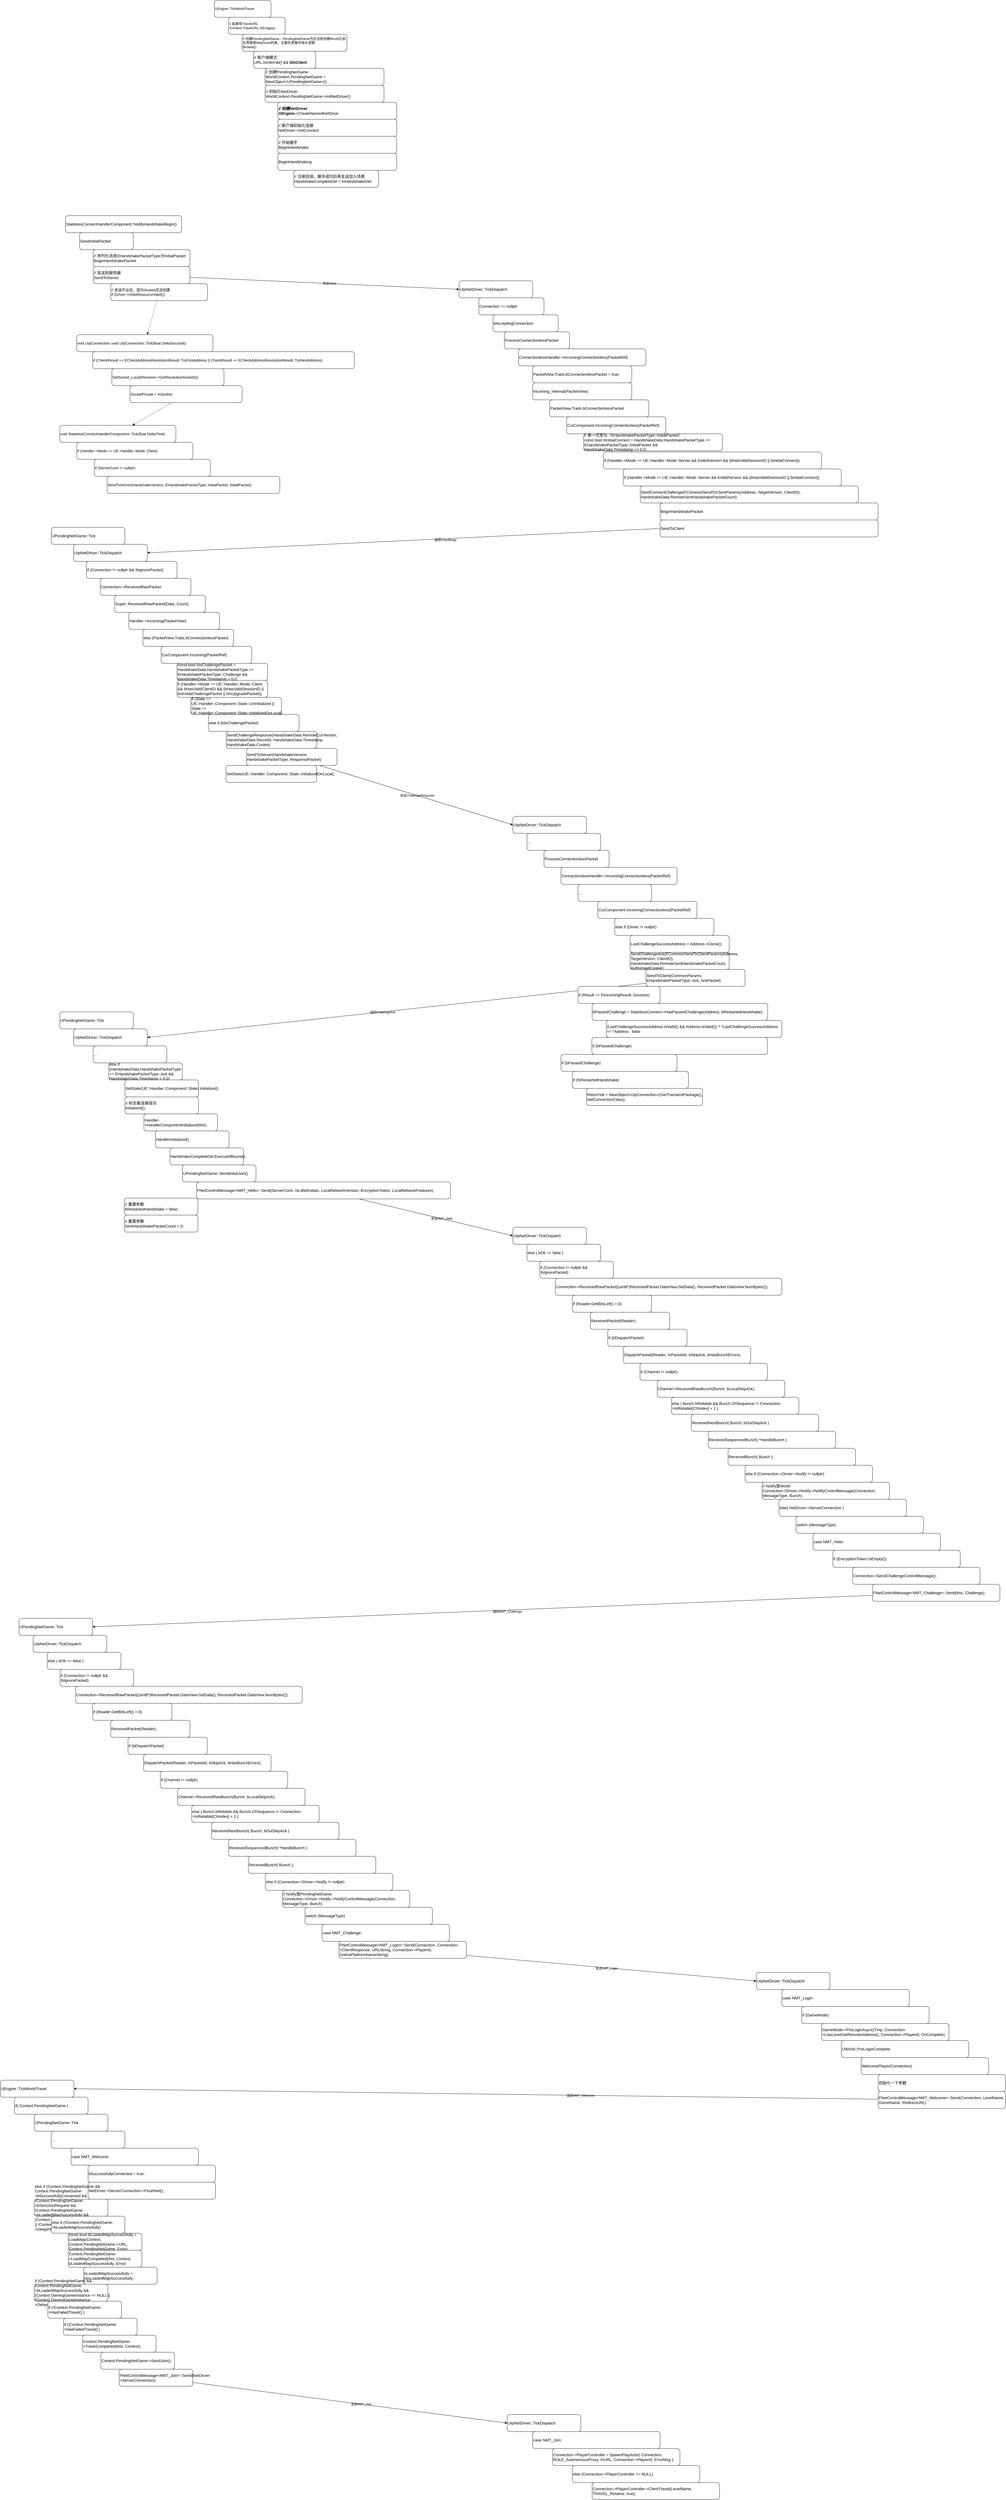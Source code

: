 <mxfile version="26.0.16">
  <diagram name="第 1 页" id="Iy1oJeOUKkw4GSN7wLvz">
    <mxGraphModel dx="2514" dy="993" grid="1" gridSize="10" guides="1" tooltips="1" connect="1" arrows="1" fold="1" page="1" pageScale="1" pageWidth="827" pageHeight="1169" math="0" shadow="0">
      <root>
        <mxCell id="0" />
        <mxCell id="1" parent="0" />
        <mxCell id="oJ5wStfypiaaaqxFmI3H-1" value="UEngine::TickWorldTravel" style="rounded=1;whiteSpace=wrap;html=1;align=left;fontFamily=Helvetica;fontColor=#000000;labelBackgroundColor=none;" parent="1" vertex="1">
          <mxGeometry x="46" y="100" width="200" height="60" as="geometry" />
        </mxCell>
        <mxCell id="oJ5wStfypiaaaqxFmI3H-2" value="&lt;div&gt;// 如果有TravelURL&lt;/div&gt;!Context.TravelURL.IsEmgpy()" style="rounded=1;whiteSpace=wrap;html=1;align=left;fontFamily=Helvetica;fontColor=#000000;labelBackgroundColor=none;" parent="1" vertex="1">
          <mxGeometry x="96" y="160" width="200" height="60" as="geometry" />
        </mxCell>
        <mxCell id="oJ5wStfypiaaaqxFmI3H-3" value="&lt;div&gt;// 创建PendingNetGame，PendingNetGame为在没有创建World之前负责接管NetDriver的类，主要负责握手相关逻辑&lt;/div&gt;Browse()" style="rounded=1;whiteSpace=wrap;html=1;align=left;fontFamily=Helvetica;fontColor=#000000;labelBackgroundColor=none;" parent="1" vertex="1">
          <mxGeometry x="144" y="220" width="370" height="60" as="geometry" />
        </mxCell>
        <mxCell id="oJ5wStfypiaaaqxFmI3H-4" value="&lt;div style=&quot;&quot;&gt;&lt;div style=&quot;font-size: 10.5pt;&quot;&gt;&lt;font&gt;// 客户端模式&lt;/font&gt;&lt;/div&gt;&lt;div style=&quot;font-size: 10.5pt;&quot;&gt;&lt;span style=&quot;&quot;&gt;URL&lt;/span&gt;&lt;span style=&quot;&quot;&gt;.&lt;/span&gt;&lt;span style=&quot;&quot;&gt;IsInternal&lt;/span&gt;&lt;span style=&quot;&quot;&gt;() &amp;amp;&amp;amp; &lt;/span&gt;&lt;span style=&quot;font-weight: bold; font-style: italic;&quot;&gt;GIsClient&lt;/span&gt;&lt;/div&gt;&lt;/div&gt;" style="rounded=1;whiteSpace=wrap;html=1;align=left;fontFamily=Helvetica;fontColor=#000000;labelBackgroundColor=none;" parent="1" vertex="1">
          <mxGeometry x="184" y="280" width="220" height="60" as="geometry" />
        </mxCell>
        <mxCell id="oJ5wStfypiaaaqxFmI3H-5" value="&lt;div style=&quot;&quot;&gt;&lt;div style=&quot;font-size: 10.5pt;&quot;&gt;&lt;div style=&quot;font-size: 10.5pt;&quot;&gt;&lt;font&gt;// 创建PendingNetGame&lt;/font&gt;&lt;/div&gt;&lt;div style=&quot;font-size: 10.5pt;&quot;&gt;&lt;span style=&quot;&quot;&gt;WorldContext&lt;/span&gt;&lt;span style=&quot;&quot;&gt;.&lt;/span&gt;&lt;span style=&quot;&quot;&gt;PendingNetGame &lt;/span&gt;&lt;span style=&quot;&quot;&gt;= NewObject&lt;/span&gt;&lt;span style=&quot;&quot;&gt;&amp;lt;&lt;/span&gt;&lt;span style=&quot;&quot;&gt;UPendingNetGame&lt;/span&gt;&lt;span style=&quot;&quot;&gt;&amp;gt;()&lt;/span&gt;&lt;/div&gt;&lt;/div&gt;&lt;/div&gt;" style="rounded=1;whiteSpace=wrap;html=1;align=left;fontFamily=Helvetica;fontColor=#000000;labelBackgroundColor=none;" parent="1" vertex="1">
          <mxGeometry x="225" y="340" width="420" height="60" as="geometry" />
        </mxCell>
        <mxCell id="oJ5wStfypiaaaqxFmI3H-6" value="&lt;div style=&quot;&quot;&gt;&lt;div style=&quot;font-size: 10.5pt;&quot;&gt;&lt;div style=&quot;font-size: 10.5pt;&quot;&gt;&lt;div&gt;&lt;div style=&quot;font-size: 10.5pt;&quot;&gt;&lt;span style=&quot;&quot;&gt;// 初始化NetDriver&lt;/span&gt;&lt;/div&gt;&lt;div style=&quot;font-size: 10.5pt;&quot;&gt;&lt;span style=&quot;&quot;&gt;WorldContext&lt;/span&gt;&lt;span style=&quot;&quot;&gt;.&lt;/span&gt;&lt;span style=&quot;&quot;&gt;PendingNetGame&lt;/span&gt;&lt;span style=&quot;&quot;&gt;-&amp;gt;InitNetDriver&lt;/span&gt;&lt;span style=&quot;&quot;&gt;()&lt;/span&gt;&lt;/div&gt;&lt;/div&gt;&lt;/div&gt;&lt;/div&gt;&lt;/div&gt;" style="rounded=1;whiteSpace=wrap;html=1;align=left;fontFamily=Helvetica;fontColor=#000000;labelBackgroundColor=none;" parent="1" vertex="1">
          <mxGeometry x="225" y="400" width="420" height="60" as="geometry" />
        </mxCell>
        <mxCell id="oJ5wStfypiaaaqxFmI3H-7" value="&lt;div style=&quot;&quot;&gt;&lt;div style=&quot;font-size: 10.5pt;&quot;&gt;&lt;div style=&quot;font-size: 10.5pt;&quot;&gt;&lt;div style=&quot;font-size: 10.5pt;&quot;&gt;&lt;div&gt;&lt;div style=&quot;font-size: 10.5pt;&quot;&gt;&lt;span style=&quot;font-weight: bold; font-style: italic;&quot;&gt;// 创建NetDriver&lt;/span&gt;&lt;/div&gt;&lt;div style=&quot;font-size: 10.5pt;&quot;&gt;&lt;span style=&quot;font-weight: bold; font-style: italic;&quot;&gt;GEngine&lt;/span&gt;&lt;span style=&quot;&quot;&gt;-&amp;gt;&lt;/span&gt;&lt;span style=&quot;&quot;&gt;CreateNamedNetDrive&lt;/span&gt;&lt;/div&gt;&lt;/div&gt;&lt;/div&gt;&lt;/div&gt;&lt;/div&gt;&lt;/div&gt;" style="rounded=1;whiteSpace=wrap;html=1;align=left;fontFamily=Helvetica;fontColor=#000000;labelBackgroundColor=none;" parent="1" vertex="1">
          <mxGeometry x="270" y="460" width="420" height="60" as="geometry" />
        </mxCell>
        <mxCell id="oJ5wStfypiaaaqxFmI3H-8" value="&lt;div style=&quot;&quot;&gt;&lt;div style=&quot;font-size: 10.5pt;&quot;&gt;&lt;div style=&quot;font-size: 10.5pt;&quot;&gt;&lt;div style=&quot;font-size: 10.5pt;&quot;&gt;&lt;div style=&quot;font-size: 10.5pt;&quot;&gt;&lt;div&gt;&lt;div style=&quot;font-size: 10.5pt;&quot;&gt;// 客户端初始化连接&lt;/div&gt;&lt;div style=&quot;font-size: 10.5pt;&quot;&gt;NetDriver&lt;span style=&quot;&quot;&gt;-&amp;gt;&lt;/span&gt;InitConnect&lt;/div&gt;&lt;/div&gt;&lt;/div&gt;&lt;/div&gt;&lt;/div&gt;&lt;/div&gt;&lt;/div&gt;" style="rounded=1;whiteSpace=wrap;html=1;align=left;fontFamily=Helvetica;fontColor=#000000;labelBackgroundColor=none;" parent="1" vertex="1">
          <mxGeometry x="270" y="520" width="420" height="60" as="geometry" />
        </mxCell>
        <mxCell id="oJ5wStfypiaaaqxFmI3H-9" value="&lt;div style=&quot;&quot;&gt;&lt;div style=&quot;font-size: 10.5pt;&quot;&gt;&lt;div style=&quot;font-size: 10.5pt;&quot;&gt;&lt;div style=&quot;font-size: 10.5pt;&quot;&gt;&lt;div style=&quot;font-size: 10.5pt;&quot;&gt;&lt;div style=&quot;font-size: 10.5pt;&quot;&gt;&lt;div&gt;&lt;div style=&quot;font-size: 10.5pt;&quot;&gt;&lt;span style=&quot;&quot;&gt;// 开始握手&lt;/span&gt;&lt;/div&gt;&lt;div style=&quot;font-size: 10.5pt;&quot;&gt;&lt;span style=&quot;&quot;&gt;BeginHandshake&lt;/span&gt;&lt;/div&gt;&lt;/div&gt;&lt;/div&gt;&lt;/div&gt;&lt;/div&gt;&lt;/div&gt;&lt;/div&gt;&lt;/div&gt;" style="rounded=1;whiteSpace=wrap;html=1;align=left;fontFamily=Helvetica;fontColor=#000000;labelBackgroundColor=none;" parent="1" vertex="1">
          <mxGeometry x="270" y="580" width="420" height="60" as="geometry" />
        </mxCell>
        <mxCell id="oJ5wStfypiaaaqxFmI3H-10" value="&lt;div style=&quot;&quot;&gt;&lt;div style=&quot;font-size: 10.5pt;&quot;&gt;&lt;div&gt;&lt;div style=&quot;font-size: 10.5pt;&quot;&gt;&lt;span style=&quot;&quot;&gt;BeginHandshaking&lt;/span&gt;&lt;/div&gt;&lt;/div&gt;&lt;/div&gt;&lt;/div&gt;" style="rounded=1;whiteSpace=wrap;html=1;align=left;fontFamily=Helvetica;fontColor=#000000;labelBackgroundColor=none;" parent="1" vertex="1">
          <mxGeometry x="270" y="640" width="420" height="60" as="geometry" />
        </mxCell>
        <mxCell id="oJ5wStfypiaaaqxFmI3H-11" value="&lt;div style=&quot;&quot;&gt;&lt;div style=&quot;font-size: 10.5pt;&quot;&gt;&lt;div style=&quot;font-size: 10.5pt;&quot;&gt;&lt;div&gt;&lt;div style=&quot;font-size: 10.5pt;&quot;&gt;&lt;span style=&quot;&quot;&gt;// 注册回调，握手成功后再发送加入场景&lt;/span&gt;&lt;/div&gt;&lt;div style=&quot;font-size: 10.5pt;&quot;&gt;&lt;span style=&quot;&quot;&gt;HandshakeCompleteDel &lt;/span&gt;&lt;span style=&quot;&quot;&gt;= &lt;/span&gt;&lt;span style=&quot;&quot;&gt;InHandshakeDel&lt;/span&gt;&lt;span style=&quot;&quot;&gt;;&lt;/span&gt;&lt;/div&gt;&lt;/div&gt;&lt;/div&gt;&lt;/div&gt;&lt;/div&gt;" style="rounded=1;whiteSpace=wrap;html=1;align=left;fontFamily=Helvetica;fontColor=#000000;labelBackgroundColor=none;" parent="1" vertex="1">
          <mxGeometry x="326" y="700" width="300" height="60" as="geometry" />
        </mxCell>
        <mxCell id="oJ5wStfypiaaaqxFmI3H-12" value="&lt;div style=&quot;&quot;&gt;&lt;div style=&quot;font-size: 10.5pt;&quot;&gt;&lt;div style=&quot;font-size: 10.5pt;&quot;&gt;&lt;div style=&quot;font-size: 10.5pt;&quot;&gt;&lt;div&gt;&lt;div style=&quot;font-size: 10.5pt;&quot;&gt;&lt;span style=&quot;&quot;&gt;StatelessConnectHandlerComponent&lt;/span&gt;::&lt;span style=&quot;&quot;&gt;NotifyHandshakeBegin&lt;/span&gt;&lt;span style=&quot;&quot;&gt;()&lt;/span&gt;&lt;/div&gt;&lt;/div&gt;&lt;/div&gt;&lt;/div&gt;&lt;/div&gt;&lt;/div&gt;" style="rounded=1;whiteSpace=wrap;html=1;align=left;fontFamily=Helvetica;fontColor=#000000;labelBackgroundColor=none;" parent="1" vertex="1">
          <mxGeometry x="-480" y="860" width="410" height="60" as="geometry" />
        </mxCell>
        <mxCell id="oJ5wStfypiaaaqxFmI3H-13" value="&lt;div style=&quot;&quot;&gt;&lt;div style=&quot;font-size: 10.5pt;&quot;&gt;&lt;div style=&quot;font-size: 10.5pt;&quot;&gt;&lt;div style=&quot;font-size: 10.5pt;&quot;&gt;&lt;div style=&quot;font-size: 10.5pt;&quot;&gt;&lt;div&gt;&lt;div style=&quot;font-size: 10.5pt;&quot;&gt;SendInitialPacket&lt;/div&gt;&lt;/div&gt;&lt;/div&gt;&lt;/div&gt;&lt;/div&gt;&lt;/div&gt;&lt;/div&gt;" style="rounded=1;whiteSpace=wrap;html=1;align=left;fontFamily=Helvetica;fontColor=#000000;labelBackgroundColor=none;" parent="1" vertex="1">
          <mxGeometry x="-430" y="920" width="190" height="60" as="geometry" />
        </mxCell>
        <mxCell id="oJ5wStfypiaaaqxFmI3H-14" value="&lt;div style=&quot;&quot;&gt;&lt;div style=&quot;font-size: 10.5pt;&quot;&gt;&lt;div style=&quot;font-size: 10.5pt;&quot;&gt;&lt;div style=&quot;font-size: 10.5pt;&quot;&gt;&lt;div style=&quot;font-size: 10.5pt;&quot;&gt;&lt;div style=&quot;font-size: 10.5pt;&quot;&gt;&lt;div style=&quot;font-size: 10.5pt;&quot;&gt;&lt;font&gt;// 序列化消息&lt;/font&gt;EHandshakePacketType为InitialPacket&lt;/div&gt;&lt;div style=&quot;font-size: 10.5pt;&quot;&gt;&lt;span style=&quot;&quot;&gt;BeginHandshakePacket&lt;/span&gt;&lt;/div&gt;&lt;/div&gt;&lt;/div&gt;&lt;/div&gt;&lt;/div&gt;&lt;/div&gt;&lt;/div&gt;" style="rounded=1;whiteSpace=wrap;html=1;align=left;fontFamily=Helvetica;fontColor=#000000;labelBackgroundColor=none;" parent="1" vertex="1">
          <mxGeometry x="-382" y="980" width="342" height="60" as="geometry" />
        </mxCell>
        <mxCell id="oJ5wStfypiaaaqxFmI3H-69" style="rounded=0;orthogonalLoop=1;jettySize=auto;html=1;entryX=0;entryY=0.5;entryDx=0;entryDy=0;fontFamily=Helvetica;fontColor=#000000;labelBackgroundColor=none;" parent="1" source="oJ5wStfypiaaaqxFmI3H-15" target="oJ5wStfypiaaaqxFmI3H-16" edge="1">
          <mxGeometry relative="1" as="geometry" />
        </mxCell>
        <mxCell id="S93yyvXEkiN3lrwmMDB--1" value="发送Initial" style="edgeLabel;html=1;align=center;verticalAlign=middle;resizable=0;points=[];fontFamily=Helvetica;fontColor=#000000;labelBackgroundColor=none;" parent="oJ5wStfypiaaaqxFmI3H-69" vertex="1" connectable="0">
          <mxGeometry x="0.035" y="1" relative="1" as="geometry">
            <mxPoint as="offset" />
          </mxGeometry>
        </mxCell>
        <mxCell id="oJ5wStfypiaaaqxFmI3H-15" value="&lt;div style=&quot;&quot;&gt;&lt;div style=&quot;font-size: 10.5pt;&quot;&gt;&lt;div style=&quot;font-size: 10.5pt;&quot;&gt;&lt;div style=&quot;font-size: 10.5pt;&quot;&gt;&lt;div style=&quot;font-size: 10.5pt;&quot;&gt;&lt;div style=&quot;font-size: 10.5pt;&quot;&gt;&lt;div style=&quot;font-size: 10.5pt;&quot;&gt;&lt;div style=&quot;&quot;&gt;&lt;div style=&quot;font-size: 10.5pt;&quot;&gt;&lt;span style=&quot;&quot;&gt;// 发送到服务器&lt;/span&gt;&lt;/div&gt;&lt;div style=&quot;font-size: 10.5pt;&quot;&gt;&lt;span style=&quot;&quot;&gt;SendToServer&lt;/span&gt;&lt;/div&gt;&lt;/div&gt;&lt;/div&gt;&lt;/div&gt;&lt;/div&gt;&lt;/div&gt;&lt;/div&gt;&lt;/div&gt;&lt;/div&gt;" style="rounded=1;whiteSpace=wrap;html=1;align=left;fontFamily=Helvetica;fontColor=#000000;labelBackgroundColor=none;" parent="1" vertex="1">
          <mxGeometry x="-382" y="1040" width="342" height="60" as="geometry" />
        </mxCell>
        <mxCell id="oJ5wStfypiaaaqxFmI3H-16" value="&lt;div style=&quot;&quot;&gt;&lt;div style=&quot;font-size: 10.5pt;&quot;&gt;&lt;div style=&quot;font-size: 10.5pt;&quot;&gt;&lt;div style=&quot;font-size: 10.5pt;&quot;&gt;&lt;div style=&quot;font-size: 10.5pt;&quot;&gt;&lt;div&gt;&lt;div style=&quot;font-size: 10.5pt;&quot;&gt;&lt;span style=&quot;&quot;&gt;UIpNetDriver&lt;/span&gt;::&lt;span style=&quot;&quot;&gt;TickDispatch&lt;/span&gt;&lt;/div&gt;&lt;/div&gt;&lt;/div&gt;&lt;/div&gt;&lt;/div&gt;&lt;/div&gt;&lt;/div&gt;" style="rounded=1;whiteSpace=wrap;html=1;align=left;fontFamily=Helvetica;fontColor=#000000;labelBackgroundColor=none;" parent="1" vertex="1">
          <mxGeometry x="910" y="1090" width="260" height="60" as="geometry" />
        </mxCell>
        <mxCell id="oJ5wStfypiaaaqxFmI3H-17" value="&lt;div style=&quot;&quot;&gt;&lt;div style=&quot;font-size: 10.5pt;&quot;&gt;&lt;div style=&quot;font-size: 10.5pt;&quot;&gt;&lt;div style=&quot;font-size: 10.5pt;&quot;&gt;&lt;div style=&quot;font-size: 10.5pt;&quot;&gt;&lt;div style=&quot;font-size: 10.5pt;&quot;&gt;&lt;div&gt;&lt;div style=&quot;font-size: 10.5pt;&quot;&gt;&lt;span style=&quot;&quot;&gt;Connection == &lt;/span&gt;&lt;span style=&quot;&quot;&gt;nullptr&lt;/span&gt;&lt;/div&gt;&lt;/div&gt;&lt;/div&gt;&lt;/div&gt;&lt;/div&gt;&lt;/div&gt;&lt;/div&gt;&lt;/div&gt;" style="rounded=1;whiteSpace=wrap;html=1;align=left;fontFamily=Helvetica;fontColor=#000000;labelBackgroundColor=none;" parent="1" vertex="1">
          <mxGeometry x="980" y="1150" width="230" height="60" as="geometry" />
        </mxCell>
        <mxCell id="oJ5wStfypiaaaqxFmI3H-18" value="&lt;div style=&quot;&quot;&gt;&lt;div style=&quot;font-size: 10.5pt;&quot;&gt;&lt;div style=&quot;font-size: 10.5pt;&quot;&gt;&lt;div style=&quot;font-size: 10.5pt;&quot;&gt;&lt;div style=&quot;font-size: 10.5pt;&quot;&gt;&lt;div style=&quot;font-size: 10.5pt;&quot;&gt;&lt;div style=&quot;font-size: 10.5pt;&quot;&gt;&lt;div&gt;&lt;div style=&quot;font-size: 10.5pt;&quot;&gt;bAcceptingConnection&lt;/div&gt;&lt;/div&gt;&lt;/div&gt;&lt;/div&gt;&lt;/div&gt;&lt;/div&gt;&lt;/div&gt;&lt;/div&gt;&lt;/div&gt;" style="rounded=1;whiteSpace=wrap;html=1;align=left;fontFamily=Helvetica;fontColor=#000000;labelBackgroundColor=none;" parent="1" vertex="1">
          <mxGeometry x="1030" y="1210" width="230" height="60" as="geometry" />
        </mxCell>
        <mxCell id="oJ5wStfypiaaaqxFmI3H-19" value="&lt;div style=&quot;&quot;&gt;&lt;div style=&quot;font-size: 10.5pt;&quot;&gt;&lt;div style=&quot;font-size: 10.5pt;&quot;&gt;&lt;div style=&quot;font-size: 10.5pt;&quot;&gt;&lt;div style=&quot;font-size: 10.5pt;&quot;&gt;&lt;div style=&quot;font-size: 10.5pt;&quot;&gt;&lt;div style=&quot;font-size: 10.5pt;&quot;&gt;&lt;div style=&quot;font-size: 10.5pt;&quot;&gt;&lt;div&gt;&lt;div style=&quot;font-size: 10.5pt;&quot;&gt;&lt;span style=&quot;&quot;&gt;ProcessConnectionlessPacket&lt;/span&gt;&lt;/div&gt;&lt;/div&gt;&lt;/div&gt;&lt;/div&gt;&lt;/div&gt;&lt;/div&gt;&lt;/div&gt;&lt;/div&gt;&lt;/div&gt;&lt;/div&gt;" style="rounded=1;whiteSpace=wrap;html=1;align=left;fontFamily=Helvetica;fontColor=#000000;labelBackgroundColor=none;" parent="1" vertex="1">
          <mxGeometry x="1070" y="1270" width="230" height="60" as="geometry" />
        </mxCell>
        <mxCell id="oJ5wStfypiaaaqxFmI3H-20" value="&lt;div style=&quot;&quot;&gt;&lt;div style=&quot;font-size: 10.5pt;&quot;&gt;&lt;div style=&quot;font-size: 10.5pt;&quot;&gt;&lt;div style=&quot;font-size: 10.5pt;&quot;&gt;&lt;div style=&quot;font-size: 10.5pt;&quot;&gt;&lt;div style=&quot;font-size: 10.5pt;&quot;&gt;&lt;div style=&quot;font-size: 10.5pt;&quot;&gt;&lt;div style=&quot;font-size: 10.5pt;&quot;&gt;&lt;div style=&quot;font-size: 10.5pt;&quot;&gt;&lt;div style=&quot;font-size: 10.5pt;&quot;&gt;&lt;div style=&quot;&quot;&gt;&lt;div style=&quot;font-size: 10.5pt;&quot;&gt;ConnectionlessHandler&lt;span style=&quot;&quot;&gt;-&amp;gt;&lt;/span&gt;IncomingConnectionless&lt;span style=&quot;&quot;&gt;(&lt;/span&gt;PacketRef&lt;span style=&quot;&quot;&gt;)&lt;/span&gt;&lt;/div&gt;&lt;/div&gt;&lt;/div&gt;&lt;/div&gt;&lt;/div&gt;&lt;/div&gt;&lt;/div&gt;&lt;/div&gt;&lt;/div&gt;&lt;/div&gt;&lt;/div&gt;&lt;/div&gt;" style="rounded=1;whiteSpace=wrap;html=1;align=left;fontFamily=Helvetica;fontColor=#000000;labelBackgroundColor=none;" parent="1" vertex="1">
          <mxGeometry x="1120" y="1330" width="450" height="60" as="geometry" />
        </mxCell>
        <mxCell id="oJ5wStfypiaaaqxFmI3H-21" value="&lt;div style=&quot;&quot;&gt;&lt;div style=&quot;font-size: 10.5pt;&quot;&gt;&lt;div style=&quot;font-size: 10.5pt;&quot;&gt;&lt;div style=&quot;font-size: 10.5pt;&quot;&gt;&lt;div style=&quot;font-size: 10.5pt;&quot;&gt;&lt;div style=&quot;font-size: 10.5pt;&quot;&gt;&lt;div style=&quot;font-size: 10.5pt;&quot;&gt;&lt;div style=&quot;font-size: 10.5pt;&quot;&gt;&lt;div style=&quot;font-size: 10.5pt;&quot;&gt;&lt;div style=&quot;font-size: 10.5pt;&quot;&gt;&lt;div&gt;&lt;div style=&quot;font-size: 10.5pt;&quot;&gt;&lt;span style=&quot;&quot;&gt;PacketView&lt;/span&gt;&lt;span style=&quot;&quot;&gt;.&lt;/span&gt;&lt;span style=&quot;&quot;&gt;Traits&lt;/span&gt;&lt;span style=&quot;&quot;&gt;.&lt;/span&gt;&lt;span style=&quot;&quot;&gt;bConnectionlessPacket &lt;/span&gt;&lt;span style=&quot;&quot;&gt;= &lt;/span&gt;&lt;span style=&quot;&quot;&gt;true&lt;/span&gt;&lt;span style=&quot;&quot;&gt;;&lt;/span&gt;&lt;/div&gt;&lt;/div&gt;&lt;/div&gt;&lt;/div&gt;&lt;/div&gt;&lt;/div&gt;&lt;/div&gt;&lt;/div&gt;&lt;/div&gt;&lt;/div&gt;&lt;/div&gt;&lt;/div&gt;" style="rounded=1;whiteSpace=wrap;html=1;align=left;fontFamily=Helvetica;fontColor=#000000;labelBackgroundColor=none;" parent="1" vertex="1">
          <mxGeometry x="1170" y="1390" width="350" height="60" as="geometry" />
        </mxCell>
        <mxCell id="oJ5wStfypiaaaqxFmI3H-22" value="&lt;div style=&quot;&quot;&gt;&lt;div style=&quot;font-size: 10.5pt;&quot;&gt;&lt;div style=&quot;font-size: 10.5pt;&quot;&gt;&lt;div style=&quot;font-size: 10.5pt;&quot;&gt;&lt;div style=&quot;font-size: 10.5pt;&quot;&gt;&lt;div style=&quot;font-size: 10.5pt;&quot;&gt;&lt;div style=&quot;font-size: 10.5pt;&quot;&gt;&lt;div style=&quot;font-size: 10.5pt;&quot;&gt;&lt;div style=&quot;font-size: 10.5pt;&quot;&gt;&lt;div style=&quot;font-size: 10.5pt;&quot;&gt;&lt;div style=&quot;font-size: 10.5pt;&quot;&gt;&lt;div style=&quot;font-size: 10.5pt;&quot;&gt;&lt;div&gt;&lt;div style=&quot;font-size: 10.5pt;&quot;&gt;Incoming_Internal&lt;span style=&quot;&quot;&gt;(&lt;/span&gt;PacketView&lt;span style=&quot;&quot;&gt;)&lt;/span&gt;&lt;/div&gt;&lt;/div&gt;&lt;/div&gt;&lt;/div&gt;&lt;/div&gt;&lt;/div&gt;&lt;/div&gt;&lt;/div&gt;&lt;/div&gt;&lt;/div&gt;&lt;/div&gt;&lt;/div&gt;&lt;/div&gt;&lt;/div&gt;" style="rounded=1;whiteSpace=wrap;html=1;align=left;fontFamily=Helvetica;fontColor=#000000;labelBackgroundColor=none;" parent="1" vertex="1">
          <mxGeometry x="1170" y="1450" width="350" height="60" as="geometry" />
        </mxCell>
        <mxCell id="oJ5wStfypiaaaqxFmI3H-23" value="&lt;div style=&quot;&quot;&gt;&lt;div style=&quot;font-size: 10.5pt;&quot;&gt;&lt;div style=&quot;font-size: 10.5pt;&quot;&gt;&lt;div style=&quot;font-size: 10.5pt;&quot;&gt;&lt;div style=&quot;font-size: 10.5pt;&quot;&gt;&lt;div style=&quot;font-size: 10.5pt;&quot;&gt;&lt;div style=&quot;font-size: 10.5pt;&quot;&gt;&lt;div style=&quot;font-size: 10.5pt;&quot;&gt;&lt;div style=&quot;font-size: 10.5pt;&quot;&gt;&lt;div style=&quot;font-size: 10.5pt;&quot;&gt;&lt;div style=&quot;font-size: 10.5pt;&quot;&gt;&lt;div style=&quot;font-size: 10.5pt;&quot;&gt;&lt;div style=&quot;font-size: 10.5pt;&quot;&gt;&lt;div&gt;&lt;div style=&quot;font-size: 10.5pt;&quot;&gt;&lt;span style=&quot;&quot;&gt;PacketView&lt;/span&gt;&lt;span style=&quot;&quot;&gt;.&lt;/span&gt;&lt;span style=&quot;&quot;&gt;Traits&lt;/span&gt;&lt;span style=&quot;&quot;&gt;.&lt;/span&gt;&lt;span style=&quot;&quot;&gt;bConnectionlessPacket&lt;/span&gt;&lt;/div&gt;&lt;/div&gt;&lt;/div&gt;&lt;/div&gt;&lt;/div&gt;&lt;/div&gt;&lt;/div&gt;&lt;/div&gt;&lt;/div&gt;&lt;/div&gt;&lt;/div&gt;&lt;/div&gt;&lt;/div&gt;&lt;/div&gt;&lt;/div&gt;" style="rounded=1;whiteSpace=wrap;html=1;align=left;fontFamily=Helvetica;fontColor=#000000;labelBackgroundColor=none;" parent="1" vertex="1">
          <mxGeometry x="1230" y="1510" width="350" height="60" as="geometry" />
        </mxCell>
        <mxCell id="oJ5wStfypiaaaqxFmI3H-24" value="&lt;div style=&quot;&quot;&gt;&lt;div style=&quot;font-size: 10.5pt;&quot;&gt;&lt;div style=&quot;font-size: 10.5pt;&quot;&gt;&lt;div style=&quot;font-size: 10.5pt;&quot;&gt;&lt;div style=&quot;font-size: 10.5pt;&quot;&gt;&lt;div style=&quot;font-size: 10.5pt;&quot;&gt;&lt;div style=&quot;font-size: 10.5pt;&quot;&gt;&lt;div style=&quot;font-size: 10.5pt;&quot;&gt;&lt;div style=&quot;font-size: 10.5pt;&quot;&gt;&lt;div style=&quot;font-size: 10.5pt;&quot;&gt;&lt;div style=&quot;font-size: 10.5pt;&quot;&gt;&lt;div style=&quot;font-size: 10.5pt;&quot;&gt;&lt;div style=&quot;font-size: 10.5pt;&quot;&gt;&lt;div style=&quot;font-size: 10.5pt;&quot;&gt;&lt;div&gt;&lt;div style=&quot;font-size: 10.5pt;&quot;&gt;CurComponent&lt;span style=&quot;&quot;&gt;.&lt;/span&gt;IncomingConnectionless&lt;span style=&quot;&quot;&gt;(&lt;/span&gt;PacketRef&lt;span style=&quot;&quot;&gt;)&lt;/span&gt;&lt;/div&gt;&lt;/div&gt;&lt;/div&gt;&lt;/div&gt;&lt;/div&gt;&lt;/div&gt;&lt;/div&gt;&lt;/div&gt;&lt;/div&gt;&lt;/div&gt;&lt;/div&gt;&lt;/div&gt;&lt;/div&gt;&lt;/div&gt;&lt;/div&gt;&lt;/div&gt;" style="rounded=1;whiteSpace=wrap;html=1;align=left;fontFamily=Helvetica;fontColor=#000000;labelBackgroundColor=none;" parent="1" vertex="1">
          <mxGeometry x="1290" y="1570" width="350" height="60" as="geometry" />
        </mxCell>
        <mxCell id="oJ5wStfypiaaaqxFmI3H-25" value="&lt;div style=&quot;&quot;&gt;&lt;div style=&quot;font-size: 10.5pt;&quot;&gt;&lt;div style=&quot;font-size: 10.5pt;&quot;&gt;&lt;div style=&quot;font-size: 10.5pt;&quot;&gt;&lt;div style=&quot;font-size: 10.5pt;&quot;&gt;&lt;div style=&quot;font-size: 10.5pt;&quot;&gt;&lt;div style=&quot;font-size: 10.5pt;&quot;&gt;&lt;div style=&quot;font-size: 10.5pt;&quot;&gt;&lt;div style=&quot;font-size: 10.5pt;&quot;&gt;&lt;div style=&quot;font-size: 10.5pt;&quot;&gt;&lt;div style=&quot;font-size: 10.5pt;&quot;&gt;&lt;div style=&quot;font-size: 10.5pt;&quot;&gt;&lt;div style=&quot;font-size: 10.5pt;&quot;&gt;&lt;div style=&quot;font-size: 10.5pt;&quot;&gt;&lt;div style=&quot;font-size: 10.5pt;&quot;&gt;&lt;div style=&quot;font-size: 10.5pt;&quot;&gt;&lt;span style=&quot;&quot;&gt;// 第一次发包（&lt;/span&gt;EHandshakePacketType&lt;span style=&quot;font-size: 10.5pt; white-space: normal;&quot;&gt;::&lt;/span&gt;&lt;span style=&quot;font-size: 10.5pt; white-space: normal;&quot;&gt;InitialPacket&lt;/span&gt;）&lt;/div&gt;&lt;div style=&quot;font-size: 10.5pt;&quot;&gt;&lt;span style=&quot;&quot;&gt;const bool &lt;/span&gt;&lt;span style=&quot;&quot;&gt;bInitialConnect = HandshakeData.&lt;/span&gt;&lt;span style=&quot;&quot;&gt;HandshakePacketType &lt;/span&gt;&lt;span style=&quot;&quot;&gt;== &lt;/span&gt;&lt;span style=&quot;&quot;&gt;EHandshakePacketType&lt;/span&gt;::&lt;span style=&quot;&quot;&gt;InitialPacket &lt;/span&gt;&lt;span style=&quot;&quot;&gt;&amp;amp;&amp;amp;&lt;br&gt;&lt;/span&gt;&lt;span style=&quot;&quot;&gt;                            HandshakeData.&lt;/span&gt;&lt;span style=&quot;&quot;&gt;Timestamp &lt;/span&gt;&lt;span style=&quot;&quot;&gt;== &lt;/span&gt;&lt;span style=&quot;&quot;&gt;0.0&lt;/span&gt;&lt;span style=&quot;&quot;&gt;;&lt;br&gt;&lt;/span&gt;&lt;/div&gt;&lt;/div&gt;&lt;/div&gt;&lt;/div&gt;&lt;/div&gt;&lt;/div&gt;&lt;/div&gt;&lt;/div&gt;&lt;/div&gt;&lt;/div&gt;&lt;/div&gt;&lt;/div&gt;&lt;/div&gt;&lt;/div&gt;&lt;/div&gt;&lt;/div&gt;" style="rounded=1;whiteSpace=wrap;html=1;align=left;fontFamily=Helvetica;fontColor=#000000;labelBackgroundColor=none;" parent="1" vertex="1">
          <mxGeometry x="1350" y="1630" width="490" height="60" as="geometry" />
        </mxCell>
        <mxCell id="oJ5wStfypiaaaqxFmI3H-26" value="&lt;div style=&quot;&quot;&gt;&lt;div style=&quot;font-size: 10.5pt;&quot;&gt;&lt;div style=&quot;font-size: 10.5pt;&quot;&gt;&lt;div style=&quot;font-size: 10.5pt;&quot;&gt;&lt;div style=&quot;font-size: 10.5pt;&quot;&gt;&lt;div style=&quot;font-size: 10.5pt;&quot;&gt;&lt;div style=&quot;font-size: 10.5pt;&quot;&gt;&lt;div style=&quot;font-size: 10.5pt;&quot;&gt;&lt;div style=&quot;font-size: 10.5pt;&quot;&gt;&lt;div style=&quot;font-size: 10.5pt;&quot;&gt;&lt;div style=&quot;font-size: 10.5pt;&quot;&gt;&lt;div style=&quot;font-size: 10.5pt;&quot;&gt;&lt;div style=&quot;font-size: 10.5pt;&quot;&gt;&lt;div style=&quot;font-size: 10.5pt;&quot;&gt;&lt;div style=&quot;font-size: 10.5pt;&quot;&gt;&lt;div style=&quot;font-size: 10.5pt;&quot;&gt;&lt;div&gt;&lt;div style=&quot;font-size: 10.5pt;&quot;&gt;&lt;span style=&quot;&quot;&gt;if &lt;/span&gt;&lt;span style=&quot;&quot;&gt;(&lt;/span&gt;&lt;span style=&quot;&quot;&gt;Handler&lt;/span&gt;&lt;span style=&quot;&quot;&gt;-&amp;gt;&lt;/span&gt;&lt;span style=&quot;&quot;&gt;Mode &lt;/span&gt;&lt;span style=&quot;&quot;&gt;== &lt;/span&gt;&lt;span style=&quot;&quot;&gt;UE&lt;/span&gt;::&lt;span style=&quot;&quot;&gt;Handler&lt;/span&gt;::&lt;span style=&quot;&quot;&gt;Mode&lt;/span&gt;::&lt;span style=&quot;&quot;&gt;Server &lt;/span&gt;&lt;span style=&quot;&quot;&gt;&amp;amp;&amp;amp; bValidVersion &amp;amp;&amp;amp; (bHasValidSessionID || bInitialConnect))&lt;/span&gt;&lt;/div&gt;&lt;/div&gt;&lt;/div&gt;&lt;/div&gt;&lt;/div&gt;&lt;/div&gt;&lt;/div&gt;&lt;/div&gt;&lt;/div&gt;&lt;/div&gt;&lt;/div&gt;&lt;/div&gt;&lt;/div&gt;&lt;/div&gt;&lt;/div&gt;&lt;/div&gt;&lt;/div&gt;&lt;/div&gt;" style="rounded=1;whiteSpace=wrap;html=1;align=left;fontFamily=Helvetica;fontColor=#000000;labelBackgroundColor=none;" parent="1" vertex="1">
          <mxGeometry x="1420" y="1694" width="770" height="60" as="geometry" />
        </mxCell>
        <mxCell id="oJ5wStfypiaaaqxFmI3H-27" value="&lt;div style=&quot;&quot;&gt;&lt;div style=&quot;font-size: 10.5pt;&quot;&gt;&lt;div style=&quot;font-size: 10.5pt;&quot;&gt;&lt;div style=&quot;font-size: 10.5pt;&quot;&gt;&lt;div style=&quot;font-size: 10.5pt;&quot;&gt;&lt;div style=&quot;font-size: 10.5pt;&quot;&gt;&lt;div style=&quot;font-size: 10.5pt;&quot;&gt;&lt;div style=&quot;font-size: 10.5pt;&quot;&gt;&lt;div style=&quot;font-size: 10.5pt;&quot;&gt;&lt;div style=&quot;font-size: 10.5pt;&quot;&gt;&lt;div style=&quot;font-size: 10.5pt;&quot;&gt;&lt;div style=&quot;font-size: 10.5pt;&quot;&gt;&lt;div style=&quot;font-size: 10.5pt;&quot;&gt;&lt;div style=&quot;font-size: 10.5pt;&quot;&gt;&lt;div style=&quot;font-size: 10.5pt;&quot;&gt;&lt;div style=&quot;font-size: 10.5pt;&quot;&gt;&lt;div&gt;&lt;div style=&quot;font-size: 10.5pt;&quot;&gt;&lt;span style=&quot;&quot;&gt;if &lt;/span&gt;&lt;span style=&quot;&quot;&gt;(&lt;/span&gt;&lt;span style=&quot;&quot;&gt;Handler&lt;/span&gt;&lt;span style=&quot;&quot;&gt;-&amp;gt;&lt;/span&gt;&lt;span style=&quot;&quot;&gt;Mode &lt;/span&gt;&lt;span style=&quot;&quot;&gt;== &lt;/span&gt;&lt;span style=&quot;&quot;&gt;UE&lt;/span&gt;::&lt;span style=&quot;&quot;&gt;Handler&lt;/span&gt;::&lt;span style=&quot;&quot;&gt;Mode&lt;/span&gt;::&lt;span style=&quot;&quot;&gt;Server &lt;/span&gt;&lt;span style=&quot;&quot;&gt;&amp;amp;&amp;amp; bValidVersion &amp;amp;&amp;amp; (bHasValidSessionID || bInitialConnect))&lt;/span&gt;&lt;/div&gt;&lt;/div&gt;&lt;/div&gt;&lt;/div&gt;&lt;/div&gt;&lt;/div&gt;&lt;/div&gt;&lt;/div&gt;&lt;/div&gt;&lt;/div&gt;&lt;/div&gt;&lt;/div&gt;&lt;/div&gt;&lt;/div&gt;&lt;/div&gt;&lt;/div&gt;&lt;/div&gt;&lt;/div&gt;" style="rounded=1;whiteSpace=wrap;html=1;align=left;fontFamily=Helvetica;fontColor=#000000;labelBackgroundColor=none;" parent="1" vertex="1">
          <mxGeometry x="1490" y="1754" width="770" height="60" as="geometry" />
        </mxCell>
        <mxCell id="oJ5wStfypiaaaqxFmI3H-28" value="&lt;div style=&quot;&quot;&gt;&lt;div style=&quot;font-size: 10.5pt;&quot;&gt;&lt;div style=&quot;font-size: 10.5pt;&quot;&gt;&lt;div style=&quot;font-size: 10.5pt;&quot;&gt;&lt;div style=&quot;font-size: 10.5pt;&quot;&gt;&lt;div style=&quot;font-size: 10.5pt;&quot;&gt;&lt;div style=&quot;font-size: 10.5pt;&quot;&gt;&lt;div style=&quot;font-size: 10.5pt;&quot;&gt;&lt;div style=&quot;font-size: 10.5pt;&quot;&gt;&lt;div style=&quot;font-size: 10.5pt;&quot;&gt;&lt;div style=&quot;font-size: 10.5pt;&quot;&gt;&lt;div style=&quot;font-size: 10.5pt;&quot;&gt;&lt;div style=&quot;font-size: 10.5pt;&quot;&gt;&lt;div style=&quot;font-size: 10.5pt;&quot;&gt;&lt;div style=&quot;font-size: 10.5pt;&quot;&gt;&lt;div style=&quot;font-size: 10.5pt;&quot;&gt;&lt;div style=&quot;font-size: 10.5pt;&quot;&gt;&lt;div style=&quot;font-size: 10.5pt;&quot;&gt;&lt;div style=&quot;&quot;&gt;&lt;div style=&quot;font-size: 10.5pt;&quot;&gt;SendConnectChallenge&lt;span style=&quot;&quot;&gt;(&lt;/span&gt;FCommonSendToClientParams&lt;span style=&quot;&quot;&gt;(&lt;/span&gt;Address&lt;span style=&quot;&quot;&gt;, &lt;/span&gt;TargetVersion&lt;span style=&quot;&quot;&gt;, &lt;/span&gt;ClientID&lt;span style=&quot;&quot;&gt;), &lt;/span&gt;HandshakeData&lt;span style=&quot;&quot;&gt;.&lt;/span&gt;RemoteSentHandshakePacketCount&lt;span style=&quot;&quot;&gt;);&lt;/span&gt;&lt;/div&gt;&lt;/div&gt;&lt;/div&gt;&lt;/div&gt;&lt;/div&gt;&lt;/div&gt;&lt;/div&gt;&lt;/div&gt;&lt;/div&gt;&lt;/div&gt;&lt;/div&gt;&lt;/div&gt;&lt;/div&gt;&lt;/div&gt;&lt;/div&gt;&lt;/div&gt;&lt;/div&gt;&lt;/div&gt;&lt;/div&gt;&lt;/div&gt;" style="rounded=1;whiteSpace=wrap;html=1;align=left;fontFamily=Helvetica;fontColor=#000000;labelBackgroundColor=none;" parent="1" vertex="1">
          <mxGeometry x="1550" y="1814" width="770" height="60" as="geometry" />
        </mxCell>
        <mxCell id="oJ5wStfypiaaaqxFmI3H-29" value="&lt;div style=&quot;&quot;&gt;&lt;div style=&quot;font-size: 10.5pt;&quot;&gt;&lt;div style=&quot;font-size: 10.5pt;&quot;&gt;&lt;div style=&quot;font-size: 10.5pt;&quot;&gt;&lt;div style=&quot;font-size: 10.5pt;&quot;&gt;&lt;div style=&quot;font-size: 10.5pt;&quot;&gt;&lt;div style=&quot;font-size: 10.5pt;&quot;&gt;&lt;div style=&quot;font-size: 10.5pt;&quot;&gt;&lt;div style=&quot;font-size: 10.5pt;&quot;&gt;&lt;div style=&quot;font-size: 10.5pt;&quot;&gt;&lt;div style=&quot;font-size: 10.5pt;&quot;&gt;&lt;div style=&quot;font-size: 10.5pt;&quot;&gt;&lt;div style=&quot;font-size: 10.5pt;&quot;&gt;&lt;div style=&quot;font-size: 10.5pt;&quot;&gt;&lt;div style=&quot;font-size: 10.5pt;&quot;&gt;&lt;div style=&quot;font-size: 10.5pt;&quot;&gt;&lt;div style=&quot;font-size: 10.5pt;&quot;&gt;&lt;div style=&quot;font-size: 10.5pt;&quot;&gt;&lt;div&gt;&lt;div style=&quot;font-size: 10.5pt;&quot;&gt;&lt;span style=&quot;&quot;&gt;BeginHandshakePacket&lt;/span&gt;&lt;/div&gt;&lt;/div&gt;&lt;/div&gt;&lt;/div&gt;&lt;/div&gt;&lt;/div&gt;&lt;/div&gt;&lt;/div&gt;&lt;/div&gt;&lt;/div&gt;&lt;/div&gt;&lt;/div&gt;&lt;/div&gt;&lt;/div&gt;&lt;/div&gt;&lt;/div&gt;&lt;/div&gt;&lt;/div&gt;&lt;/div&gt;&lt;/div&gt;" style="rounded=1;whiteSpace=wrap;html=1;align=left;fontFamily=Helvetica;fontColor=#000000;labelBackgroundColor=none;" parent="1" vertex="1">
          <mxGeometry x="1620" y="1874" width="770" height="60" as="geometry" />
        </mxCell>
        <mxCell id="oJ5wStfypiaaaqxFmI3H-70" style="rounded=0;orthogonalLoop=1;jettySize=auto;html=1;exitX=0;exitY=0.5;exitDx=0;exitDy=0;entryX=1;entryY=0.5;entryDx=0;entryDy=0;fontFamily=Helvetica;fontColor=#000000;labelBackgroundColor=none;" parent="1" source="oJ5wStfypiaaaqxFmI3H-30" target="oJ5wStfypiaaaqxFmI3H-31" edge="1">
          <mxGeometry relative="1" as="geometry" />
        </mxCell>
        <mxCell id="S93yyvXEkiN3lrwmMDB--2" value="返回Chanllenge" style="edgeLabel;html=1;align=center;verticalAlign=middle;resizable=0;points=[];fontFamily=Helvetica;fontColor=#000000;labelBackgroundColor=none;" parent="oJ5wStfypiaaaqxFmI3H-70" vertex="1" connectable="0">
          <mxGeometry x="-0.163" y="4" relative="1" as="geometry">
            <mxPoint as="offset" />
          </mxGeometry>
        </mxCell>
        <mxCell id="oJ5wStfypiaaaqxFmI3H-30" value="&lt;div style=&quot;&quot;&gt;&lt;div style=&quot;font-size: 10.5pt;&quot;&gt;&lt;div style=&quot;font-size: 10.5pt;&quot;&gt;&lt;div style=&quot;font-size: 10.5pt;&quot;&gt;&lt;div style=&quot;font-size: 10.5pt;&quot;&gt;&lt;div style=&quot;font-size: 10.5pt;&quot;&gt;&lt;div style=&quot;font-size: 10.5pt;&quot;&gt;&lt;div style=&quot;font-size: 10.5pt;&quot;&gt;&lt;div style=&quot;font-size: 10.5pt;&quot;&gt;&lt;div style=&quot;font-size: 10.5pt;&quot;&gt;&lt;div style=&quot;font-size: 10.5pt;&quot;&gt;&lt;div style=&quot;font-size: 10.5pt;&quot;&gt;&lt;div style=&quot;font-size: 10.5pt;&quot;&gt;&lt;div style=&quot;font-size: 10.5pt;&quot;&gt;&lt;div style=&quot;font-size: 10.5pt;&quot;&gt;&lt;div style=&quot;font-size: 10.5pt;&quot;&gt;&lt;div style=&quot;font-size: 10.5pt;&quot;&gt;&lt;div style=&quot;font-size: 10.5pt;&quot;&gt;&lt;div style=&quot;font-size: 10.5pt;&quot;&gt;&lt;div&gt;&lt;div style=&quot;font-size: 10.5pt;&quot;&gt;&lt;span style=&quot;&quot;&gt;SendToClient&lt;/span&gt;&lt;/div&gt;&lt;/div&gt;&lt;/div&gt;&lt;/div&gt;&lt;/div&gt;&lt;/div&gt;&lt;/div&gt;&lt;/div&gt;&lt;/div&gt;&lt;/div&gt;&lt;/div&gt;&lt;/div&gt;&lt;/div&gt;&lt;/div&gt;&lt;/div&gt;&lt;/div&gt;&lt;/div&gt;&lt;/div&gt;&lt;/div&gt;&lt;/div&gt;&lt;/div&gt;" style="rounded=1;whiteSpace=wrap;html=1;align=left;fontFamily=Helvetica;fontColor=#000000;labelBackgroundColor=none;" parent="1" vertex="1">
          <mxGeometry x="1620" y="1934" width="770" height="60" as="geometry" />
        </mxCell>
        <mxCell id="oJ5wStfypiaaaqxFmI3H-31" value="&lt;div style=&quot;&quot;&gt;&lt;div style=&quot;font-size: 10.5pt;&quot;&gt;&lt;div style=&quot;font-size: 10.5pt;&quot;&gt;&lt;div style=&quot;font-size: 10.5pt;&quot;&gt;&lt;div style=&quot;font-size: 10.5pt;&quot;&gt;&lt;div&gt;&lt;div style=&quot;font-size: 10.5pt;&quot;&gt;&lt;span style=&quot;&quot;&gt;UIpNetDriver&lt;/span&gt;::&lt;span style=&quot;&quot;&gt;TickDispatch&lt;/span&gt;&lt;/div&gt;&lt;/div&gt;&lt;/div&gt;&lt;/div&gt;&lt;/div&gt;&lt;/div&gt;&lt;/div&gt;" style="rounded=1;whiteSpace=wrap;html=1;align=left;fontFamily=Helvetica;fontColor=#000000;labelBackgroundColor=none;" parent="1" vertex="1">
          <mxGeometry x="-451" y="2020" width="260" height="60" as="geometry" />
        </mxCell>
        <mxCell id="oJ5wStfypiaaaqxFmI3H-32" value="&lt;div style=&quot;&quot;&gt;&lt;div style=&quot;font-size: 10.5pt;&quot;&gt;&lt;div style=&quot;font-size: 10.5pt;&quot;&gt;&lt;div style=&quot;font-size: 10.5pt;&quot;&gt;&lt;div style=&quot;font-size: 10.5pt;&quot;&gt;&lt;div style=&quot;font-size: 10.5pt;&quot;&gt;&lt;div&gt;&lt;div style=&quot;font-size: 10.5pt;&quot;&gt;&lt;span style=&quot;&quot;&gt;if &lt;/span&gt;&lt;span style=&quot;&quot;&gt;(Connection != &lt;/span&gt;&lt;span style=&quot;&quot;&gt;nullptr &lt;/span&gt;&lt;span style=&quot;&quot;&gt;&amp;amp;&amp;amp; !bIgnorePacket)&lt;/span&gt;&lt;/div&gt;&lt;/div&gt;&lt;/div&gt;&lt;/div&gt;&lt;/div&gt;&lt;/div&gt;&lt;/div&gt;&lt;/div&gt;" style="rounded=1;whiteSpace=wrap;html=1;align=left;fontFamily=Helvetica;fontColor=#000000;labelBackgroundColor=none;" parent="1" vertex="1">
          <mxGeometry x="-406" y="2080" width="320" height="60" as="geometry" />
        </mxCell>
        <mxCell id="oJ5wStfypiaaaqxFmI3H-33" value="&lt;div style=&quot;&quot;&gt;&lt;div style=&quot;font-size: 10.5pt;&quot;&gt;&lt;div style=&quot;font-size: 10.5pt;&quot;&gt;&lt;div style=&quot;font-size: 10.5pt;&quot;&gt;&lt;div style=&quot;font-size: 10.5pt;&quot;&gt;&lt;div style=&quot;font-size: 10.5pt;&quot;&gt;&lt;div style=&quot;font-size: 10.5pt;&quot;&gt;&lt;div&gt;&lt;div style=&quot;font-size: 10.5pt;&quot;&gt;&lt;span style=&quot;&quot;&gt;Connection-&amp;gt;&lt;/span&gt;&lt;span style=&quot;&quot;&gt;ReceivedRawPacket&lt;/span&gt;&lt;/div&gt;&lt;/div&gt;&lt;/div&gt;&lt;/div&gt;&lt;/div&gt;&lt;/div&gt;&lt;/div&gt;&lt;/div&gt;&lt;/div&gt;" style="rounded=1;whiteSpace=wrap;html=1;align=left;fontFamily=Helvetica;fontColor=#000000;labelBackgroundColor=none;" parent="1" vertex="1">
          <mxGeometry x="-357" y="2140" width="320" height="60" as="geometry" />
        </mxCell>
        <mxCell id="oJ5wStfypiaaaqxFmI3H-34" value="&lt;div style=&quot;&quot;&gt;&lt;div style=&quot;font-size: 10.5pt;&quot;&gt;&lt;div style=&quot;font-size: 10.5pt;&quot;&gt;&lt;div style=&quot;font-size: 10.5pt;&quot;&gt;&lt;div style=&quot;font-size: 10.5pt;&quot;&gt;&lt;div style=&quot;font-size: 10.5pt;&quot;&gt;&lt;div style=&quot;font-size: 10.5pt;&quot;&gt;&lt;div style=&quot;font-size: 10.5pt;&quot;&gt;&lt;div&gt;&lt;div style=&quot;font-size: 10.5pt;&quot;&gt;&lt;span style=&quot;&quot;&gt;Super&lt;/span&gt;::&lt;span style=&quot;&quot;&gt;ReceivedRawPacket&lt;/span&gt;&lt;span style=&quot;&quot;&gt;(&lt;/span&gt;&lt;span style=&quot;&quot;&gt;Data&lt;/span&gt;&lt;span style=&quot;&quot;&gt;, &lt;/span&gt;&lt;span style=&quot;&quot;&gt;Count&lt;/span&gt;&lt;span style=&quot;&quot;&gt;)&lt;/span&gt;&lt;/div&gt;&lt;/div&gt;&lt;/div&gt;&lt;/div&gt;&lt;/div&gt;&lt;/div&gt;&lt;/div&gt;&lt;/div&gt;&lt;/div&gt;&lt;/div&gt;" style="rounded=1;whiteSpace=wrap;html=1;align=left;fontFamily=Helvetica;fontColor=#000000;labelBackgroundColor=none;" parent="1" vertex="1">
          <mxGeometry x="-306" y="2200" width="320" height="60" as="geometry" />
        </mxCell>
        <mxCell id="oJ5wStfypiaaaqxFmI3H-35" value="&lt;div style=&quot;&quot;&gt;&lt;div style=&quot;font-size: 10.5pt;&quot;&gt;&lt;div style=&quot;font-size: 10.5pt;&quot;&gt;&lt;div style=&quot;font-size: 10.5pt;&quot;&gt;&lt;div style=&quot;font-size: 10.5pt;&quot;&gt;&lt;div style=&quot;font-size: 10.5pt;&quot;&gt;&lt;div style=&quot;font-size: 10.5pt;&quot;&gt;&lt;div style=&quot;font-size: 10.5pt;&quot;&gt;&lt;div style=&quot;font-size: 10.5pt;&quot;&gt;&lt;div&gt;&lt;div style=&quot;font-size: 10.5pt;&quot;&gt;Handler&lt;span style=&quot;&quot;&gt;-&amp;gt;&lt;/span&gt;Incoming&lt;span style=&quot;&quot;&gt;(&lt;/span&gt;PacketView&lt;span style=&quot;&quot;&gt;)&lt;/span&gt;&lt;/div&gt;&lt;/div&gt;&lt;/div&gt;&lt;/div&gt;&lt;/div&gt;&lt;/div&gt;&lt;/div&gt;&lt;/div&gt;&lt;/div&gt;&lt;/div&gt;&lt;/div&gt;" style="rounded=1;whiteSpace=wrap;html=1;align=left;fontFamily=Helvetica;fontColor=#000000;labelBackgroundColor=none;" parent="1" vertex="1">
          <mxGeometry x="-256" y="2260" width="320" height="60" as="geometry" />
        </mxCell>
        <mxCell id="oJ5wStfypiaaaqxFmI3H-36" value="&lt;div style=&quot;&quot;&gt;&lt;div style=&quot;font-size: 10.5pt;&quot;&gt;&lt;div style=&quot;font-size: 10.5pt;&quot;&gt;&lt;div style=&quot;font-size: 10.5pt;&quot;&gt;&lt;div style=&quot;font-size: 10.5pt;&quot;&gt;&lt;div style=&quot;font-size: 10.5pt;&quot;&gt;&lt;div style=&quot;font-size: 10.5pt;&quot;&gt;&lt;div style=&quot;font-size: 10.5pt;&quot;&gt;&lt;div style=&quot;font-size: 10.5pt;&quot;&gt;&lt;div style=&quot;font-size: 10.5pt;&quot;&gt;&lt;div&gt;&lt;div style=&quot;font-size: 10.5pt;&quot;&gt;&lt;span style=&quot;&quot;&gt;else &lt;/span&gt;&lt;span style=&quot;&quot;&gt;(&lt;/span&gt;&lt;span style=&quot;&quot;&gt;PacketView&lt;/span&gt;&lt;span style=&quot;&quot;&gt;.&lt;/span&gt;&lt;span style=&quot;&quot;&gt;Traits&lt;/span&gt;&lt;span style=&quot;&quot;&gt;.&lt;/span&gt;&lt;span style=&quot;&quot;&gt;bConnectionlessPacket&lt;/span&gt;&lt;span style=&quot;&quot;&gt;)&lt;/span&gt;&lt;/div&gt;&lt;/div&gt;&lt;/div&gt;&lt;/div&gt;&lt;/div&gt;&lt;/div&gt;&lt;/div&gt;&lt;/div&gt;&lt;/div&gt;&lt;/div&gt;&lt;/div&gt;&lt;/div&gt;" style="rounded=1;whiteSpace=wrap;html=1;align=left;fontFamily=Helvetica;fontColor=#000000;labelBackgroundColor=none;" parent="1" vertex="1">
          <mxGeometry x="-206" y="2320" width="320" height="60" as="geometry" />
        </mxCell>
        <mxCell id="oJ5wStfypiaaaqxFmI3H-37" value="&lt;div style=&quot;&quot;&gt;&lt;div style=&quot;font-size: 10.5pt;&quot;&gt;&lt;div style=&quot;font-size: 10.5pt;&quot;&gt;&lt;div style=&quot;font-size: 10.5pt;&quot;&gt;&lt;div style=&quot;font-size: 10.5pt;&quot;&gt;&lt;div style=&quot;font-size: 10.5pt;&quot;&gt;&lt;div style=&quot;font-size: 10.5pt;&quot;&gt;&lt;div style=&quot;font-size: 10.5pt;&quot;&gt;&lt;div style=&quot;font-size: 10.5pt;&quot;&gt;&lt;div style=&quot;font-size: 10.5pt;&quot;&gt;&lt;div style=&quot;font-size: 10.5pt;&quot;&gt;&lt;div&gt;&lt;div style=&quot;font-size: 10.5pt;&quot;&gt;&lt;span style=&quot;&quot;&gt;CurComponent.&lt;/span&gt;&lt;span style=&quot;&quot;&gt;Incoming&lt;/span&gt;&lt;span style=&quot;&quot;&gt;(PacketRef)&lt;/span&gt;&lt;/div&gt;&lt;/div&gt;&lt;/div&gt;&lt;/div&gt;&lt;/div&gt;&lt;/div&gt;&lt;/div&gt;&lt;/div&gt;&lt;/div&gt;&lt;/div&gt;&lt;/div&gt;&lt;/div&gt;&lt;/div&gt;" style="rounded=1;whiteSpace=wrap;html=1;align=left;fontFamily=Helvetica;fontColor=#000000;labelBackgroundColor=none;" parent="1" vertex="1">
          <mxGeometry x="-142" y="2380" width="320" height="60" as="geometry" />
        </mxCell>
        <mxCell id="oJ5wStfypiaaaqxFmI3H-38" value="&lt;div style=&quot;&quot;&gt;&lt;div style=&quot;font-size: 10.5pt;&quot;&gt;&lt;div style=&quot;font-size: 10.5pt;&quot;&gt;&lt;div style=&quot;font-size: 10.5pt;&quot;&gt;&lt;div style=&quot;font-size: 10.5pt;&quot;&gt;&lt;div style=&quot;font-size: 10.5pt;&quot;&gt;&lt;div style=&quot;font-size: 10.5pt;&quot;&gt;&lt;div style=&quot;font-size: 10.5pt;&quot;&gt;&lt;div style=&quot;font-size: 10.5pt;&quot;&gt;&lt;div style=&quot;font-size: 10.5pt;&quot;&gt;&lt;div style=&quot;font-size: 10.5pt;&quot;&gt;&lt;div style=&quot;font-size: 10.5pt;&quot;&gt;&lt;div&gt;&lt;div style=&quot;font-size: 10.5pt;&quot;&gt;&lt;span style=&quot;&quot;&gt;const bool &lt;/span&gt;bIsChallengePacket &lt;span style=&quot;&quot;&gt;= &lt;/span&gt;HandshakeData&lt;span style=&quot;&quot;&gt;.&lt;/span&gt;HandshakePacketType &lt;span style=&quot;&quot;&gt;== &lt;/span&gt;EHandshakePacketType::Challenge &lt;span style=&quot;&quot;&gt;&amp;amp;&amp;amp; &lt;/span&gt;HandshakeData&lt;span style=&quot;&quot;&gt;.&lt;/span&gt;Timestamp &lt;span style=&quot;&quot;&gt;&amp;gt; &lt;/span&gt;&lt;span style=&quot;&quot;&gt;0.0&lt;/span&gt;&lt;span style=&quot;&quot;&gt;;&lt;/span&gt;&lt;/div&gt;&lt;/div&gt;&lt;/div&gt;&lt;/div&gt;&lt;/div&gt;&lt;/div&gt;&lt;/div&gt;&lt;/div&gt;&lt;/div&gt;&lt;/div&gt;&lt;/div&gt;&lt;/div&gt;&lt;/div&gt;&lt;/div&gt;" style="rounded=1;whiteSpace=wrap;html=1;align=left;fontFamily=Helvetica;fontColor=#000000;labelBackgroundColor=none;" parent="1" vertex="1">
          <mxGeometry x="-86" y="2440" width="320" height="60" as="geometry" />
        </mxCell>
        <mxCell id="oJ5wStfypiaaaqxFmI3H-39" value="&lt;div style=&quot;&quot;&gt;&lt;div style=&quot;font-size: 10.5pt;&quot;&gt;&lt;div style=&quot;font-size: 10.5pt;&quot;&gt;&lt;div style=&quot;font-size: 10.5pt;&quot;&gt;&lt;div style=&quot;font-size: 10.5pt;&quot;&gt;&lt;div style=&quot;font-size: 10.5pt;&quot;&gt;&lt;div style=&quot;font-size: 10.5pt;&quot;&gt;&lt;div style=&quot;font-size: 10.5pt;&quot;&gt;&lt;div style=&quot;font-size: 10.5pt;&quot;&gt;&lt;div style=&quot;font-size: 10.5pt;&quot;&gt;&lt;div style=&quot;font-size: 10.5pt;&quot;&gt;&lt;div style=&quot;font-size: 10.5pt;&quot;&gt;&lt;div style=&quot;font-size: 10.5pt;&quot;&gt;&lt;div&gt;&lt;div style=&quot;font-size: 10.5pt;&quot;&gt;&lt;span style=&quot;&quot;&gt;if &lt;/span&gt;&lt;span style=&quot;&quot;&gt;(&lt;/span&gt;Handler&lt;span style=&quot;&quot;&gt;-&amp;gt;&lt;/span&gt;Mode &lt;span style=&quot;&quot;&gt;== &lt;/span&gt;UE::Handler::Mode::Client &lt;span style=&quot;&quot;&gt;&amp;amp;&amp;amp; &lt;/span&gt;bHasValidClientID &lt;span style=&quot;&quot;&gt;&amp;amp;&amp;amp; (&lt;/span&gt;bHasValidSessionID &lt;span style=&quot;&quot;&gt;|| &lt;/span&gt;bIsInitialChallengePacket &lt;span style=&quot;&quot;&gt;|| &lt;/span&gt;bIsUpgradePacket&lt;span style=&quot;&quot;&gt;))&lt;/span&gt;&lt;/div&gt;&lt;/div&gt;&lt;/div&gt;&lt;/div&gt;&lt;/div&gt;&lt;/div&gt;&lt;/div&gt;&lt;/div&gt;&lt;/div&gt;&lt;/div&gt;&lt;/div&gt;&lt;/div&gt;&lt;/div&gt;&lt;/div&gt;&lt;/div&gt;" style="rounded=1;whiteSpace=wrap;html=1;align=left;fontFamily=Helvetica;fontColor=#000000;labelBackgroundColor=none;" parent="1" vertex="1">
          <mxGeometry x="-86" y="2500" width="320" height="60" as="geometry" />
        </mxCell>
        <mxCell id="oJ5wStfypiaaaqxFmI3H-40" value="&lt;div style=&quot;&quot;&gt;&lt;div style=&quot;font-size: 10.5pt;&quot;&gt;&lt;div style=&quot;font-size: 10.5pt;&quot;&gt;&lt;div style=&quot;font-size: 10.5pt;&quot;&gt;&lt;div style=&quot;font-size: 10.5pt;&quot;&gt;&lt;div style=&quot;font-size: 10.5pt;&quot;&gt;&lt;div style=&quot;font-size: 10.5pt;&quot;&gt;&lt;div style=&quot;font-size: 10.5pt;&quot;&gt;&lt;div style=&quot;font-size: 10.5pt;&quot;&gt;&lt;div style=&quot;font-size: 10.5pt;&quot;&gt;&lt;div style=&quot;font-size: 10.5pt;&quot;&gt;&lt;div style=&quot;font-size: 10.5pt;&quot;&gt;&lt;div style=&quot;font-size: 10.5pt;&quot;&gt;&lt;div style=&quot;font-size: 10.5pt;&quot;&gt;&lt;div&gt;&lt;div style=&quot;font-size: 10.5pt;&quot;&gt;&lt;span style=&quot;&quot;&gt;else if &lt;/span&gt;&lt;span style=&quot;&quot;&gt;(bIsChallengePacket)&lt;/span&gt;&lt;/div&gt;&lt;/div&gt;&lt;/div&gt;&lt;/div&gt;&lt;/div&gt;&lt;/div&gt;&lt;/div&gt;&lt;/div&gt;&lt;/div&gt;&lt;/div&gt;&lt;/div&gt;&lt;/div&gt;&lt;/div&gt;&lt;/div&gt;&lt;/div&gt;&lt;/div&gt;" style="rounded=1;whiteSpace=wrap;html=1;align=left;fontFamily=Helvetica;fontColor=#000000;labelBackgroundColor=none;" parent="1" vertex="1">
          <mxGeometry x="25" y="2620" width="320" height="60" as="geometry" />
        </mxCell>
        <mxCell id="oJ5wStfypiaaaqxFmI3H-41" value="&lt;div style=&quot;&quot;&gt;&lt;div style=&quot;font-size: 10.5pt;&quot;&gt;&lt;div style=&quot;font-size: 10.5pt;&quot;&gt;&lt;div style=&quot;font-size: 10.5pt;&quot;&gt;&lt;div style=&quot;font-size: 10.5pt;&quot;&gt;&lt;div style=&quot;font-size: 10.5pt;&quot;&gt;&lt;div style=&quot;font-size: 10.5pt;&quot;&gt;&lt;div style=&quot;font-size: 10.5pt;&quot;&gt;&lt;div style=&quot;font-size: 10.5pt;&quot;&gt;&lt;div style=&quot;font-size: 10.5pt;&quot;&gt;&lt;div style=&quot;font-size: 10.5pt;&quot;&gt;&lt;div style=&quot;font-size: 10.5pt;&quot;&gt;&lt;div style=&quot;font-size: 10.5pt;&quot;&gt;&lt;div style=&quot;font-size: 10.5pt;&quot;&gt;&lt;div style=&quot;font-size: 10.5pt;&quot;&gt;&lt;div&gt;&lt;div style=&quot;font-size: 10.5pt;&quot;&gt;SendChallengeResponse&lt;span style=&quot;&quot;&gt;(&lt;/span&gt;HandshakeData&lt;span style=&quot;&quot;&gt;.&lt;/span&gt;RemoteCurVersion&lt;span style=&quot;&quot;&gt;, &lt;/span&gt;HandshakeData&lt;span style=&quot;&quot;&gt;.&lt;/span&gt;SecretId&lt;span style=&quot;&quot;&gt;, &lt;/span&gt;HandshakeData&lt;span style=&quot;&quot;&gt;.&lt;/span&gt;Timestamp&lt;span style=&quot;&quot;&gt;, &lt;/span&gt;HandshakeData&lt;span style=&quot;&quot;&gt;.&lt;/span&gt;Cookie&lt;span style=&quot;&quot;&gt;);&lt;/span&gt;&lt;/div&gt;&lt;/div&gt;&lt;/div&gt;&lt;/div&gt;&lt;/div&gt;&lt;/div&gt;&lt;/div&gt;&lt;/div&gt;&lt;/div&gt;&lt;/div&gt;&lt;/div&gt;&lt;/div&gt;&lt;/div&gt;&lt;/div&gt;&lt;/div&gt;&lt;/div&gt;&lt;/div&gt;" style="rounded=1;whiteSpace=wrap;html=1;align=left;fontFamily=Helvetica;fontColor=#000000;labelBackgroundColor=none;" parent="1" vertex="1">
          <mxGeometry x="88" y="2680" width="320" height="60" as="geometry" />
        </mxCell>
        <mxCell id="oJ5wStfypiaaaqxFmI3H-42" value="&lt;div style=&quot;&quot;&gt;&lt;div style=&quot;font-size: 10.5pt;&quot;&gt;&lt;div style=&quot;font-size: 10.5pt;&quot;&gt;&lt;div style=&quot;font-size: 10.5pt;&quot;&gt;&lt;div style=&quot;font-size: 10.5pt;&quot;&gt;&lt;div style=&quot;font-size: 10.5pt;&quot;&gt;&lt;div style=&quot;font-size: 10.5pt;&quot;&gt;&lt;div style=&quot;font-size: 10.5pt;&quot;&gt;&lt;div style=&quot;font-size: 10.5pt;&quot;&gt;&lt;div style=&quot;font-size: 10.5pt;&quot;&gt;&lt;div style=&quot;font-size: 10.5pt;&quot;&gt;&lt;div style=&quot;font-size: 10.5pt;&quot;&gt;&lt;div style=&quot;font-size: 10.5pt;&quot;&gt;&lt;div style=&quot;font-size: 10.5pt;&quot;&gt;&lt;div style=&quot;font-size: 10.5pt;&quot;&gt;&lt;div style=&quot;font-size: 10.5pt;&quot;&gt;&lt;div&gt;&lt;div style=&quot;font-size: 10.5pt;&quot;&gt;SetState&lt;span style=&quot;&quot;&gt;(&lt;/span&gt;UE::Handler::Component::State::InitializedOnLocal&lt;span style=&quot;&quot;&gt;);&lt;/span&gt;&lt;/div&gt;&lt;/div&gt;&lt;/div&gt;&lt;/div&gt;&lt;/div&gt;&lt;/div&gt;&lt;/div&gt;&lt;/div&gt;&lt;/div&gt;&lt;/div&gt;&lt;/div&gt;&lt;/div&gt;&lt;/div&gt;&lt;/div&gt;&lt;/div&gt;&lt;/div&gt;&lt;/div&gt;&lt;/div&gt;" style="rounded=1;whiteSpace=wrap;html=1;align=left;fontFamily=Helvetica;fontColor=#000000;labelBackgroundColor=none;" parent="1" vertex="1">
          <mxGeometry x="87" y="2800" width="320" height="60" as="geometry" />
        </mxCell>
        <mxCell id="oJ5wStfypiaaaqxFmI3H-43" value="&lt;div style=&quot;&quot;&gt;&lt;div style=&quot;font-size: 10.5pt;&quot;&gt;&lt;div style=&quot;font-size: 10.5pt;&quot;&gt;&lt;div style=&quot;font-size: 10.5pt;&quot;&gt;&lt;div style=&quot;font-size: 10.5pt;&quot;&gt;&lt;div style=&quot;font-size: 10.5pt;&quot;&gt;&lt;div style=&quot;font-size: 10.5pt;&quot;&gt;&lt;div style=&quot;font-size: 10.5pt;&quot;&gt;&lt;div style=&quot;font-size: 10.5pt;&quot;&gt;&lt;div style=&quot;font-size: 10.5pt;&quot;&gt;&lt;div style=&quot;font-size: 10.5pt;&quot;&gt;&lt;div style=&quot;font-size: 10.5pt;&quot;&gt;&lt;div style=&quot;font-size: 10.5pt;&quot;&gt;&lt;div style=&quot;font-size: 10.5pt;&quot;&gt;&lt;div style=&quot;&quot;&gt;&lt;div style=&quot;font-size: 10.5pt;&quot;&gt;&lt;span style=&quot;&quot;&gt;if &lt;/span&gt;&lt;span style=&quot;&quot;&gt;(&lt;/span&gt;State &lt;span style=&quot;&quot;&gt;== &lt;/span&gt;UE::Handler::Component::State::UnInitialized &lt;span style=&quot;&quot;&gt;|| &lt;/span&gt;State &lt;span style=&quot;&quot;&gt;== &lt;/span&gt;UE::Handler::Component::State::InitializedOnLocal&lt;span style=&quot;&quot;&gt;)&lt;/span&gt;&lt;/div&gt;&lt;/div&gt;&lt;/div&gt;&lt;/div&gt;&lt;/div&gt;&lt;/div&gt;&lt;/div&gt;&lt;/div&gt;&lt;/div&gt;&lt;/div&gt;&lt;/div&gt;&lt;/div&gt;&lt;/div&gt;&lt;/div&gt;&lt;/div&gt;&lt;/div&gt;" style="rounded=1;whiteSpace=wrap;html=1;align=left;fontFamily=Helvetica;fontColor=#000000;labelBackgroundColor=none;" parent="1" vertex="1">
          <mxGeometry x="-37" y="2560" width="320" height="60" as="geometry" />
        </mxCell>
        <mxCell id="oJ5wStfypiaaaqxFmI3H-71" style="rounded=0;orthogonalLoop=1;jettySize=auto;html=1;entryX=0;entryY=0.5;entryDx=0;entryDy=0;fontFamily=Helvetica;fontColor=#000000;labelBackgroundColor=none;" parent="1" source="oJ5wStfypiaaaqxFmI3H-44" target="oJ5wStfypiaaaqxFmI3H-46" edge="1">
          <mxGeometry relative="1" as="geometry" />
        </mxCell>
        <mxCell id="S93yyvXEkiN3lrwmMDB--3" value="发送ChallengeResponse" style="edgeLabel;html=1;align=center;verticalAlign=middle;resizable=0;points=[];fontFamily=Helvetica;fontColor=#000000;labelBackgroundColor=none;" parent="oJ5wStfypiaaaqxFmI3H-71" vertex="1" connectable="0">
          <mxGeometry x="0.011" relative="1" as="geometry">
            <mxPoint as="offset" />
          </mxGeometry>
        </mxCell>
        <mxCell id="oJ5wStfypiaaaqxFmI3H-44" value="&lt;div style=&quot;&quot;&gt;&lt;div style=&quot;font-size: 10.5pt;&quot;&gt;&lt;div style=&quot;font-size: 10.5pt;&quot;&gt;&lt;div style=&quot;font-size: 10.5pt;&quot;&gt;&lt;div style=&quot;font-size: 10.5pt;&quot;&gt;&lt;div style=&quot;font-size: 10.5pt;&quot;&gt;&lt;div style=&quot;font-size: 10.5pt;&quot;&gt;&lt;div style=&quot;font-size: 10.5pt;&quot;&gt;&lt;div style=&quot;font-size: 10.5pt;&quot;&gt;&lt;div style=&quot;font-size: 10.5pt;&quot;&gt;&lt;div style=&quot;font-size: 10.5pt;&quot;&gt;&lt;div style=&quot;font-size: 10.5pt;&quot;&gt;&lt;div style=&quot;font-size: 10.5pt;&quot;&gt;&lt;div style=&quot;font-size: 10.5pt;&quot;&gt;&lt;div style=&quot;font-size: 10.5pt;&quot;&gt;&lt;div style=&quot;font-size: 10.5pt;&quot;&gt;&lt;div style=&quot;&quot;&gt;&lt;div style=&quot;font-size: 10.5pt;&quot;&gt;SendToServer&lt;span style=&quot;&quot;&gt;(&lt;/span&gt;HandshakeVersion&lt;span style=&quot;&quot;&gt;, &lt;/span&gt;HandshakePacketType&lt;span style=&quot;&quot;&gt;, &lt;/span&gt;ResponsePacket&lt;span style=&quot;&quot;&gt;)&lt;/span&gt;&lt;/div&gt;&lt;/div&gt;&lt;/div&gt;&lt;/div&gt;&lt;/div&gt;&lt;/div&gt;&lt;/div&gt;&lt;/div&gt;&lt;/div&gt;&lt;/div&gt;&lt;/div&gt;&lt;/div&gt;&lt;/div&gt;&lt;/div&gt;&lt;/div&gt;&lt;/div&gt;&lt;/div&gt;&lt;/div&gt;" style="rounded=1;whiteSpace=wrap;html=1;align=left;fontFamily=Helvetica;fontColor=#000000;labelBackgroundColor=none;" parent="1" vertex="1">
          <mxGeometry x="159" y="2740" width="320" height="60" as="geometry" />
        </mxCell>
        <mxCell id="oJ5wStfypiaaaqxFmI3H-45" value="&lt;div style=&quot;&quot;&gt;&lt;div style=&quot;font-size: 10.5pt;&quot;&gt;&lt;div style=&quot;font-size: 10.5pt;&quot;&gt;&lt;div style=&quot;font-size: 10.5pt;&quot;&gt;&lt;div style=&quot;font-size: 10.5pt;&quot;&gt;&lt;div style=&quot;font-size: 10.5pt;&quot;&gt;&lt;div style=&quot;font-size: 10.5pt;&quot;&gt;&lt;div style=&quot;font-size: 10.5pt;&quot;&gt;&lt;div style=&quot;font-size: 10.5pt;&quot;&gt;&lt;div style=&quot;font-size: 10.5pt;&quot;&gt;&lt;div style=&quot;font-size: 10.5pt;&quot;&gt;&lt;div style=&quot;font-size: 10.5pt;&quot;&gt;&lt;div style=&quot;font-size: 10.5pt;&quot;&gt;&lt;div style=&quot;font-size: 10.5pt;&quot;&gt;&lt;div&gt;&lt;div style=&quot;font-size: 10.5pt;&quot;&gt;CurComponent&lt;span style=&quot;&quot;&gt;.&lt;/span&gt;IncomingConnectionless&lt;span style=&quot;&quot;&gt;(&lt;/span&gt;PacketRef&lt;span style=&quot;&quot;&gt;)&lt;/span&gt;&lt;/div&gt;&lt;/div&gt;&lt;/div&gt;&lt;/div&gt;&lt;/div&gt;&lt;/div&gt;&lt;/div&gt;&lt;/div&gt;&lt;/div&gt;&lt;/div&gt;&lt;/div&gt;&lt;/div&gt;&lt;/div&gt;&lt;/div&gt;&lt;/div&gt;&lt;/div&gt;" style="rounded=1;whiteSpace=wrap;html=1;align=left;fontFamily=Helvetica;fontColor=#000000;labelBackgroundColor=none;" parent="1" vertex="1">
          <mxGeometry x="1400" y="3280" width="350" height="60" as="geometry" />
        </mxCell>
        <mxCell id="oJ5wStfypiaaaqxFmI3H-46" value="&lt;div style=&quot;&quot;&gt;&lt;div style=&quot;font-size: 10.5pt;&quot;&gt;&lt;div style=&quot;font-size: 10.5pt;&quot;&gt;&lt;div style=&quot;font-size: 10.5pt;&quot;&gt;&lt;div style=&quot;font-size: 10.5pt;&quot;&gt;&lt;div&gt;&lt;div style=&quot;font-size: 10.5pt;&quot;&gt;&lt;span style=&quot;&quot;&gt;UIpNetDriver&lt;/span&gt;::&lt;span style=&quot;&quot;&gt;TickDispatch&lt;/span&gt;&lt;/div&gt;&lt;/div&gt;&lt;/div&gt;&lt;/div&gt;&lt;/div&gt;&lt;/div&gt;&lt;/div&gt;" style="rounded=1;whiteSpace=wrap;html=1;align=left;fontFamily=Helvetica;fontColor=#000000;labelBackgroundColor=none;" parent="1" vertex="1">
          <mxGeometry x="1100" y="2980" width="260" height="60" as="geometry" />
        </mxCell>
        <mxCell id="oJ5wStfypiaaaqxFmI3H-47" value="&lt;div style=&quot;&quot;&gt;&lt;div style=&quot;font-size: 10.5pt;&quot;&gt;&lt;div style=&quot;font-size: 10.5pt;&quot;&gt;&lt;div style=&quot;font-size: 10.5pt;&quot;&gt;&lt;div style=&quot;font-size: 10.5pt;&quot;&gt;&lt;div style=&quot;font-size: 10.5pt;&quot;&gt;&lt;div style=&quot;font-size: 10.5pt;&quot;&gt;ConnectionlessHandler&lt;span style=&quot;&quot;&gt;-&amp;gt;&lt;/span&gt;IncomingConnectionless&lt;span style=&quot;&quot;&gt;(&lt;/span&gt;PacketRef&lt;span style=&quot;&quot;&gt;)&lt;/span&gt;&lt;/div&gt;&lt;/div&gt;&lt;/div&gt;&lt;/div&gt;&lt;/div&gt;&lt;/div&gt;&lt;/div&gt;" style="rounded=1;whiteSpace=wrap;html=1;align=left;fontFamily=Helvetica;fontColor=#000000;labelBackgroundColor=none;" parent="1" vertex="1">
          <mxGeometry x="1270" y="3160" width="410" height="60" as="geometry" />
        </mxCell>
        <mxCell id="oJ5wStfypiaaaqxFmI3H-48" value="&lt;div style=&quot;&quot;&gt;&lt;div style=&quot;font-size: 10.5pt;&quot;&gt;&lt;div style=&quot;font-size: 10.5pt;&quot;&gt;&lt;div style=&quot;font-size: 10.5pt;&quot;&gt;&lt;div style=&quot;font-size: 10.5pt;&quot;&gt;&lt;div style=&quot;font-size: 10.5pt;&quot;&gt;&lt;div style=&quot;font-size: 10.5pt;&quot;&gt;&lt;div style=&quot;font-size: 10.5pt;&quot;&gt;&lt;div style=&quot;font-size: 10.5pt;&quot;&gt;&lt;div style=&quot;font-size: 10.5pt;&quot;&gt;&lt;div style=&quot;font-size: 10.5pt;&quot;&gt;&lt;div style=&quot;font-size: 10.5pt;&quot;&gt;&lt;div style=&quot;font-size: 10.5pt;&quot;&gt;&lt;div style=&quot;font-size: 10.5pt;&quot;&gt;&lt;div style=&quot;font-size: 10.5pt;&quot;&gt;&lt;div style=&quot;&quot;&gt;&lt;div style=&quot;font-size: 10.5pt;&quot;&gt;&lt;span style=&quot;&quot;&gt;else if &lt;/span&gt;&lt;span style=&quot;&quot;&gt;(&lt;/span&gt;&lt;span style=&quot;&quot;&gt;Driver &lt;/span&gt;&lt;span style=&quot;&quot;&gt;!= &lt;/span&gt;&lt;span style=&quot;&quot;&gt;nullptr&lt;/span&gt;&lt;span style=&quot;&quot;&gt;)&lt;/span&gt;&lt;/div&gt;&lt;/div&gt;&lt;/div&gt;&lt;/div&gt;&lt;/div&gt;&lt;/div&gt;&lt;/div&gt;&lt;/div&gt;&lt;/div&gt;&lt;/div&gt;&lt;/div&gt;&lt;/div&gt;&lt;/div&gt;&lt;/div&gt;&lt;/div&gt;&lt;/div&gt;&lt;/div&gt;" style="rounded=1;whiteSpace=wrap;html=1;align=left;fontFamily=Helvetica;fontColor=#000000;labelBackgroundColor=none;" parent="1" vertex="1">
          <mxGeometry x="1460" y="3340" width="350" height="60" as="geometry" />
        </mxCell>
        <mxCell id="oJ5wStfypiaaaqxFmI3H-49" value="&lt;div style=&quot;&quot;&gt;&lt;div style=&quot;font-size: 10.5pt;&quot;&gt;&lt;div style=&quot;font-size: 10.5pt;&quot;&gt;&lt;div style=&quot;font-size: 10.5pt;&quot;&gt;&lt;div style=&quot;font-size: 10.5pt;&quot;&gt;&lt;div style=&quot;font-size: 10.5pt;&quot;&gt;&lt;div style=&quot;font-size: 10.5pt;&quot;&gt;&lt;div style=&quot;font-size: 10.5pt;&quot;&gt;&lt;div style=&quot;font-size: 10.5pt;&quot;&gt;&lt;div style=&quot;font-size: 10.5pt;&quot;&gt;&lt;div style=&quot;font-size: 10.5pt;&quot;&gt;&lt;div style=&quot;font-size: 10.5pt;&quot;&gt;&lt;div style=&quot;font-size: 10.5pt;&quot;&gt;&lt;div style=&quot;font-size: 10.5pt;&quot;&gt;&lt;div style=&quot;font-size: 10.5pt;&quot;&gt;&lt;div style=&quot;&quot;&gt;&lt;div style=&quot;font-size: 10.5pt;&quot;&gt;&lt;div&gt;&lt;div style=&quot;font-size: 10.5pt;&quot;&gt;&lt;span style=&quot;&quot;&gt;LastChallengeSuccessAddress &lt;/span&gt;&lt;span style=&quot;&quot;&gt;= &lt;/span&gt;&lt;span style=&quot;&quot;&gt;Address&lt;/span&gt;&lt;span style=&quot;&quot;&gt;-&amp;gt;Clone&lt;/span&gt;&lt;span style=&quot;&quot;&gt;();&lt;/span&gt;&lt;/div&gt;&lt;/div&gt;&lt;/div&gt;&lt;/div&gt;&lt;/div&gt;&lt;/div&gt;&lt;/div&gt;&lt;/div&gt;&lt;/div&gt;&lt;/div&gt;&lt;/div&gt;&lt;/div&gt;&lt;/div&gt;&lt;/div&gt;&lt;/div&gt;&lt;/div&gt;&lt;/div&gt;&lt;/div&gt;&lt;/div&gt;" style="rounded=1;whiteSpace=wrap;html=1;align=left;fontFamily=Helvetica;fontColor=#000000;labelBackgroundColor=none;" parent="1" vertex="1">
          <mxGeometry x="1514" y="3400" width="350" height="60" as="geometry" />
        </mxCell>
        <mxCell id="oJ5wStfypiaaaqxFmI3H-50" value="&lt;div style=&quot;&quot;&gt;&lt;div style=&quot;font-size: 10.5pt;&quot;&gt;&lt;div style=&quot;font-size: 10.5pt;&quot;&gt;&lt;div style=&quot;font-size: 10.5pt;&quot;&gt;&lt;div style=&quot;font-size: 10.5pt;&quot;&gt;&lt;div style=&quot;font-size: 10.5pt;&quot;&gt;&lt;div style=&quot;font-size: 10.5pt;&quot;&gt;&lt;div style=&quot;font-size: 10.5pt;&quot;&gt;&lt;div style=&quot;font-size: 10.5pt;&quot;&gt;&lt;div style=&quot;font-size: 10.5pt;&quot;&gt;&lt;div style=&quot;font-size: 10.5pt;&quot;&gt;&lt;div style=&quot;font-size: 10.5pt;&quot;&gt;&lt;div style=&quot;font-size: 10.5pt;&quot;&gt;&lt;div style=&quot;font-size: 10.5pt;&quot;&gt;&lt;div style=&quot;font-size: 10.5pt;&quot;&gt;&lt;div style=&quot;&quot;&gt;&lt;div style=&quot;font-size: 10.5pt;&quot;&gt;&lt;div style=&quot;font-size: 10.5pt;&quot;&gt;&lt;div&gt;&lt;div style=&quot;font-size: 10.5pt;&quot;&gt;&lt;span style=&quot;&quot;&gt;SendChallengeAck&lt;/span&gt;&lt;span style=&quot;&quot;&gt;(&lt;/span&gt;&lt;span style=&quot;&quot;&gt;FCommonSendToClientParams&lt;/span&gt;&lt;span style=&quot;&quot;&gt;(&lt;/span&gt;&lt;span style=&quot;&quot;&gt;Address, TargetVersion, ClientID&lt;/span&gt;&lt;span style=&quot;&quot;&gt;)&lt;/span&gt;&lt;span style=&quot;&quot;&gt;,&lt;br&gt;&lt;/span&gt;&lt;span style=&quot;&quot;&gt;                HandshakeData.&lt;/span&gt;&lt;span style=&quot;&quot;&gt;RemoteSentHandshakePacketCount&lt;/span&gt;&lt;span style=&quot;&quot;&gt;, &lt;/span&gt;&lt;span style=&quot;&quot;&gt;AuthorisedCookie&lt;/span&gt;&lt;span style=&quot;&quot;&gt;);&lt;/span&gt;&lt;/div&gt;&lt;/div&gt;&lt;/div&gt;&lt;/div&gt;&lt;/div&gt;&lt;/div&gt;&lt;/div&gt;&lt;/div&gt;&lt;/div&gt;&lt;/div&gt;&lt;/div&gt;&lt;/div&gt;&lt;/div&gt;&lt;/div&gt;&lt;/div&gt;&lt;/div&gt;&lt;/div&gt;&lt;/div&gt;&lt;/div&gt;&lt;/div&gt;" style="rounded=1;whiteSpace=wrap;html=1;align=left;fontFamily=Helvetica;fontColor=#000000;labelBackgroundColor=none;" parent="1" vertex="1">
          <mxGeometry x="1514" y="3460" width="350" height="60" as="geometry" />
        </mxCell>
        <mxCell id="oJ5wStfypiaaaqxFmI3H-72" style="rounded=0;orthogonalLoop=1;jettySize=auto;html=1;entryX=1;entryY=0.5;entryDx=0;entryDy=0;fontFamily=Helvetica;fontColor=#000000;labelBackgroundColor=none;" parent="1" source="oJ5wStfypiaaaqxFmI3H-51" target="oJ5wStfypiaaaqxFmI3H-62" edge="1">
          <mxGeometry relative="1" as="geometry" />
        </mxCell>
        <mxCell id="S93yyvXEkiN3lrwmMDB--4" value="返回ChallengeAck" style="edgeLabel;html=1;align=center;verticalAlign=middle;resizable=0;points=[];fontFamily=Helvetica;fontColor=#000000;labelBackgroundColor=none;" parent="oJ5wStfypiaaaqxFmI3H-72" vertex="1" connectable="0">
          <mxGeometry x="0.056" y="1" relative="1" as="geometry">
            <mxPoint as="offset" />
          </mxGeometry>
        </mxCell>
        <mxCell id="oJ5wStfypiaaaqxFmI3H-51" value="&lt;div style=&quot;&quot;&gt;&lt;div style=&quot;font-size: 10.5pt;&quot;&gt;&lt;div style=&quot;font-size: 10.5pt;&quot;&gt;&lt;div style=&quot;font-size: 10.5pt;&quot;&gt;&lt;div style=&quot;font-size: 10.5pt;&quot;&gt;&lt;div style=&quot;font-size: 10.5pt;&quot;&gt;&lt;div style=&quot;font-size: 10.5pt;&quot;&gt;&lt;div style=&quot;font-size: 10.5pt;&quot;&gt;&lt;div style=&quot;font-size: 10.5pt;&quot;&gt;&lt;div style=&quot;font-size: 10.5pt;&quot;&gt;&lt;div style=&quot;font-size: 10.5pt;&quot;&gt;&lt;div style=&quot;font-size: 10.5pt;&quot;&gt;&lt;div style=&quot;font-size: 10.5pt;&quot;&gt;&lt;div style=&quot;font-size: 10.5pt;&quot;&gt;&lt;div style=&quot;font-size: 10.5pt;&quot;&gt;&lt;div style=&quot;&quot;&gt;&lt;div style=&quot;font-size: 10.5pt;&quot;&gt;&lt;div style=&quot;font-size: 10.5pt;&quot;&gt;&lt;div style=&quot;font-size: 10.5pt;&quot;&gt;&lt;div&gt;&lt;div style=&quot;font-size: 10.5pt;&quot;&gt;&lt;span style=&quot;&quot;&gt;SendToClient&lt;/span&gt;&lt;span style=&quot;&quot;&gt;(&lt;/span&gt;&lt;span style=&quot;&quot;&gt;CommonParams&lt;/span&gt;&lt;span style=&quot;&quot;&gt;, &lt;/span&gt;&lt;span style=&quot;&quot;&gt;EHandshakePacketType&lt;/span&gt;::&lt;span style=&quot;&quot;&gt;Ack&lt;/span&gt;&lt;span style=&quot;&quot;&gt;, AckPacket)&lt;/span&gt;&lt;/div&gt;&lt;/div&gt;&lt;/div&gt;&lt;/div&gt;&lt;/div&gt;&lt;/div&gt;&lt;/div&gt;&lt;/div&gt;&lt;/div&gt;&lt;/div&gt;&lt;/div&gt;&lt;/div&gt;&lt;/div&gt;&lt;/div&gt;&lt;/div&gt;&lt;/div&gt;&lt;/div&gt;&lt;/div&gt;&lt;/div&gt;&lt;/div&gt;&lt;/div&gt;" style="rounded=1;whiteSpace=wrap;html=1;align=left;fontFamily=Helvetica;fontColor=#000000;labelBackgroundColor=none;" parent="1" vertex="1">
          <mxGeometry x="1570" y="3520" width="350" height="60" as="geometry" />
        </mxCell>
        <mxCell id="oJ5wStfypiaaaqxFmI3H-52" value="&lt;div style=&quot;&quot;&gt;&lt;div style=&quot;font-size: 10.5pt;&quot;&gt;&lt;div style=&quot;font-size: 10.5pt;&quot;&gt;&lt;div style=&quot;font-size: 10.5pt;&quot;&gt;&lt;div style=&quot;font-size: 10.5pt;&quot;&gt;&lt;div&gt;&lt;div style=&quot;font-size: 10.5pt;&quot;&gt;...&lt;/div&gt;&lt;/div&gt;&lt;/div&gt;&lt;/div&gt;&lt;/div&gt;&lt;/div&gt;&lt;/div&gt;" style="rounded=1;whiteSpace=wrap;html=1;align=left;fontFamily=Helvetica;fontColor=#000000;labelBackgroundColor=none;" parent="1" vertex="1">
          <mxGeometry x="1150" y="3040" width="260" height="60" as="geometry" />
        </mxCell>
        <mxCell id="oJ5wStfypiaaaqxFmI3H-53" value="&lt;div style=&quot;&quot;&gt;&lt;div style=&quot;font-size: 10.5pt;&quot;&gt;&lt;div style=&quot;font-size: 10.5pt;&quot;&gt;&lt;div style=&quot;font-size: 10.5pt;&quot;&gt;&lt;div style=&quot;font-size: 10.5pt;&quot;&gt;&lt;div&gt;&lt;div style=&quot;font-size: 10.5pt;&quot;&gt;...&lt;/div&gt;&lt;/div&gt;&lt;/div&gt;&lt;/div&gt;&lt;/div&gt;&lt;/div&gt;&lt;/div&gt;" style="rounded=1;whiteSpace=wrap;html=1;align=left;fontFamily=Helvetica;fontColor=#000000;labelBackgroundColor=none;" parent="1" vertex="1">
          <mxGeometry x="1330" y="3220" width="260" height="60" as="geometry" />
        </mxCell>
        <mxCell id="oJ5wStfypiaaaqxFmI3H-54" value="&lt;div style=&quot;&quot;&gt;&lt;div style=&quot;font-size: 10.5pt;&quot;&gt;&lt;div style=&quot;font-size: 10.5pt;&quot;&gt;&lt;div style=&quot;font-size: 10.5pt;&quot;&gt;&lt;div style=&quot;font-size: 10.5pt;&quot;&gt;&lt;div style=&quot;font-size: 10.5pt;&quot;&gt;&lt;div style=&quot;&quot;&gt;&lt;div style=&quot;font-size: 10.5pt;&quot;&gt;&lt;span style=&quot;&quot;&gt;if &lt;/span&gt;&lt;span style=&quot;&quot;&gt;(Result == &lt;/span&gt;&lt;span style=&quot;&quot;&gt;EIncomingResult&lt;/span&gt;::&lt;span style=&quot;&quot;&gt;Success&lt;/span&gt;&lt;span style=&quot;&quot;&gt;)&lt;/span&gt;&lt;/div&gt;&lt;/div&gt;&lt;/div&gt;&lt;/div&gt;&lt;/div&gt;&lt;/div&gt;&lt;/div&gt;&lt;/div&gt;" style="rounded=1;whiteSpace=wrap;html=1;align=left;fontFamily=Helvetica;fontColor=#000000;labelBackgroundColor=none;" parent="1" vertex="1">
          <mxGeometry x="1330" y="3580" width="290" height="60" as="geometry" />
        </mxCell>
        <mxCell id="oJ5wStfypiaaaqxFmI3H-55" value="&lt;div style=&quot;&quot;&gt;&lt;div style=&quot;font-size: 10.5pt;&quot;&gt;&lt;div style=&quot;font-size: 10.5pt;&quot;&gt;&lt;div style=&quot;font-size: 10.5pt;&quot;&gt;&lt;div style=&quot;font-size: 10.5pt;&quot;&gt;&lt;div style=&quot;font-size: 10.5pt;&quot;&gt;&lt;div style=&quot;&quot;&gt;&lt;div style=&quot;font-size: 10.5pt;&quot;&gt;&lt;div&gt;&lt;div style=&quot;font-size: 10.5pt;&quot;&gt;&lt;span style=&quot;&quot;&gt;bPassedChallenge = StatelessConnect&lt;/span&gt;&lt;span style=&quot;&quot;&gt;-&amp;gt;HasPassedChallenge&lt;/span&gt;&lt;span style=&quot;&quot;&gt;(Address, bRestartedHandshake);&lt;/span&gt;&lt;/div&gt;&lt;/div&gt;&lt;/div&gt;&lt;/div&gt;&lt;/div&gt;&lt;/div&gt;&lt;/div&gt;&lt;/div&gt;&lt;/div&gt;&lt;/div&gt;" style="rounded=1;whiteSpace=wrap;html=1;align=left;fontFamily=Helvetica;fontColor=#000000;labelBackgroundColor=none;" parent="1" vertex="1">
          <mxGeometry x="1380" y="3640" width="620" height="60" as="geometry" />
        </mxCell>
        <mxCell id="oJ5wStfypiaaaqxFmI3H-56" value="&lt;div style=&quot;&quot;&gt;&lt;div style=&quot;font-size: 10.5pt;&quot;&gt;&lt;div style=&quot;font-size: 10.5pt;&quot;&gt;&lt;div style=&quot;font-size: 10.5pt;&quot;&gt;&lt;div style=&quot;font-size: 10.5pt;&quot;&gt;&lt;div style=&quot;font-size: 10.5pt;&quot;&gt;&lt;div style=&quot;&quot;&gt;&lt;div style=&quot;font-size: 10.5pt;&quot;&gt;&lt;div style=&quot;font-size: 10.5pt;&quot;&gt;&lt;div&gt;&lt;div style=&quot;font-size: 10.5pt;&quot;&gt;&lt;span style=&quot;&quot;&gt;(&lt;/span&gt;&lt;span style=&quot;&quot;&gt;LastChallengeSuccessAddress&lt;/span&gt;&lt;span style=&quot;&quot;&gt;.&lt;/span&gt;&lt;span style=&quot;&quot;&gt;IsValid&lt;/span&gt;&lt;span style=&quot;&quot;&gt;() &amp;amp;&amp;amp; &lt;/span&gt;&lt;span style=&quot;&quot;&gt;Address&lt;/span&gt;&lt;span style=&quot;&quot;&gt;.&lt;/span&gt;&lt;span style=&quot;&quot;&gt;IsValid&lt;/span&gt;&lt;span style=&quot;&quot;&gt;()&lt;/span&gt;&lt;span style=&quot;&quot;&gt;) &lt;/span&gt;? &lt;span style=&quot;&quot;&gt;*&lt;/span&gt;&lt;span style=&quot;&quot;&gt;LastChallengeSuccessAddress &lt;/span&gt;&lt;span style=&quot;&quot;&gt;== *&lt;/span&gt;&lt;span style=&quot;&quot;&gt;Address &lt;/span&gt;: &lt;span style=&quot;&quot;&gt;false&lt;/span&gt;&lt;/div&gt;&lt;/div&gt;&lt;/div&gt;&lt;/div&gt;&lt;/div&gt;&lt;/div&gt;&lt;/div&gt;&lt;/div&gt;&lt;/div&gt;&lt;/div&gt;&lt;/div&gt;" style="rounded=1;whiteSpace=wrap;html=1;align=left;fontFamily=Helvetica;fontColor=#000000;labelBackgroundColor=none;" parent="1" vertex="1">
          <mxGeometry x="1430" y="3700" width="620" height="60" as="geometry" />
        </mxCell>
        <mxCell id="oJ5wStfypiaaaqxFmI3H-57" value="&lt;div style=&quot;&quot;&gt;&lt;div style=&quot;font-size: 10.5pt;&quot;&gt;&lt;div style=&quot;font-size: 10.5pt;&quot;&gt;&lt;div style=&quot;font-size: 10.5pt;&quot;&gt;&lt;div style=&quot;font-size: 10.5pt;&quot;&gt;&lt;div style=&quot;font-size: 10.5pt;&quot;&gt;&lt;div style=&quot;&quot;&gt;&lt;div style=&quot;font-size: 10.5pt;&quot;&gt;&lt;div style=&quot;font-size: 10.5pt;&quot;&gt;&lt;div&gt;&lt;div style=&quot;font-size: 10.5pt;&quot;&gt;&lt;span style=&quot;&quot;&gt;if &lt;/span&gt;&lt;span style=&quot;&quot;&gt;(bPassedChallenge)&lt;/span&gt;&lt;/div&gt;&lt;/div&gt;&lt;/div&gt;&lt;/div&gt;&lt;/div&gt;&lt;/div&gt;&lt;/div&gt;&lt;/div&gt;&lt;/div&gt;&lt;/div&gt;&lt;/div&gt;" style="rounded=1;whiteSpace=wrap;html=1;align=left;fontFamily=Helvetica;fontColor=#000000;labelBackgroundColor=none;" parent="1" vertex="1">
          <mxGeometry x="1379" y="3760" width="620" height="60" as="geometry" />
        </mxCell>
        <mxCell id="oJ5wStfypiaaaqxFmI3H-58" value="&lt;div style=&quot;&quot;&gt;&lt;div style=&quot;font-size: 10.5pt;&quot;&gt;&lt;div style=&quot;font-size: 10.5pt;&quot;&gt;&lt;div style=&quot;font-size: 10.5pt;&quot;&gt;&lt;div style=&quot;font-size: 10.5pt;&quot;&gt;&lt;div style=&quot;font-size: 10.5pt;&quot;&gt;&lt;div style=&quot;font-size: 10.5pt;&quot;&gt;&lt;div style=&quot;font-size: 10.5pt;&quot;&gt;&lt;div&gt;&lt;div style=&quot;font-size: 10.5pt;&quot;&gt;&lt;span style=&quot;&quot;&gt;ProcessConnectionlessPacket&lt;/span&gt;&lt;/div&gt;&lt;/div&gt;&lt;/div&gt;&lt;/div&gt;&lt;/div&gt;&lt;/div&gt;&lt;/div&gt;&lt;/div&gt;&lt;/div&gt;&lt;/div&gt;" style="rounded=1;whiteSpace=wrap;html=1;align=left;fontFamily=Helvetica;fontColor=#000000;labelBackgroundColor=none;" parent="1" vertex="1">
          <mxGeometry x="1210" y="3100" width="230" height="60" as="geometry" />
        </mxCell>
        <mxCell id="oJ5wStfypiaaaqxFmI3H-59" value="&lt;div style=&quot;&quot;&gt;&lt;div style=&quot;font-size: 10.5pt;&quot;&gt;&lt;div style=&quot;font-size: 10.5pt;&quot;&gt;&lt;div style=&quot;font-size: 10.5pt;&quot;&gt;&lt;div style=&quot;font-size: 10.5pt;&quot;&gt;&lt;div style=&quot;font-size: 10.5pt;&quot;&gt;&lt;div style=&quot;font-size: 10.5pt;&quot;&gt;&lt;div style=&quot;&quot;&gt;&lt;div style=&quot;font-size: 10.5pt;&quot;&gt;&lt;span style=&quot;&quot;&gt;if &lt;/span&gt;&lt;span style=&quot;&quot;&gt;(bPassedChallenge)&lt;/span&gt;&lt;/div&gt;&lt;/div&gt;&lt;/div&gt;&lt;/div&gt;&lt;/div&gt;&lt;/div&gt;&lt;/div&gt;&lt;/div&gt;&lt;/div&gt;" style="rounded=1;whiteSpace=wrap;html=1;align=left;fontFamily=Helvetica;fontColor=#000000;labelBackgroundColor=none;" parent="1" vertex="1">
          <mxGeometry x="1270" y="3820" width="410" height="60" as="geometry" />
        </mxCell>
        <mxCell id="oJ5wStfypiaaaqxFmI3H-60" value="&lt;div style=&quot;&quot;&gt;&lt;div style=&quot;font-size: 10.5pt;&quot;&gt;&lt;div style=&quot;font-size: 10.5pt;&quot;&gt;&lt;div style=&quot;font-size: 10.5pt;&quot;&gt;&lt;div style=&quot;font-size: 10.5pt;&quot;&gt;&lt;div style=&quot;font-size: 10.5pt;&quot;&gt;&lt;div style=&quot;font-size: 10.5pt;&quot;&gt;&lt;div style=&quot;&quot;&gt;&lt;div style=&quot;font-size: 10.5pt;&quot;&gt;&lt;div style=&quot;font-size: 10.5pt;&quot;&gt;&lt;div&gt;&lt;div style=&quot;font-size: 10.5pt;&quot;&gt;&lt;span style=&quot;&quot;&gt;if &lt;/span&gt;&lt;span style=&quot;&quot;&gt;(!bRestartedHandshake)&lt;/span&gt;&lt;/div&gt;&lt;/div&gt;&lt;/div&gt;&lt;/div&gt;&lt;/div&gt;&lt;/div&gt;&lt;/div&gt;&lt;/div&gt;&lt;/div&gt;&lt;/div&gt;&lt;/div&gt;&lt;/div&gt;" style="rounded=1;whiteSpace=wrap;html=1;align=left;fontFamily=Helvetica;fontColor=#000000;labelBackgroundColor=none;" parent="1" vertex="1">
          <mxGeometry x="1310" y="3880" width="410" height="60" as="geometry" />
        </mxCell>
        <mxCell id="oJ5wStfypiaaaqxFmI3H-61" value="&lt;div style=&quot;&quot;&gt;&lt;div style=&quot;font-size: 10.5pt;&quot;&gt;&lt;div style=&quot;font-size: 10.5pt;&quot;&gt;&lt;div style=&quot;font-size: 10.5pt;&quot;&gt;&lt;div style=&quot;font-size: 10.5pt;&quot;&gt;&lt;div style=&quot;font-size: 10.5pt;&quot;&gt;&lt;div style=&quot;font-size: 10.5pt;&quot;&gt;&lt;div style=&quot;&quot;&gt;&lt;div style=&quot;font-size: 10.5pt;&quot;&gt;&lt;div style=&quot;font-size: 10.5pt;&quot;&gt;&lt;div style=&quot;font-size: 10.5pt;&quot;&gt;&lt;div&gt;&lt;div style=&quot;font-size: 10.5pt;&quot;&gt;ReturnVal &lt;span style=&quot;&quot;&gt;= &lt;/span&gt;NewObject&lt;span style=&quot;&quot;&gt;&amp;lt;&lt;/span&gt;UIpConnection&lt;span style=&quot;&quot;&gt;&amp;gt;(&lt;/span&gt;GetTransientPackage&lt;span style=&quot;&quot;&gt;(), &lt;/span&gt;NetConnectionClass&lt;span style=&quot;&quot;&gt;);&lt;/span&gt;&lt;/div&gt;&lt;/div&gt;&lt;/div&gt;&lt;/div&gt;&lt;/div&gt;&lt;/div&gt;&lt;/div&gt;&lt;/div&gt;&lt;/div&gt;&lt;/div&gt;&lt;/div&gt;&lt;/div&gt;&lt;/div&gt;" style="rounded=1;whiteSpace=wrap;html=1;align=left;fontFamily=Helvetica;fontColor=#000000;labelBackgroundColor=none;" parent="1" vertex="1">
          <mxGeometry x="1360" y="3940" width="410" height="60" as="geometry" />
        </mxCell>
        <mxCell id="oJ5wStfypiaaaqxFmI3H-62" value="&lt;div style=&quot;&quot;&gt;&lt;div style=&quot;font-size: 10.5pt;&quot;&gt;&lt;div style=&quot;font-size: 10.5pt;&quot;&gt;&lt;div style=&quot;font-size: 10.5pt;&quot;&gt;&lt;div style=&quot;font-size: 10.5pt;&quot;&gt;&lt;div&gt;&lt;div style=&quot;font-size: 10.5pt;&quot;&gt;&lt;span style=&quot;&quot;&gt;UIpNetDriver&lt;/span&gt;::&lt;span style=&quot;&quot;&gt;TickDispatch&lt;/span&gt;&lt;/div&gt;&lt;/div&gt;&lt;/div&gt;&lt;/div&gt;&lt;/div&gt;&lt;/div&gt;&lt;/div&gt;" style="rounded=1;whiteSpace=wrap;html=1;align=left;fontFamily=Helvetica;fontColor=#000000;labelBackgroundColor=none;" parent="1" vertex="1">
          <mxGeometry x="-451" y="3730" width="260" height="60" as="geometry" />
        </mxCell>
        <mxCell id="oJ5wStfypiaaaqxFmI3H-63" value="&lt;div style=&quot;&quot;&gt;&lt;div style=&quot;font-size: 10.5pt;&quot;&gt;&lt;div style=&quot;font-size: 10.5pt;&quot;&gt;&lt;div style=&quot;font-size: 10.5pt;&quot;&gt;&lt;div style=&quot;font-size: 10.5pt;&quot;&gt;&lt;div&gt;&lt;div style=&quot;font-size: 10.5pt;&quot;&gt;...&lt;/div&gt;&lt;/div&gt;&lt;/div&gt;&lt;/div&gt;&lt;/div&gt;&lt;/div&gt;&lt;/div&gt;" style="rounded=1;whiteSpace=wrap;html=1;align=left;fontFamily=Helvetica;fontColor=#000000;labelBackgroundColor=none;" parent="1" vertex="1">
          <mxGeometry x="-382" y="3790" width="260" height="60" as="geometry" />
        </mxCell>
        <mxCell id="oJ5wStfypiaaaqxFmI3H-64" value="&lt;div style=&quot;&quot;&gt;&lt;div style=&quot;font-size: 10.5pt;&quot;&gt;&lt;div style=&quot;font-size: 10.5pt;&quot;&gt;&lt;div style=&quot;font-size: 10.5pt;&quot;&gt;&lt;div style=&quot;font-size: 10.5pt;&quot;&gt;&lt;div style=&quot;font-size: 10.5pt;&quot;&gt;&lt;div style=&quot;&quot;&gt;&lt;div style=&quot;font-size: 10.5pt;&quot;&gt;&lt;span style=&quot;&quot;&gt;else if &lt;/span&gt;&lt;span style=&quot;&quot;&gt;(&lt;/span&gt;HandshakeData&lt;span style=&quot;&quot;&gt;.&lt;/span&gt;HandshakePacketType &lt;span style=&quot;&quot;&gt;== &lt;/span&gt;EHandshakePacketType::Ack &lt;span style=&quot;&quot;&gt;&amp;amp;&amp;amp; &lt;/span&gt;HandshakeData&lt;span style=&quot;&quot;&gt;.&lt;/span&gt;Timestamp &lt;span style=&quot;&quot;&gt;&amp;lt; &lt;/span&gt;&lt;span style=&quot;&quot;&gt;0.0&lt;/span&gt;&lt;span style=&quot;&quot;&gt;)&lt;/span&gt;&lt;/div&gt;&lt;/div&gt;&lt;/div&gt;&lt;/div&gt;&lt;/div&gt;&lt;/div&gt;&lt;/div&gt;&lt;/div&gt;" style="rounded=1;whiteSpace=wrap;html=1;align=left;fontFamily=Helvetica;fontColor=#000000;labelBackgroundColor=none;" parent="1" vertex="1">
          <mxGeometry x="-327" y="3850" width="260" height="60" as="geometry" />
        </mxCell>
        <mxCell id="oJ5wStfypiaaaqxFmI3H-65" value="&lt;div style=&quot;&quot;&gt;&lt;div style=&quot;font-size: 10.5pt;&quot;&gt;&lt;div style=&quot;font-size: 10.5pt;&quot;&gt;&lt;div style=&quot;font-size: 10.5pt;&quot;&gt;&lt;div style=&quot;font-size: 10.5pt;&quot;&gt;&lt;div style=&quot;font-size: 10.5pt;&quot;&gt;&lt;div style=&quot;&quot;&gt;&lt;div style=&quot;font-size: 10.5pt;&quot;&gt;&lt;div style=&quot;font-size: 10.5pt;&quot;&gt;&lt;div&gt;&lt;div style=&quot;font-size: 10.5pt;&quot;&gt;&lt;span style=&quot;&quot;&gt;SetState&lt;/span&gt;&lt;span style=&quot;&quot;&gt;(&lt;/span&gt;&lt;span style=&quot;&quot;&gt;UE&lt;/span&gt;::&lt;span style=&quot;&quot;&gt;Handler&lt;/span&gt;::&lt;span style=&quot;&quot;&gt;Component&lt;/span&gt;::&lt;span style=&quot;&quot;&gt;State&lt;/span&gt;::&lt;span style=&quot;&quot;&gt;Initialized&lt;/span&gt;&lt;span style=&quot;&quot;&gt;);&lt;/span&gt;&lt;/div&gt;&lt;/div&gt;&lt;/div&gt;&lt;/div&gt;&lt;/div&gt;&lt;/div&gt;&lt;/div&gt;&lt;/div&gt;&lt;/div&gt;&lt;/div&gt;&lt;/div&gt;" style="rounded=1;whiteSpace=wrap;html=1;align=left;fontFamily=Helvetica;fontColor=#000000;labelBackgroundColor=none;" parent="1" vertex="1">
          <mxGeometry x="-270" y="3910" width="260" height="60" as="geometry" />
        </mxCell>
        <mxCell id="oJ5wStfypiaaaqxFmI3H-66" value="&lt;div style=&quot;&quot;&gt;&lt;div style=&quot;font-size: 10.5pt;&quot;&gt;&lt;div style=&quot;font-size: 10.5pt;&quot;&gt;&lt;div style=&quot;font-size: 10.5pt;&quot;&gt;&lt;div style=&quot;font-size: 10.5pt;&quot;&gt;&lt;div style=&quot;font-size: 10.5pt;&quot;&gt;&lt;div style=&quot;&quot;&gt;&lt;div style=&quot;font-size: 10.5pt;&quot;&gt;&lt;div&gt;&lt;div style=&quot;font-size: 10.5pt;&quot;&gt;&lt;span style=&quot;&quot;&gt;// 标志着连接成功&lt;/span&gt;&lt;/div&gt;&lt;div style=&quot;font-size: 10.5pt;&quot;&gt;&lt;span style=&quot;&quot;&gt;Initialized&lt;/span&gt;&lt;span style=&quot;&quot;&gt;();&lt;/span&gt;&lt;/div&gt;&lt;/div&gt;&lt;/div&gt;&lt;/div&gt;&lt;/div&gt;&lt;/div&gt;&lt;/div&gt;&lt;/div&gt;&lt;/div&gt;&lt;/div&gt;" style="rounded=1;whiteSpace=wrap;html=1;align=left;fontFamily=Helvetica;fontColor=#000000;labelBackgroundColor=none;" parent="1" vertex="1">
          <mxGeometry x="-270" y="3970" width="260" height="60" as="geometry" />
        </mxCell>
        <mxCell id="oJ5wStfypiaaaqxFmI3H-67" value="&lt;div style=&quot;&quot;&gt;&lt;div style=&quot;font-size: 10.5pt;&quot;&gt;&lt;div style=&quot;font-size: 10.5pt;&quot;&gt;&lt;div style=&quot;font-size: 10.5pt;&quot;&gt;&lt;div style=&quot;font-size: 10.5pt;&quot;&gt;&lt;div style=&quot;font-size: 10.5pt;&quot;&gt;&lt;div style=&quot;&quot;&gt;&lt;div style=&quot;font-size: 10.5pt;&quot;&gt;&lt;div style=&quot;font-size: 10.5pt;&quot;&gt;&lt;div&gt;&lt;div style=&quot;font-size: 10.5pt;&quot;&gt;&lt;span style=&quot;&quot;&gt;// 重置参数&lt;/span&gt;&lt;/div&gt;&lt;div style=&quot;font-size: 10.5pt;&quot;&gt;&lt;span style=&quot;&quot;&gt;bRestartedHandshake &lt;/span&gt;&lt;span style=&quot;&quot;&gt;= &lt;/span&gt;&lt;span style=&quot;&quot;&gt;false&lt;/span&gt;&lt;span style=&quot;&quot;&gt;;&lt;/span&gt;&lt;/div&gt;&lt;/div&gt;&lt;/div&gt;&lt;/div&gt;&lt;/div&gt;&lt;/div&gt;&lt;/div&gt;&lt;/div&gt;&lt;/div&gt;&lt;/div&gt;&lt;/div&gt;" style="rounded=1;whiteSpace=wrap;html=1;align=left;fontFamily=Helvetica;fontColor=#000000;labelBackgroundColor=none;" parent="1" vertex="1">
          <mxGeometry x="-272" y="4327" width="260" height="60" as="geometry" />
        </mxCell>
        <mxCell id="oJ5wStfypiaaaqxFmI3H-68" value="&lt;div style=&quot;&quot;&gt;&lt;div style=&quot;font-size: 10.5pt;&quot;&gt;&lt;div style=&quot;font-size: 10.5pt;&quot;&gt;&lt;div style=&quot;font-size: 10.5pt;&quot;&gt;&lt;div style=&quot;font-size: 10.5pt;&quot;&gt;&lt;div style=&quot;font-size: 10.5pt;&quot;&gt;&lt;div style=&quot;&quot;&gt;&lt;div style=&quot;font-size: 10.5pt;&quot;&gt;&lt;div style=&quot;font-size: 10.5pt;&quot;&gt;&lt;div style=&quot;font-size: 10.5pt;&quot;&gt;&lt;div&gt;&lt;div style=&quot;font-size: 10.5pt;&quot;&gt;&lt;span style=&quot;&quot;&gt;// 重置参数&lt;/span&gt;&lt;/div&gt;&lt;div style=&quot;font-size: 10.5pt;&quot;&gt;&lt;span style=&quot;&quot;&gt;SentHandshakePacketCount &lt;/span&gt;&lt;span style=&quot;&quot;&gt;= &lt;/span&gt;&lt;span style=&quot;&quot;&gt;0&lt;/span&gt;&lt;span style=&quot;&quot;&gt;;&lt;/span&gt;&lt;/div&gt;&lt;/div&gt;&lt;/div&gt;&lt;/div&gt;&lt;/div&gt;&lt;/div&gt;&lt;/div&gt;&lt;/div&gt;&lt;/div&gt;&lt;/div&gt;&lt;/div&gt;&lt;/div&gt;" style="rounded=1;whiteSpace=wrap;html=1;align=left;fontFamily=Helvetica;fontColor=#000000;labelBackgroundColor=none;" parent="1" vertex="1">
          <mxGeometry x="-272" y="4387" width="260" height="60" as="geometry" />
        </mxCell>
        <mxCell id="oJ5wStfypiaaaqxFmI3H-73" value="&lt;div style=&quot;&quot;&gt;&lt;div style=&quot;font-size: 10.5pt;&quot;&gt;&lt;div style=&quot;font-size: 10.5pt;&quot;&gt;&lt;div style=&quot;font-size: 10.5pt;&quot;&gt;&lt;div style=&quot;font-size: 10.5pt;&quot;&gt;&lt;div style=&quot;font-size: 10.5pt;&quot;&gt;&lt;div style=&quot;&quot;&gt;&lt;div style=&quot;font-size: 10.5pt;&quot;&gt;&lt;div style=&quot;font-size: 10.5pt;&quot;&gt;&lt;div&gt;&lt;div style=&quot;font-size: 10.5pt;&quot;&gt;&lt;span style=&quot;&quot;&gt;Handler&lt;/span&gt;&lt;span style=&quot;&quot;&gt;-&amp;gt;&lt;/span&gt;&lt;span style=&quot;&quot;&gt;HandlerComponentInitialized&lt;/span&gt;&lt;span style=&quot;&quot;&gt;(&lt;/span&gt;&lt;span style=&quot;&quot;&gt;this&lt;/span&gt;&lt;span style=&quot;&quot;&gt;)&lt;/span&gt;&lt;/div&gt;&lt;/div&gt;&lt;/div&gt;&lt;/div&gt;&lt;/div&gt;&lt;/div&gt;&lt;/div&gt;&lt;/div&gt;&lt;/div&gt;&lt;/div&gt;&lt;/div&gt;" style="rounded=1;whiteSpace=wrap;html=1;align=left;fontFamily=Helvetica;fontColor=#000000;labelBackgroundColor=none;" parent="1" vertex="1">
          <mxGeometry x="-203" y="4030" width="260" height="60" as="geometry" />
        </mxCell>
        <mxCell id="oJ5wStfypiaaaqxFmI3H-74" value="&lt;div style=&quot;&quot;&gt;&lt;div style=&quot;font-size: 10.5pt;&quot;&gt;&lt;div style=&quot;font-size: 10.5pt;&quot;&gt;&lt;div style=&quot;font-size: 10.5pt;&quot;&gt;&lt;div style=&quot;font-size: 10.5pt;&quot;&gt;&lt;div style=&quot;font-size: 10.5pt;&quot;&gt;&lt;div style=&quot;&quot;&gt;&lt;div style=&quot;font-size: 10.5pt;&quot;&gt;&lt;div style=&quot;font-size: 10.5pt;&quot;&gt;&lt;div&gt;&lt;div style=&quot;font-size: 10.5pt;&quot;&gt;&lt;span style=&quot;&quot;&gt;HandlerInitialized()&lt;/span&gt;&lt;/div&gt;&lt;/div&gt;&lt;/div&gt;&lt;/div&gt;&lt;/div&gt;&lt;/div&gt;&lt;/div&gt;&lt;/div&gt;&lt;/div&gt;&lt;/div&gt;&lt;/div&gt;" style="rounded=1;whiteSpace=wrap;html=1;align=left;fontFamily=Helvetica;fontColor=#000000;labelBackgroundColor=none;" parent="1" vertex="1">
          <mxGeometry x="-162" y="4090" width="260" height="60" as="geometry" />
        </mxCell>
        <mxCell id="oJ5wStfypiaaaqxFmI3H-75" value="&lt;div style=&quot;&quot;&gt;&lt;div style=&quot;font-size: 10.5pt;&quot;&gt;&lt;div style=&quot;font-size: 10.5pt;&quot;&gt;&lt;div style=&quot;font-size: 10.5pt;&quot;&gt;&lt;div style=&quot;font-size: 10.5pt;&quot;&gt;&lt;div style=&quot;font-size: 10.5pt;&quot;&gt;&lt;div style=&quot;&quot;&gt;&lt;div style=&quot;font-size: 10.5pt;&quot;&gt;&lt;div style=&quot;font-size: 10.5pt;&quot;&gt;&lt;div style=&quot;font-size: 10.5pt;&quot;&gt;&lt;div&gt;&lt;div style=&quot;font-size: 10.5pt;&quot;&gt;&lt;span style=&quot;&quot;&gt;HandshakeCompleteDel&lt;/span&gt;&lt;span style=&quot;&quot;&gt;.&lt;/span&gt;&lt;span style=&quot;&quot;&gt;ExecuteIfBound&lt;/span&gt;&lt;span style=&quot;&quot;&gt;()&lt;/span&gt;&lt;/div&gt;&lt;/div&gt;&lt;/div&gt;&lt;/div&gt;&lt;/div&gt;&lt;/div&gt;&lt;/div&gt;&lt;/div&gt;&lt;/div&gt;&lt;/div&gt;&lt;/div&gt;&lt;/div&gt;" style="rounded=1;whiteSpace=wrap;html=1;align=left;fontFamily=Helvetica;fontColor=#000000;labelBackgroundColor=none;" parent="1" vertex="1">
          <mxGeometry x="-111" y="4150" width="260" height="60" as="geometry" />
        </mxCell>
        <mxCell id="oJ5wStfypiaaaqxFmI3H-76" value="&lt;div style=&quot;&quot;&gt;&lt;div style=&quot;font-size: 10.5pt;&quot;&gt;&lt;div style=&quot;font-size: 10.5pt;&quot;&gt;&lt;div style=&quot;font-size: 10.5pt;&quot;&gt;&lt;div style=&quot;font-size: 10.5pt;&quot;&gt;&lt;div style=&quot;font-size: 10.5pt;&quot;&gt;&lt;div style=&quot;&quot;&gt;&lt;div style=&quot;font-size: 10.5pt;&quot;&gt;&lt;div style=&quot;font-size: 10.5pt;&quot;&gt;&lt;div style=&quot;font-size: 10.5pt;&quot;&gt;&lt;div style=&quot;font-size: 10.5pt;&quot;&gt;&lt;div&gt;&lt;div style=&quot;font-size: 10.5pt;&quot;&gt;&lt;span style=&quot;&quot;&gt;UPendingNetGame&lt;/span&gt;::&lt;span style=&quot;&quot;&gt;SendInitialJoin&lt;/span&gt;&lt;span style=&quot;&quot;&gt;()&lt;/span&gt;&lt;/div&gt;&lt;/div&gt;&lt;/div&gt;&lt;/div&gt;&lt;/div&gt;&lt;/div&gt;&lt;/div&gt;&lt;/div&gt;&lt;/div&gt;&lt;/div&gt;&lt;/div&gt;&lt;/div&gt;&lt;/div&gt;" style="rounded=1;whiteSpace=wrap;html=1;align=left;fontFamily=Helvetica;fontColor=#000000;labelBackgroundColor=none;" parent="1" vertex="1">
          <mxGeometry x="-67" y="4210" width="260" height="60" as="geometry" />
        </mxCell>
        <mxCell id="oJ5wStfypiaaaqxFmI3H-100" style="rounded=0;orthogonalLoop=1;jettySize=auto;html=1;entryX=0;entryY=0.5;entryDx=0;entryDy=0;fontFamily=Helvetica;fontColor=#000000;labelBackgroundColor=none;" parent="1" source="oJ5wStfypiaaaqxFmI3H-77" target="oJ5wStfypiaaaqxFmI3H-78" edge="1">
          <mxGeometry relative="1" as="geometry" />
        </mxCell>
        <mxCell id="S93yyvXEkiN3lrwmMDB--5" value="发送NMT_Hello" style="edgeLabel;html=1;align=center;verticalAlign=middle;resizable=0;points=[];fontFamily=Helvetica;fontColor=#000000;labelBackgroundColor=none;" parent="oJ5wStfypiaaaqxFmI3H-100" vertex="1" connectable="0">
          <mxGeometry x="0.074" y="1" relative="1" as="geometry">
            <mxPoint as="offset" />
          </mxGeometry>
        </mxCell>
        <mxCell id="oJ5wStfypiaaaqxFmI3H-77" value="&lt;div style=&quot;&quot;&gt;&lt;div style=&quot;font-size: 10.5pt;&quot;&gt;&lt;div style=&quot;font-size: 10.5pt;&quot;&gt;&lt;div style=&quot;font-size: 10.5pt;&quot;&gt;&lt;div style=&quot;font-size: 10.5pt;&quot;&gt;&lt;div style=&quot;font-size: 10.5pt;&quot;&gt;&lt;div style=&quot;&quot;&gt;&lt;div style=&quot;font-size: 10.5pt;&quot;&gt;&lt;div style=&quot;font-size: 10.5pt;&quot;&gt;&lt;div style=&quot;font-size: 10.5pt;&quot;&gt;&lt;div style=&quot;font-size: 10.5pt;&quot;&gt;&lt;div style=&quot;font-size: 10.5pt;&quot;&gt;&lt;div&gt;&lt;div style=&quot;font-size: 10.5pt;&quot;&gt;FNetControlMessage&lt;span style=&quot;&quot;&gt;&amp;lt;&lt;/span&gt;NMT_Hello&lt;span style=&quot;&quot;&gt;&amp;gt;&lt;/span&gt;::Send&lt;span style=&quot;&quot;&gt;(&lt;/span&gt;ServerConn&lt;span style=&quot;&quot;&gt;, &lt;/span&gt;IsLittleEndian&lt;span style=&quot;&quot;&gt;, &lt;/span&gt;LocalNetworkVersion&lt;span style=&quot;&quot;&gt;, &lt;/span&gt;EncryptionToken&lt;span style=&quot;&quot;&gt;, &lt;/span&gt;LocalNetworkFeatures&lt;span style=&quot;&quot;&gt;)&lt;/span&gt;&lt;/div&gt;&lt;/div&gt;&lt;/div&gt;&lt;/div&gt;&lt;/div&gt;&lt;/div&gt;&lt;/div&gt;&lt;/div&gt;&lt;/div&gt;&lt;/div&gt;&lt;/div&gt;&lt;/div&gt;&lt;/div&gt;&lt;/div&gt;" style="rounded=1;whiteSpace=wrap;html=1;align=left;fontFamily=Helvetica;fontColor=#000000;labelBackgroundColor=none;" parent="1" vertex="1">
          <mxGeometry x="-17" y="4270" width="897" height="60" as="geometry" />
        </mxCell>
        <mxCell id="oJ5wStfypiaaaqxFmI3H-78" value="&lt;div style=&quot;&quot;&gt;&lt;div style=&quot;font-size: 10.5pt;&quot;&gt;&lt;div style=&quot;font-size: 10.5pt;&quot;&gt;&lt;div style=&quot;font-size: 10.5pt;&quot;&gt;&lt;div style=&quot;font-size: 10.5pt;&quot;&gt;&lt;div&gt;&lt;div style=&quot;font-size: 10.5pt;&quot;&gt;&lt;span style=&quot;&quot;&gt;UIpNetDriver&lt;/span&gt;::&lt;span style=&quot;&quot;&gt;TickDispatch&lt;/span&gt;&lt;/div&gt;&lt;/div&gt;&lt;/div&gt;&lt;/div&gt;&lt;/div&gt;&lt;/div&gt;&lt;/div&gt;" style="rounded=1;whiteSpace=wrap;html=1;align=left;fontFamily=Helvetica;fontColor=#000000;labelBackgroundColor=none;" parent="1" vertex="1">
          <mxGeometry x="1100" y="4430" width="260" height="60" as="geometry" />
        </mxCell>
        <mxCell id="oJ5wStfypiaaaqxFmI3H-79" value="&lt;div style=&quot;&quot;&gt;&lt;div style=&quot;font-size: 10.5pt;&quot;&gt;&lt;div style=&quot;font-size: 10.5pt;&quot;&gt;&lt;div style=&quot;font-size: 10.5pt;&quot;&gt;&lt;div style=&quot;font-size: 10.5pt;&quot;&gt;&lt;div style=&quot;font-size: 10.5pt;&quot;&gt;&lt;div style=&quot;&quot;&gt;&lt;div style=&quot;font-size: 10.5pt;&quot;&gt;&lt;font&gt;else &lt;/font&gt;&lt;span style=&quot;&quot;&gt;( bOk == &lt;/span&gt;&lt;span style=&quot;&quot;&gt;false &lt;/span&gt;&lt;span style=&quot;&quot;&gt;)&lt;/span&gt;&lt;/div&gt;&lt;/div&gt;&lt;/div&gt;&lt;/div&gt;&lt;/div&gt;&lt;/div&gt;&lt;/div&gt;&lt;/div&gt;" style="rounded=1;whiteSpace=wrap;html=1;align=left;fontFamily=Helvetica;fontColor=#000000;labelBackgroundColor=none;" parent="1" vertex="1">
          <mxGeometry x="1150" y="4490" width="260" height="60" as="geometry" />
        </mxCell>
        <mxCell id="oJ5wStfypiaaaqxFmI3H-80" value="&lt;div style=&quot;&quot;&gt;&lt;div style=&quot;font-size: 10.5pt;&quot;&gt;&lt;div style=&quot;font-size: 10.5pt;&quot;&gt;&lt;div style=&quot;font-size: 10.5pt;&quot;&gt;&lt;div style=&quot;font-size: 10.5pt;&quot;&gt;&lt;div style=&quot;font-size: 10.5pt;&quot;&gt;&lt;div style=&quot;&quot;&gt;&lt;div style=&quot;font-size: 10.5pt;&quot;&gt;&lt;div style=&quot;&quot;&gt;&lt;div style=&quot;font-size: 10.5pt;&quot;&gt;&lt;span style=&quot;&quot;&gt;if &lt;/span&gt;&lt;span style=&quot;&quot;&gt;(Connection != &lt;/span&gt;&lt;span style=&quot;&quot;&gt;nullptr &lt;/span&gt;&lt;span style=&quot;&quot;&gt;&amp;amp;&amp;amp; !bIgnorePacket)&lt;/span&gt;&lt;/div&gt;&lt;/div&gt;&lt;/div&gt;&lt;/div&gt;&lt;/div&gt;&lt;/div&gt;&lt;/div&gt;&lt;/div&gt;&lt;/div&gt;&lt;/div&gt;" style="rounded=1;whiteSpace=wrap;html=1;align=left;fontFamily=Helvetica;fontColor=#000000;labelBackgroundColor=none;" parent="1" vertex="1">
          <mxGeometry x="1195" y="4550" width="260" height="60" as="geometry" />
        </mxCell>
        <mxCell id="oJ5wStfypiaaaqxFmI3H-81" value="&lt;div style=&quot;&quot;&gt;&lt;div style=&quot;font-size: 10.5pt;&quot;&gt;&lt;div style=&quot;font-size: 10.5pt;&quot;&gt;&lt;div style=&quot;font-size: 10.5pt;&quot;&gt;&lt;div style=&quot;font-size: 10.5pt;&quot;&gt;&lt;div style=&quot;font-size: 10.5pt;&quot;&gt;&lt;div style=&quot;&quot;&gt;&lt;div style=&quot;font-size: 10.5pt;&quot;&gt;&lt;div style=&quot;&quot;&gt;&lt;div style=&quot;font-size: 10.5pt;&quot;&gt;&lt;div&gt;&lt;div style=&quot;font-size: 10.5pt;&quot;&gt;Connection&lt;span style=&quot;&quot;&gt;-&amp;gt;&lt;/span&gt;ReceivedRawPacket&lt;span style=&quot;&quot;&gt;((&lt;/span&gt;uint8&lt;span style=&quot;&quot;&gt;*)&lt;/span&gt;ReceivedPacket&lt;span style=&quot;&quot;&gt;.&lt;/span&gt;DataView&lt;span style=&quot;&quot;&gt;.&lt;/span&gt;GetData&lt;span style=&quot;&quot;&gt;(), &lt;/span&gt;ReceivedPacket&lt;span style=&quot;&quot;&gt;.&lt;/span&gt;DataView&lt;span style=&quot;&quot;&gt;.&lt;/span&gt;NumBytes&lt;span style=&quot;&quot;&gt;());&lt;/span&gt;&lt;/div&gt;&lt;/div&gt;&lt;/div&gt;&lt;/div&gt;&lt;/div&gt;&lt;/div&gt;&lt;/div&gt;&lt;/div&gt;&lt;/div&gt;&lt;/div&gt;&lt;/div&gt;&lt;/div&gt;" style="rounded=1;whiteSpace=wrap;html=1;align=left;fontFamily=Helvetica;fontColor=#000000;labelBackgroundColor=none;" parent="1" vertex="1">
          <mxGeometry x="1250" y="4610" width="800" height="60" as="geometry" />
        </mxCell>
        <mxCell id="oJ5wStfypiaaaqxFmI3H-82" value="&lt;div style=&quot;&quot;&gt;&lt;div style=&quot;font-size: 10.5pt;&quot;&gt;&lt;span style=&quot;&quot;&gt;if &lt;/span&gt;&lt;span style=&quot;&quot;&gt;(Reader.&lt;/span&gt;&lt;span style=&quot;&quot;&gt;GetBitsLeft&lt;/span&gt;&lt;span style=&quot;&quot;&gt;() &amp;gt; &lt;/span&gt;&lt;span style=&quot;&quot;&gt;0&lt;/span&gt;&lt;span style=&quot;&quot;&gt;)&lt;/span&gt;&lt;/div&gt;&lt;/div&gt;" style="rounded=1;whiteSpace=wrap;html=1;align=left;fontFamily=Helvetica;fontColor=#000000;labelBackgroundColor=none;" parent="1" vertex="1">
          <mxGeometry x="1310" y="4670" width="280" height="60" as="geometry" />
        </mxCell>
        <mxCell id="oJ5wStfypiaaaqxFmI3H-83" value="&lt;div style=&quot;&quot;&gt;&lt;div style=&quot;font-size: 10.5pt;&quot;&gt;&lt;div&gt;&lt;div style=&quot;font-size: 10.5pt;&quot;&gt;&lt;span style=&quot;&quot;&gt;ReceivedPacket&lt;/span&gt;&lt;span style=&quot;&quot;&gt;(Reader);&lt;/span&gt;&lt;/div&gt;&lt;/div&gt;&lt;/div&gt;&lt;/div&gt;" style="rounded=1;whiteSpace=wrap;html=1;align=left;fontFamily=Helvetica;fontColor=#000000;labelBackgroundColor=none;" parent="1" vertex="1">
          <mxGeometry x="1374" y="4730" width="280" height="60" as="geometry" />
        </mxCell>
        <mxCell id="oJ5wStfypiaaaqxFmI3H-84" value="&lt;div style=&quot;&quot;&gt;&lt;div style=&quot;font-size: 10.5pt;&quot;&gt;&lt;div style=&quot;font-size: 10.5pt;&quot;&gt;&lt;div&gt;&lt;div style=&quot;font-size: 10.5pt;&quot;&gt;&lt;span style=&quot;&quot;&gt;if &lt;/span&gt;&lt;span style=&quot;&quot;&gt;(&lt;/span&gt;&lt;span style=&quot;&quot;&gt;bDispatchPacket&lt;/span&gt;&lt;span style=&quot;&quot;&gt;)&lt;/span&gt;&lt;/div&gt;&lt;/div&gt;&lt;/div&gt;&lt;/div&gt;&lt;/div&gt;" style="rounded=1;whiteSpace=wrap;html=1;align=left;fontFamily=Helvetica;fontColor=#000000;labelBackgroundColor=none;" parent="1" vertex="1">
          <mxGeometry x="1435" y="4790" width="280" height="60" as="geometry" />
        </mxCell>
        <mxCell id="oJ5wStfypiaaaqxFmI3H-85" value="&lt;div style=&quot;&quot;&gt;&lt;div style=&quot;font-size: 10.5pt;&quot;&gt;&lt;div style=&quot;font-size: 10.5pt;&quot;&gt;&lt;div style=&quot;font-size: 10.5pt;&quot;&gt;&lt;div&gt;&lt;div style=&quot;font-size: 10.5pt;&quot;&gt;&lt;span style=&quot;&quot;&gt;DispatchPacket&lt;/span&gt;&lt;span style=&quot;&quot;&gt;(&lt;/span&gt;&lt;span style=&quot;&quot;&gt;Reader&lt;/span&gt;&lt;span style=&quot;&quot;&gt;, &lt;/span&gt;&lt;span style=&quot;&quot;&gt;InPacketId&lt;/span&gt;&lt;span style=&quot;&quot;&gt;, bSkipAck, bHasBunchErrors);&lt;/span&gt;&lt;/div&gt;&lt;/div&gt;&lt;/div&gt;&lt;/div&gt;&lt;/div&gt;&lt;/div&gt;" style="rounded=1;whiteSpace=wrap;html=1;align=left;fontFamily=Helvetica;fontColor=#000000;labelBackgroundColor=none;" parent="1" vertex="1">
          <mxGeometry x="1490" y="4850" width="450" height="60" as="geometry" />
        </mxCell>
        <mxCell id="oJ5wStfypiaaaqxFmI3H-86" value="&lt;div style=&quot;&quot;&gt;&lt;div style=&quot;font-size: 10.5pt;&quot;&gt;&lt;div style=&quot;font-size: 10.5pt;&quot;&gt;&lt;div style=&quot;font-size: 10.5pt;&quot;&gt;&lt;div style=&quot;font-size: 10.5pt;&quot;&gt;&lt;div&gt;&lt;div style=&quot;font-size: 10.5pt;&quot;&gt;&lt;span style=&quot;&quot;&gt;if &lt;/span&gt;&lt;span style=&quot;&quot;&gt;(Channel != &lt;/span&gt;&lt;span style=&quot;&quot;&gt;nullptr&lt;/span&gt;&lt;span style=&quot;&quot;&gt;)&lt;/span&gt;&lt;/div&gt;&lt;/div&gt;&lt;/div&gt;&lt;/div&gt;&lt;/div&gt;&lt;/div&gt;&lt;/div&gt;" style="rounded=1;whiteSpace=wrap;html=1;align=left;fontFamily=Helvetica;fontColor=#000000;labelBackgroundColor=none;" parent="1" vertex="1">
          <mxGeometry x="1549" y="4910" width="450" height="60" as="geometry" />
        </mxCell>
        <mxCell id="oJ5wStfypiaaaqxFmI3H-87" value="&lt;div style=&quot;&quot;&gt;&lt;div style=&quot;font-size: 10.5pt;&quot;&gt;&lt;div style=&quot;font-size: 10.5pt;&quot;&gt;&lt;div style=&quot;font-size: 10.5pt;&quot;&gt;&lt;div style=&quot;font-size: 10.5pt;&quot;&gt;&lt;div style=&quot;font-size: 10.5pt;&quot;&gt;&lt;div&gt;&lt;div style=&quot;font-size: 10.5pt;&quot;&gt;&lt;span style=&quot;&quot;&gt;Channel-&amp;gt;&lt;/span&gt;&lt;span style=&quot;&quot;&gt;ReceivedRawBunch&lt;/span&gt;&lt;span style=&quot;&quot;&gt;(Bunch, bLocalSkipAck);&lt;/span&gt;&lt;/div&gt;&lt;/div&gt;&lt;/div&gt;&lt;/div&gt;&lt;/div&gt;&lt;/div&gt;&lt;/div&gt;&lt;/div&gt;" style="rounded=1;whiteSpace=wrap;html=1;align=left;fontFamily=Helvetica;fontColor=#000000;labelBackgroundColor=none;" parent="1" vertex="1">
          <mxGeometry x="1610" y="4970" width="450" height="60" as="geometry" />
        </mxCell>
        <mxCell id="oJ5wStfypiaaaqxFmI3H-88" value="&lt;div style=&quot;&quot;&gt;&lt;div style=&quot;font-size: 10.5pt;&quot;&gt;&lt;div style=&quot;font-size: 10.5pt;&quot;&gt;&lt;div style=&quot;font-size: 10.5pt;&quot;&gt;&lt;div style=&quot;font-size: 10.5pt;&quot;&gt;&lt;div style=&quot;font-size: 10.5pt;&quot;&gt;&lt;div style=&quot;font-size: 10.5pt;&quot;&gt;&lt;div&gt;&lt;div style=&quot;font-size: 10.5pt;&quot;&gt;&lt;span style=&quot;&quot;&gt;else &lt;/span&gt;&lt;span style=&quot;&quot;&gt;( &lt;/span&gt;&lt;span style=&quot;&quot;&gt;Bunch&lt;/span&gt;&lt;span style=&quot;&quot;&gt;.&lt;/span&gt;&lt;span style=&quot;&quot;&gt;bReliable &lt;/span&gt;&lt;span style=&quot;&quot;&gt;&amp;amp;&amp;amp; &lt;/span&gt;&lt;span style=&quot;&quot;&gt;Bunch&lt;/span&gt;&lt;span style=&quot;&quot;&gt;.&lt;/span&gt;&lt;span style=&quot;&quot;&gt;ChSequence &lt;/span&gt;&lt;span style=&quot;&quot;&gt;!= &lt;/span&gt;&lt;span style=&quot;&quot;&gt;Connection&lt;/span&gt;&lt;span style=&quot;&quot;&gt;-&amp;gt;&lt;/span&gt;&lt;span style=&quot;&quot;&gt;InReliable&lt;/span&gt;&lt;span style=&quot;&quot;&gt;[&lt;/span&gt;&lt;span style=&quot;&quot;&gt;ChIndex&lt;/span&gt;&lt;span style=&quot;&quot;&gt;] &lt;/span&gt;&lt;span style=&quot;&quot;&gt;+ &lt;/span&gt;&lt;span style=&quot;&quot;&gt;1 &lt;/span&gt;&lt;span style=&quot;&quot;&gt;)&lt;/span&gt;&lt;/div&gt;&lt;/div&gt;&lt;/div&gt;&lt;/div&gt;&lt;/div&gt;&lt;/div&gt;&lt;/div&gt;&lt;/div&gt;&lt;/div&gt;" style="rounded=1;whiteSpace=wrap;html=1;align=left;fontFamily=Helvetica;fontColor=#000000;labelBackgroundColor=none;" parent="1" vertex="1">
          <mxGeometry x="1660" y="5030" width="450" height="60" as="geometry" />
        </mxCell>
        <mxCell id="oJ5wStfypiaaaqxFmI3H-89" value="&lt;div style=&quot;&quot;&gt;&lt;div style=&quot;font-size: 10.5pt;&quot;&gt;&lt;div style=&quot;font-size: 10.5pt;&quot;&gt;&lt;div style=&quot;font-size: 10.5pt;&quot;&gt;&lt;div style=&quot;font-size: 10.5pt;&quot;&gt;&lt;div style=&quot;font-size: 10.5pt;&quot;&gt;&lt;div style=&quot;font-size: 10.5pt;&quot;&gt;&lt;div style=&quot;font-size: 10.5pt;&quot;&gt;&lt;div&gt;&lt;div style=&quot;font-size: 10.5pt;&quot;&gt;&lt;span style=&quot;&quot;&gt;ReceivedNextBunch&lt;/span&gt;&lt;span style=&quot;&quot;&gt;( &lt;/span&gt;&lt;span style=&quot;&quot;&gt;Bunch&lt;/span&gt;&lt;span style=&quot;&quot;&gt;, &lt;/span&gt;&lt;span style=&quot;&quot;&gt;bOutSkipAck &lt;/span&gt;&lt;span style=&quot;&quot;&gt;)&lt;/span&gt;&lt;/div&gt;&lt;/div&gt;&lt;/div&gt;&lt;/div&gt;&lt;/div&gt;&lt;/div&gt;&lt;/div&gt;&lt;/div&gt;&lt;/div&gt;&lt;/div&gt;" style="rounded=1;whiteSpace=wrap;html=1;align=left;fontFamily=Helvetica;fontColor=#000000;labelBackgroundColor=none;" parent="1" vertex="1">
          <mxGeometry x="1730" y="5090" width="450" height="60" as="geometry" />
        </mxCell>
        <mxCell id="oJ5wStfypiaaaqxFmI3H-90" value="&lt;div style=&quot;&quot;&gt;&lt;div style=&quot;font-size: 10.5pt;&quot;&gt;&lt;div style=&quot;font-size: 10.5pt;&quot;&gt;&lt;div style=&quot;font-size: 10.5pt;&quot;&gt;&lt;div style=&quot;font-size: 10.5pt;&quot;&gt;&lt;div style=&quot;font-size: 10.5pt;&quot;&gt;&lt;div style=&quot;font-size: 10.5pt;&quot;&gt;&lt;div style=&quot;font-size: 10.5pt;&quot;&gt;&lt;div style=&quot;font-size: 10.5pt;&quot;&gt;&lt;div&gt;&lt;div style=&quot;font-size: 10.5pt;&quot;&gt;&lt;span style=&quot;&quot;&gt;ReceivedSequencedBunch&lt;/span&gt;&lt;span style=&quot;&quot;&gt;( *HandleBunch )&lt;/span&gt;&lt;/div&gt;&lt;/div&gt;&lt;/div&gt;&lt;/div&gt;&lt;/div&gt;&lt;/div&gt;&lt;/div&gt;&lt;/div&gt;&lt;/div&gt;&lt;/div&gt;&lt;/div&gt;" style="rounded=1;whiteSpace=wrap;html=1;align=left;fontFamily=Helvetica;fontColor=#000000;labelBackgroundColor=none;" parent="1" vertex="1">
          <mxGeometry x="1790" y="5150" width="450" height="60" as="geometry" />
        </mxCell>
        <mxCell id="oJ5wStfypiaaaqxFmI3H-91" value="&lt;div style=&quot;&quot;&gt;&lt;div style=&quot;font-size: 10.5pt;&quot;&gt;&lt;div style=&quot;font-size: 10.5pt;&quot;&gt;&lt;div style=&quot;font-size: 10.5pt;&quot;&gt;&lt;div style=&quot;font-size: 10.5pt;&quot;&gt;&lt;div style=&quot;font-size: 10.5pt;&quot;&gt;&lt;div style=&quot;font-size: 10.5pt;&quot;&gt;&lt;div style=&quot;font-size: 10.5pt;&quot;&gt;&lt;div style=&quot;font-size: 10.5pt;&quot;&gt;&lt;div style=&quot;font-size: 10.5pt;&quot;&gt;&lt;div&gt;&lt;div style=&quot;font-size: 10.5pt;&quot;&gt;&lt;span style=&quot;&quot;&gt;ReceivedBunch&lt;/span&gt;&lt;span style=&quot;&quot;&gt;( &lt;/span&gt;&lt;span style=&quot;&quot;&gt;Bunch &lt;/span&gt;&lt;span style=&quot;&quot;&gt;);&lt;/span&gt;&lt;/div&gt;&lt;/div&gt;&lt;/div&gt;&lt;/div&gt;&lt;/div&gt;&lt;/div&gt;&lt;/div&gt;&lt;/div&gt;&lt;/div&gt;&lt;/div&gt;&lt;/div&gt;&lt;/div&gt;" style="rounded=1;whiteSpace=wrap;html=1;align=left;fontFamily=Helvetica;fontColor=#000000;labelBackgroundColor=none;" parent="1" vertex="1">
          <mxGeometry x="1860" y="5210" width="450" height="60" as="geometry" />
        </mxCell>
        <mxCell id="oJ5wStfypiaaaqxFmI3H-92" value="&lt;div style=&quot;&quot;&gt;&lt;div style=&quot;font-size: 10.5pt;&quot;&gt;&lt;div style=&quot;font-size: 10.5pt;&quot;&gt;&lt;div style=&quot;font-size: 10.5pt;&quot;&gt;&lt;div style=&quot;font-size: 10.5pt;&quot;&gt;&lt;div style=&quot;font-size: 10.5pt;&quot;&gt;&lt;div style=&quot;font-size: 10.5pt;&quot;&gt;&lt;div style=&quot;font-size: 10.5pt;&quot;&gt;&lt;div style=&quot;font-size: 10.5pt;&quot;&gt;&lt;div style=&quot;font-size: 10.5pt;&quot;&gt;&lt;div style=&quot;font-size: 10.5pt;&quot;&gt;&lt;div&gt;&lt;div style=&quot;font-size: 10.5pt;&quot;&gt;&lt;span style=&quot;&quot;&gt;else if &lt;/span&gt;&lt;span style=&quot;&quot;&gt;(&lt;/span&gt;&lt;span style=&quot;&quot;&gt;Connection&lt;/span&gt;&lt;span style=&quot;&quot;&gt;-&amp;gt;&lt;/span&gt;&lt;span style=&quot;&quot;&gt;Driver&lt;/span&gt;&lt;span style=&quot;&quot;&gt;-&amp;gt;&lt;/span&gt;&lt;span style=&quot;&quot;&gt;Notify &lt;/span&gt;&lt;span style=&quot;&quot;&gt;!= &lt;/span&gt;&lt;span style=&quot;&quot;&gt;nullptr&lt;/span&gt;&lt;span style=&quot;&quot;&gt;)&lt;/span&gt;&lt;/div&gt;&lt;/div&gt;&lt;/div&gt;&lt;/div&gt;&lt;/div&gt;&lt;/div&gt;&lt;/div&gt;&lt;/div&gt;&lt;/div&gt;&lt;/div&gt;&lt;/div&gt;&lt;/div&gt;&lt;/div&gt;" style="rounded=1;whiteSpace=wrap;html=1;align=left;fontFamily=Helvetica;fontColor=#000000;labelBackgroundColor=none;" parent="1" vertex="1">
          <mxGeometry x="1920" y="5270" width="450" height="60" as="geometry" />
        </mxCell>
        <mxCell id="oJ5wStfypiaaaqxFmI3H-93" value="&lt;div style=&quot;&quot;&gt;&lt;div style=&quot;font-size: 10.5pt;&quot;&gt;&lt;div style=&quot;font-size: 10.5pt;&quot;&gt;&lt;div style=&quot;font-size: 10.5pt;&quot;&gt;&lt;div style=&quot;font-size: 10.5pt;&quot;&gt;&lt;div style=&quot;font-size: 10.5pt;&quot;&gt;&lt;div style=&quot;font-size: 10.5pt;&quot;&gt;&lt;div style=&quot;font-size: 10.5pt;&quot;&gt;&lt;div style=&quot;font-size: 10.5pt;&quot;&gt;&lt;div style=&quot;font-size: 10.5pt;&quot;&gt;&lt;div style=&quot;font-size: 10.5pt;&quot;&gt;&lt;div style=&quot;font-size: 10.5pt;&quot;&gt;&lt;div&gt;&lt;div style=&quot;font-size: 10.5pt;&quot;&gt;&lt;span style=&quot;&quot;&gt;// Notify是World&lt;/span&gt;&lt;/div&gt;&lt;div style=&quot;font-size: 10.5pt;&quot;&gt;&lt;span style=&quot;&quot;&gt;Connection&lt;/span&gt;&lt;span style=&quot;&quot;&gt;-&amp;gt;&lt;/span&gt;&lt;span style=&quot;&quot;&gt;Driver&lt;/span&gt;&lt;span style=&quot;&quot;&gt;-&amp;gt;&lt;/span&gt;&lt;span style=&quot;&quot;&gt;Notify&lt;/span&gt;&lt;span style=&quot;&quot;&gt;-&amp;gt;&lt;/span&gt;&lt;span style=&quot;&quot;&gt;NotifyControlMessage&lt;/span&gt;&lt;span style=&quot;&quot;&gt;(&lt;/span&gt;&lt;span style=&quot;&quot;&gt;Connection&lt;/span&gt;&lt;span style=&quot;&quot;&gt;, MessageType, &lt;/span&gt;&lt;span style=&quot;&quot;&gt;Bunch&lt;/span&gt;&lt;span style=&quot;&quot;&gt;)&lt;/span&gt;&lt;/div&gt;&lt;/div&gt;&lt;/div&gt;&lt;/div&gt;&lt;/div&gt;&lt;/div&gt;&lt;/div&gt;&lt;/div&gt;&lt;/div&gt;&lt;/div&gt;&lt;/div&gt;&lt;/div&gt;&lt;/div&gt;&lt;/div&gt;" style="rounded=1;whiteSpace=wrap;html=1;align=left;fontFamily=Helvetica;fontColor=#000000;labelBackgroundColor=none;" parent="1" vertex="1">
          <mxGeometry x="1980" y="5330" width="450" height="60" as="geometry" />
        </mxCell>
        <mxCell id="oJ5wStfypiaaaqxFmI3H-94" value="&lt;div style=&quot;&quot;&gt;&lt;div style=&quot;font-size: 10.5pt;&quot;&gt;&lt;div style=&quot;font-size: 10.5pt;&quot;&gt;&lt;div style=&quot;font-size: 10.5pt;&quot;&gt;&lt;div style=&quot;font-size: 10.5pt;&quot;&gt;&lt;div style=&quot;font-size: 10.5pt;&quot;&gt;&lt;div style=&quot;font-size: 10.5pt;&quot;&gt;&lt;div style=&quot;font-size: 10.5pt;&quot;&gt;&lt;div style=&quot;font-size: 10.5pt;&quot;&gt;&lt;div style=&quot;font-size: 10.5pt;&quot;&gt;&lt;div style=&quot;font-size: 10.5pt;&quot;&gt;&lt;div style=&quot;font-size: 10.5pt;&quot;&gt;&lt;div style=&quot;font-size: 10.5pt;&quot;&gt;&lt;div style=&quot;&quot;&gt;&lt;div style=&quot;font-size: 10.5pt;&quot;&gt;&lt;font&gt;else&lt;/font&gt;&lt;span style=&quot;&quot;&gt;( &lt;/span&gt;&lt;span style=&quot;&quot;&gt;NetDriver&lt;/span&gt;&lt;span style=&quot;&quot;&gt;-&amp;gt;&lt;/span&gt;&lt;span style=&quot;&quot;&gt;ServerConnection &lt;/span&gt;&lt;span style=&quot;&quot;&gt;)&lt;/span&gt;&lt;/div&gt;&lt;/div&gt;&lt;/div&gt;&lt;/div&gt;&lt;/div&gt;&lt;/div&gt;&lt;/div&gt;&lt;/div&gt;&lt;/div&gt;&lt;/div&gt;&lt;/div&gt;&lt;/div&gt;&lt;/div&gt;&lt;/div&gt;&lt;/div&gt;" style="rounded=1;whiteSpace=wrap;html=1;align=left;fontFamily=Helvetica;fontColor=#000000;labelBackgroundColor=none;" parent="1" vertex="1">
          <mxGeometry x="2040" y="5390" width="450" height="60" as="geometry" />
        </mxCell>
        <mxCell id="oJ5wStfypiaaaqxFmI3H-95" value="&lt;div style=&quot;&quot;&gt;&lt;div style=&quot;font-size: 10.5pt;&quot;&gt;&lt;div style=&quot;font-size: 10.5pt;&quot;&gt;&lt;div style=&quot;font-size: 10.5pt;&quot;&gt;&lt;div style=&quot;font-size: 10.5pt;&quot;&gt;&lt;div style=&quot;font-size: 10.5pt;&quot;&gt;&lt;div style=&quot;font-size: 10.5pt;&quot;&gt;&lt;div style=&quot;font-size: 10.5pt;&quot;&gt;&lt;div style=&quot;font-size: 10.5pt;&quot;&gt;&lt;div style=&quot;font-size: 10.5pt;&quot;&gt;&lt;div style=&quot;font-size: 10.5pt;&quot;&gt;&lt;div style=&quot;font-size: 10.5pt;&quot;&gt;&lt;div style=&quot;font-size: 10.5pt;&quot;&gt;&lt;div style=&quot;&quot;&gt;&lt;div style=&quot;font-size: 10.5pt;&quot;&gt;&lt;div style=&quot;&quot;&gt;&lt;div style=&quot;font-size: 10.5pt;&quot;&gt;&lt;span style=&quot;&quot;&gt;switch &lt;/span&gt;&lt;span style=&quot;&quot;&gt;(&lt;/span&gt;&lt;span style=&quot;&quot;&gt;MessageType&lt;/span&gt;&lt;span style=&quot;&quot;&gt;)&lt;/span&gt;&lt;/div&gt;&lt;/div&gt;&lt;/div&gt;&lt;/div&gt;&lt;/div&gt;&lt;/div&gt;&lt;/div&gt;&lt;/div&gt;&lt;/div&gt;&lt;/div&gt;&lt;/div&gt;&lt;/div&gt;&lt;/div&gt;&lt;/div&gt;&lt;/div&gt;&lt;/div&gt;&lt;/div&gt;" style="rounded=1;whiteSpace=wrap;html=1;align=left;fontFamily=Helvetica;fontColor=#000000;labelBackgroundColor=none;" parent="1" vertex="1">
          <mxGeometry x="2100" y="5450" width="450" height="60" as="geometry" />
        </mxCell>
        <mxCell id="oJ5wStfypiaaaqxFmI3H-96" value="&lt;div style=&quot;&quot;&gt;&lt;div style=&quot;font-size: 10.5pt;&quot;&gt;&lt;div style=&quot;font-size: 10.5pt;&quot;&gt;&lt;div style=&quot;font-size: 10.5pt;&quot;&gt;&lt;div style=&quot;font-size: 10.5pt;&quot;&gt;&lt;div style=&quot;font-size: 10.5pt;&quot;&gt;&lt;div style=&quot;font-size: 10.5pt;&quot;&gt;&lt;div style=&quot;font-size: 10.5pt;&quot;&gt;&lt;div style=&quot;font-size: 10.5pt;&quot;&gt;&lt;div style=&quot;font-size: 10.5pt;&quot;&gt;&lt;div style=&quot;font-size: 10.5pt;&quot;&gt;&lt;div style=&quot;font-size: 10.5pt;&quot;&gt;&lt;div style=&quot;font-size: 10.5pt;&quot;&gt;&lt;div style=&quot;&quot;&gt;&lt;div style=&quot;font-size: 10.5pt;&quot;&gt;&lt;div style=&quot;&quot;&gt;&lt;div style=&quot;font-size: 10.5pt;&quot;&gt;&lt;div&gt;&lt;div style=&quot;font-size: 10.5pt;&quot;&gt;&lt;span style=&quot;&quot;&gt;case &lt;/span&gt;&lt;span style=&quot;&quot;&gt;NMT_Hello&lt;/span&gt;:&lt;/div&gt;&lt;/div&gt;&lt;/div&gt;&lt;/div&gt;&lt;/div&gt;&lt;/div&gt;&lt;/div&gt;&lt;/div&gt;&lt;/div&gt;&lt;/div&gt;&lt;/div&gt;&lt;/div&gt;&lt;/div&gt;&lt;/div&gt;&lt;/div&gt;&lt;/div&gt;&lt;/div&gt;&lt;/div&gt;&lt;/div&gt;" style="rounded=1;whiteSpace=wrap;html=1;align=left;fontFamily=Helvetica;fontColor=#000000;labelBackgroundColor=none;" parent="1" vertex="1">
          <mxGeometry x="2160" y="5510" width="450" height="60" as="geometry" />
        </mxCell>
        <mxCell id="oJ5wStfypiaaaqxFmI3H-97" value="&lt;div style=&quot;&quot;&gt;&lt;div style=&quot;font-size: 10.5pt;&quot;&gt;&lt;div style=&quot;font-size: 10.5pt;&quot;&gt;&lt;div style=&quot;font-size: 10.5pt;&quot;&gt;&lt;div style=&quot;font-size: 10.5pt;&quot;&gt;&lt;div style=&quot;font-size: 10.5pt;&quot;&gt;&lt;div style=&quot;font-size: 10.5pt;&quot;&gt;&lt;div style=&quot;font-size: 10.5pt;&quot;&gt;&lt;div style=&quot;font-size: 10.5pt;&quot;&gt;&lt;div style=&quot;font-size: 10.5pt;&quot;&gt;&lt;div style=&quot;font-size: 10.5pt;&quot;&gt;&lt;div style=&quot;font-size: 10.5pt;&quot;&gt;&lt;div style=&quot;font-size: 10.5pt;&quot;&gt;&lt;div style=&quot;&quot;&gt;&lt;div style=&quot;font-size: 10.5pt;&quot;&gt;&lt;div style=&quot;&quot;&gt;&lt;div style=&quot;font-size: 10.5pt;&quot;&gt;&lt;div style=&quot;font-size: 10.5pt;&quot;&gt;&lt;div&gt;&lt;div style=&quot;font-size: 10.5pt;&quot;&gt;&lt;span style=&quot;&quot;&gt;if &lt;/span&gt;&lt;span style=&quot;&quot;&gt;(EncryptionToken.&lt;/span&gt;&lt;span style=&quot;&quot;&gt;IsEmpty&lt;/span&gt;&lt;span style=&quot;&quot;&gt;())&lt;/span&gt;&lt;/div&gt;&lt;/div&gt;&lt;/div&gt;&lt;/div&gt;&lt;/div&gt;&lt;/div&gt;&lt;/div&gt;&lt;/div&gt;&lt;/div&gt;&lt;/div&gt;&lt;/div&gt;&lt;/div&gt;&lt;/div&gt;&lt;/div&gt;&lt;/div&gt;&lt;/div&gt;&lt;/div&gt;&lt;/div&gt;&lt;/div&gt;&lt;/div&gt;" style="rounded=1;whiteSpace=wrap;html=1;align=left;fontFamily=Helvetica;fontColor=#000000;labelBackgroundColor=none;" parent="1" vertex="1">
          <mxGeometry x="2230" y="5570" width="450" height="60" as="geometry" />
        </mxCell>
        <mxCell id="oJ5wStfypiaaaqxFmI3H-98" value="&lt;div style=&quot;&quot;&gt;&lt;div style=&quot;font-size: 10.5pt;&quot;&gt;&lt;div style=&quot;font-size: 10.5pt;&quot;&gt;&lt;div style=&quot;font-size: 10.5pt;&quot;&gt;&lt;div style=&quot;font-size: 10.5pt;&quot;&gt;&lt;div style=&quot;font-size: 10.5pt;&quot;&gt;&lt;div style=&quot;font-size: 10.5pt;&quot;&gt;&lt;div style=&quot;font-size: 10.5pt;&quot;&gt;&lt;div style=&quot;font-size: 10.5pt;&quot;&gt;&lt;div style=&quot;font-size: 10.5pt;&quot;&gt;&lt;div style=&quot;font-size: 10.5pt;&quot;&gt;&lt;div style=&quot;font-size: 10.5pt;&quot;&gt;&lt;div style=&quot;font-size: 10.5pt;&quot;&gt;&lt;div style=&quot;&quot;&gt;&lt;div style=&quot;font-size: 10.5pt;&quot;&gt;&lt;div style=&quot;&quot;&gt;&lt;div style=&quot;font-size: 10.5pt;&quot;&gt;&lt;div style=&quot;font-size: 10.5pt;&quot;&gt;&lt;div style=&quot;font-size: 10.5pt;&quot;&gt;&lt;div&gt;&lt;div style=&quot;font-size: 10.5pt;&quot;&gt;&lt;span style=&quot;&quot;&gt;Connection&lt;/span&gt;&lt;span style=&quot;&quot;&gt;-&amp;gt;&lt;/span&gt;&lt;span style=&quot;&quot;&gt;SendChallengeControlMessage&lt;/span&gt;&lt;span style=&quot;&quot;&gt;();&lt;/span&gt;&lt;/div&gt;&lt;/div&gt;&lt;/div&gt;&lt;/div&gt;&lt;/div&gt;&lt;/div&gt;&lt;/div&gt;&lt;/div&gt;&lt;/div&gt;&lt;/div&gt;&lt;/div&gt;&lt;/div&gt;&lt;/div&gt;&lt;/div&gt;&lt;/div&gt;&lt;/div&gt;&lt;/div&gt;&lt;/div&gt;&lt;/div&gt;&lt;/div&gt;&lt;/div&gt;" style="rounded=1;whiteSpace=wrap;html=1;align=left;fontFamily=Helvetica;fontColor=#000000;labelBackgroundColor=none;" parent="1" vertex="1">
          <mxGeometry x="2300" y="5630" width="450" height="60" as="geometry" />
        </mxCell>
        <mxCell id="oJ5wStfypiaaaqxFmI3H-181" style="rounded=0;orthogonalLoop=1;jettySize=auto;html=1;entryX=1;entryY=0.5;entryDx=0;entryDy=0;fontFamily=Helvetica;fontColor=#000000;labelBackgroundColor=none;" parent="1" source="oJ5wStfypiaaaqxFmI3H-99" target="oJ5wStfypiaaaqxFmI3H-124" edge="1">
          <mxGeometry relative="1" as="geometry" />
        </mxCell>
        <mxCell id="S93yyvXEkiN3lrwmMDB--6" value="返回NMT_Challenge" style="edgeLabel;html=1;align=center;verticalAlign=middle;resizable=0;points=[];fontFamily=Helvetica;fontColor=#000000;labelBackgroundColor=none;" parent="oJ5wStfypiaaaqxFmI3H-181" vertex="1" connectable="0">
          <mxGeometry x="-0.063" y="5" relative="1" as="geometry">
            <mxPoint as="offset" />
          </mxGeometry>
        </mxCell>
        <mxCell id="oJ5wStfypiaaaqxFmI3H-99" value="&lt;div style=&quot;&quot;&gt;&lt;div style=&quot;font-size: 10.5pt;&quot;&gt;&lt;div style=&quot;font-size: 10.5pt;&quot;&gt;&lt;div style=&quot;font-size: 10.5pt;&quot;&gt;&lt;div style=&quot;font-size: 10.5pt;&quot;&gt;&lt;div style=&quot;font-size: 10.5pt;&quot;&gt;&lt;div style=&quot;font-size: 10.5pt;&quot;&gt;&lt;div style=&quot;font-size: 10.5pt;&quot;&gt;&lt;div style=&quot;font-size: 10.5pt;&quot;&gt;&lt;div style=&quot;font-size: 10.5pt;&quot;&gt;&lt;div style=&quot;font-size: 10.5pt;&quot;&gt;&lt;div style=&quot;font-size: 10.5pt;&quot;&gt;&lt;div style=&quot;font-size: 10.5pt;&quot;&gt;&lt;div style=&quot;&quot;&gt;&lt;div style=&quot;font-size: 10.5pt;&quot;&gt;&lt;div style=&quot;&quot;&gt;&lt;div style=&quot;font-size: 10.5pt;&quot;&gt;&lt;div style=&quot;font-size: 10.5pt;&quot;&gt;&lt;div style=&quot;font-size: 10.5pt;&quot;&gt;&lt;div style=&quot;font-size: 10.5pt;&quot;&gt;&lt;div&gt;&lt;div style=&quot;font-size: 10.5pt;&quot;&gt;&lt;span style=&quot;&quot;&gt;FNetControlMessage&lt;/span&gt;&lt;span style=&quot;&quot;&gt;&amp;lt;&lt;/span&gt;&lt;span style=&quot;&quot;&gt;NMT_Challenge&lt;/span&gt;&lt;span style=&quot;&quot;&gt;&amp;gt;&lt;/span&gt;::&lt;span style=&quot;&quot;&gt;Send&lt;/span&gt;&lt;span style=&quot;&quot;&gt;(&lt;/span&gt;&lt;span style=&quot;&quot;&gt;this&lt;/span&gt;&lt;span style=&quot;&quot;&gt;, &lt;/span&gt;&lt;span style=&quot;&quot;&gt;Challenge&lt;/span&gt;&lt;span style=&quot;&quot;&gt;);&lt;/span&gt;&lt;/div&gt;&lt;/div&gt;&lt;/div&gt;&lt;/div&gt;&lt;/div&gt;&lt;/div&gt;&lt;/div&gt;&lt;/div&gt;&lt;/div&gt;&lt;/div&gt;&lt;/div&gt;&lt;/div&gt;&lt;/div&gt;&lt;/div&gt;&lt;/div&gt;&lt;/div&gt;&lt;/div&gt;&lt;/div&gt;&lt;/div&gt;&lt;/div&gt;&lt;/div&gt;&lt;/div&gt;" style="rounded=1;whiteSpace=wrap;html=1;align=left;fontFamily=Helvetica;fontColor=#000000;labelBackgroundColor=none;" parent="1" vertex="1">
          <mxGeometry x="2370" y="5690" width="450" height="60" as="geometry" />
        </mxCell>
        <mxCell id="oJ5wStfypiaaaqxFmI3H-101" value="&lt;div style=&quot;&quot;&gt;&lt;div style=&quot;font-size: 10.5pt;&quot;&gt;&lt;div style=&quot;font-size: 10.5pt;&quot;&gt;&lt;div style=&quot;font-size: 10.5pt;&quot;&gt;&lt;div style=&quot;font-size: 10.5pt;&quot;&gt;&lt;div style=&quot;font-size: 10.5pt;&quot;&gt;&lt;div style=&quot;&quot;&gt;&lt;div style=&quot;font-size: 10.5pt;&quot;&gt;UPendingNetGame::Tick&lt;/div&gt;&lt;/div&gt;&lt;/div&gt;&lt;/div&gt;&lt;/div&gt;&lt;/div&gt;&lt;/div&gt;&lt;/div&gt;" style="rounded=1;whiteSpace=wrap;html=1;align=left;fontFamily=Helvetica;fontColor=#000000;labelBackgroundColor=none;" parent="1" vertex="1">
          <mxGeometry x="-530" y="1960" width="260" height="60" as="geometry" />
        </mxCell>
        <mxCell id="oJ5wStfypiaaaqxFmI3H-102" value="&lt;div style=&quot;&quot;&gt;&lt;div style=&quot;font-size: 10.5pt;&quot;&gt;&lt;div style=&quot;font-size: 10.5pt;&quot;&gt;&lt;div style=&quot;font-size: 10.5pt;&quot;&gt;&lt;div style=&quot;font-size: 10.5pt;&quot;&gt;&lt;div style=&quot;font-size: 10.5pt;&quot;&gt;&lt;div style=&quot;&quot;&gt;&lt;div style=&quot;font-size: 10.5pt;&quot;&gt;UPendingNetGame::Tick&lt;/div&gt;&lt;/div&gt;&lt;/div&gt;&lt;/div&gt;&lt;/div&gt;&lt;/div&gt;&lt;/div&gt;&lt;/div&gt;" style="rounded=1;whiteSpace=wrap;html=1;align=left;fontFamily=Helvetica;fontColor=#000000;labelBackgroundColor=none;" parent="1" vertex="1">
          <mxGeometry x="-500" y="3670" width="260" height="60" as="geometry" />
        </mxCell>
        <mxCell id="oJ5wStfypiaaaqxFmI3H-103" value="&lt;div style=&quot;&quot;&gt;&lt;div style=&quot;font-size: 10.5pt;&quot;&gt;&lt;div style=&quot;font-size: 10.5pt;&quot;&gt;&lt;div style=&quot;font-size: 10.5pt;&quot;&gt;&lt;div style=&quot;font-size: 10.5pt;&quot;&gt;&lt;div&gt;&lt;div style=&quot;font-size: 10.5pt;&quot;&gt;&lt;span style=&quot;&quot;&gt;UIpNetDriver&lt;/span&gt;::&lt;span style=&quot;&quot;&gt;TickDispatch&lt;/span&gt;&lt;/div&gt;&lt;/div&gt;&lt;/div&gt;&lt;/div&gt;&lt;/div&gt;&lt;/div&gt;&lt;/div&gt;" style="rounded=1;whiteSpace=wrap;html=1;align=left;fontFamily=Helvetica;fontColor=#000000;labelBackgroundColor=none;" parent="1" vertex="1">
          <mxGeometry x="-594" y="5870" width="260" height="60" as="geometry" />
        </mxCell>
        <mxCell id="oJ5wStfypiaaaqxFmI3H-104" value="&lt;div style=&quot;&quot;&gt;&lt;div style=&quot;font-size: 10.5pt;&quot;&gt;&lt;div style=&quot;font-size: 10.5pt;&quot;&gt;&lt;div style=&quot;font-size: 10.5pt;&quot;&gt;&lt;div style=&quot;font-size: 10.5pt;&quot;&gt;&lt;div style=&quot;font-size: 10.5pt;&quot;&gt;&lt;div style=&quot;&quot;&gt;&lt;div style=&quot;font-size: 10.5pt;&quot;&gt;&lt;font&gt;else &lt;/font&gt;&lt;span style=&quot;&quot;&gt;( bOk == &lt;/span&gt;&lt;span style=&quot;&quot;&gt;false &lt;/span&gt;&lt;span style=&quot;&quot;&gt;)&lt;/span&gt;&lt;/div&gt;&lt;/div&gt;&lt;/div&gt;&lt;/div&gt;&lt;/div&gt;&lt;/div&gt;&lt;/div&gt;&lt;/div&gt;" style="rounded=1;whiteSpace=wrap;html=1;align=left;fontFamily=Helvetica;fontColor=#000000;labelBackgroundColor=none;" parent="1" vertex="1">
          <mxGeometry x="-544" y="5930" width="260" height="60" as="geometry" />
        </mxCell>
        <mxCell id="oJ5wStfypiaaaqxFmI3H-105" value="&lt;div style=&quot;&quot;&gt;&lt;div style=&quot;font-size: 10.5pt;&quot;&gt;&lt;div style=&quot;font-size: 10.5pt;&quot;&gt;&lt;div style=&quot;font-size: 10.5pt;&quot;&gt;&lt;div style=&quot;font-size: 10.5pt;&quot;&gt;&lt;div style=&quot;font-size: 10.5pt;&quot;&gt;&lt;div style=&quot;&quot;&gt;&lt;div style=&quot;font-size: 10.5pt;&quot;&gt;&lt;div style=&quot;&quot;&gt;&lt;div style=&quot;font-size: 10.5pt;&quot;&gt;&lt;span style=&quot;&quot;&gt;if &lt;/span&gt;&lt;span style=&quot;&quot;&gt;(Connection != &lt;/span&gt;&lt;span style=&quot;&quot;&gt;nullptr &lt;/span&gt;&lt;span style=&quot;&quot;&gt;&amp;amp;&amp;amp; !bIgnorePacket)&lt;/span&gt;&lt;/div&gt;&lt;/div&gt;&lt;/div&gt;&lt;/div&gt;&lt;/div&gt;&lt;/div&gt;&lt;/div&gt;&lt;/div&gt;&lt;/div&gt;&lt;/div&gt;" style="rounded=1;whiteSpace=wrap;html=1;align=left;fontFamily=Helvetica;fontColor=#000000;labelBackgroundColor=none;" parent="1" vertex="1">
          <mxGeometry x="-499" y="5990" width="260" height="60" as="geometry" />
        </mxCell>
        <mxCell id="oJ5wStfypiaaaqxFmI3H-106" value="&lt;div style=&quot;&quot;&gt;&lt;div style=&quot;font-size: 10.5pt;&quot;&gt;&lt;div style=&quot;font-size: 10.5pt;&quot;&gt;&lt;div style=&quot;font-size: 10.5pt;&quot;&gt;&lt;div style=&quot;font-size: 10.5pt;&quot;&gt;&lt;div style=&quot;font-size: 10.5pt;&quot;&gt;&lt;div style=&quot;&quot;&gt;&lt;div style=&quot;font-size: 10.5pt;&quot;&gt;&lt;div style=&quot;&quot;&gt;&lt;div style=&quot;font-size: 10.5pt;&quot;&gt;&lt;div&gt;&lt;div style=&quot;font-size: 10.5pt;&quot;&gt;Connection&lt;span style=&quot;&quot;&gt;-&amp;gt;&lt;/span&gt;ReceivedRawPacket&lt;span style=&quot;&quot;&gt;((&lt;/span&gt;uint8&lt;span style=&quot;&quot;&gt;*)&lt;/span&gt;ReceivedPacket&lt;span style=&quot;&quot;&gt;.&lt;/span&gt;DataView&lt;span style=&quot;&quot;&gt;.&lt;/span&gt;GetData&lt;span style=&quot;&quot;&gt;(), &lt;/span&gt;ReceivedPacket&lt;span style=&quot;&quot;&gt;.&lt;/span&gt;DataView&lt;span style=&quot;&quot;&gt;.&lt;/span&gt;NumBytes&lt;span style=&quot;&quot;&gt;());&lt;/span&gt;&lt;/div&gt;&lt;/div&gt;&lt;/div&gt;&lt;/div&gt;&lt;/div&gt;&lt;/div&gt;&lt;/div&gt;&lt;/div&gt;&lt;/div&gt;&lt;/div&gt;&lt;/div&gt;&lt;/div&gt;" style="rounded=1;whiteSpace=wrap;html=1;align=left;fontFamily=Helvetica;fontColor=#000000;labelBackgroundColor=none;" parent="1" vertex="1">
          <mxGeometry x="-444" y="6050" width="800" height="60" as="geometry" />
        </mxCell>
        <mxCell id="oJ5wStfypiaaaqxFmI3H-107" value="&lt;div style=&quot;&quot;&gt;&lt;div style=&quot;font-size: 10.5pt;&quot;&gt;&lt;span style=&quot;&quot;&gt;if &lt;/span&gt;&lt;span style=&quot;&quot;&gt;(Reader.&lt;/span&gt;&lt;span style=&quot;&quot;&gt;GetBitsLeft&lt;/span&gt;&lt;span style=&quot;&quot;&gt;() &amp;gt; &lt;/span&gt;&lt;span style=&quot;&quot;&gt;0&lt;/span&gt;&lt;span style=&quot;&quot;&gt;)&lt;/span&gt;&lt;/div&gt;&lt;/div&gt;" style="rounded=1;whiteSpace=wrap;html=1;align=left;fontFamily=Helvetica;fontColor=#000000;labelBackgroundColor=none;" parent="1" vertex="1">
          <mxGeometry x="-384" y="6110" width="280" height="60" as="geometry" />
        </mxCell>
        <mxCell id="oJ5wStfypiaaaqxFmI3H-108" value="&lt;div style=&quot;&quot;&gt;&lt;div style=&quot;font-size: 10.5pt;&quot;&gt;&lt;div&gt;&lt;div style=&quot;font-size: 10.5pt;&quot;&gt;&lt;span style=&quot;&quot;&gt;ReceivedPacket&lt;/span&gt;&lt;span style=&quot;&quot;&gt;(Reader);&lt;/span&gt;&lt;/div&gt;&lt;/div&gt;&lt;/div&gt;&lt;/div&gt;" style="rounded=1;whiteSpace=wrap;html=1;align=left;fontFamily=Helvetica;fontColor=#000000;labelBackgroundColor=none;" parent="1" vertex="1">
          <mxGeometry x="-320" y="6170" width="280" height="60" as="geometry" />
        </mxCell>
        <mxCell id="oJ5wStfypiaaaqxFmI3H-109" value="&lt;div style=&quot;&quot;&gt;&lt;div style=&quot;font-size: 10.5pt;&quot;&gt;&lt;div style=&quot;font-size: 10.5pt;&quot;&gt;&lt;div&gt;&lt;div style=&quot;font-size: 10.5pt;&quot;&gt;&lt;span style=&quot;&quot;&gt;if &lt;/span&gt;&lt;span style=&quot;&quot;&gt;(&lt;/span&gt;&lt;span style=&quot;&quot;&gt;bDispatchPacket&lt;/span&gt;&lt;span style=&quot;&quot;&gt;)&lt;/span&gt;&lt;/div&gt;&lt;/div&gt;&lt;/div&gt;&lt;/div&gt;&lt;/div&gt;" style="rounded=1;whiteSpace=wrap;html=1;align=left;fontFamily=Helvetica;fontColor=#000000;labelBackgroundColor=none;" parent="1" vertex="1">
          <mxGeometry x="-259" y="6230" width="280" height="60" as="geometry" />
        </mxCell>
        <mxCell id="oJ5wStfypiaaaqxFmI3H-110" value="&lt;div style=&quot;&quot;&gt;&lt;div style=&quot;font-size: 10.5pt;&quot;&gt;&lt;div style=&quot;font-size: 10.5pt;&quot;&gt;&lt;div style=&quot;font-size: 10.5pt;&quot;&gt;&lt;div&gt;&lt;div style=&quot;font-size: 10.5pt;&quot;&gt;&lt;span style=&quot;&quot;&gt;DispatchPacket&lt;/span&gt;&lt;span style=&quot;&quot;&gt;(&lt;/span&gt;&lt;span style=&quot;&quot;&gt;Reader&lt;/span&gt;&lt;span style=&quot;&quot;&gt;, &lt;/span&gt;&lt;span style=&quot;&quot;&gt;InPacketId&lt;/span&gt;&lt;span style=&quot;&quot;&gt;, bSkipAck, bHasBunchErrors);&lt;/span&gt;&lt;/div&gt;&lt;/div&gt;&lt;/div&gt;&lt;/div&gt;&lt;/div&gt;&lt;/div&gt;" style="rounded=1;whiteSpace=wrap;html=1;align=left;fontFamily=Helvetica;fontColor=#000000;labelBackgroundColor=none;" parent="1" vertex="1">
          <mxGeometry x="-204" y="6290" width="450" height="60" as="geometry" />
        </mxCell>
        <mxCell id="oJ5wStfypiaaaqxFmI3H-111" value="&lt;div style=&quot;&quot;&gt;&lt;div style=&quot;font-size: 10.5pt;&quot;&gt;&lt;div style=&quot;font-size: 10.5pt;&quot;&gt;&lt;div style=&quot;font-size: 10.5pt;&quot;&gt;&lt;div style=&quot;font-size: 10.5pt;&quot;&gt;&lt;div&gt;&lt;div style=&quot;font-size: 10.5pt;&quot;&gt;&lt;span style=&quot;&quot;&gt;if &lt;/span&gt;&lt;span style=&quot;&quot;&gt;(Channel != &lt;/span&gt;&lt;span style=&quot;&quot;&gt;nullptr&lt;/span&gt;&lt;span style=&quot;&quot;&gt;)&lt;/span&gt;&lt;/div&gt;&lt;/div&gt;&lt;/div&gt;&lt;/div&gt;&lt;/div&gt;&lt;/div&gt;&lt;/div&gt;" style="rounded=1;whiteSpace=wrap;html=1;align=left;fontFamily=Helvetica;fontColor=#000000;labelBackgroundColor=none;" parent="1" vertex="1">
          <mxGeometry x="-145" y="6350" width="450" height="60" as="geometry" />
        </mxCell>
        <mxCell id="oJ5wStfypiaaaqxFmI3H-112" value="&lt;div style=&quot;&quot;&gt;&lt;div style=&quot;font-size: 10.5pt;&quot;&gt;&lt;div style=&quot;font-size: 10.5pt;&quot;&gt;&lt;div style=&quot;font-size: 10.5pt;&quot;&gt;&lt;div style=&quot;font-size: 10.5pt;&quot;&gt;&lt;div style=&quot;font-size: 10.5pt;&quot;&gt;&lt;div&gt;&lt;div style=&quot;font-size: 10.5pt;&quot;&gt;&lt;span style=&quot;&quot;&gt;Channel-&amp;gt;&lt;/span&gt;&lt;span style=&quot;&quot;&gt;ReceivedRawBunch&lt;/span&gt;&lt;span style=&quot;&quot;&gt;(Bunch, bLocalSkipAck);&lt;/span&gt;&lt;/div&gt;&lt;/div&gt;&lt;/div&gt;&lt;/div&gt;&lt;/div&gt;&lt;/div&gt;&lt;/div&gt;&lt;/div&gt;" style="rounded=1;whiteSpace=wrap;html=1;align=left;fontFamily=Helvetica;fontColor=#000000;labelBackgroundColor=none;" parent="1" vertex="1">
          <mxGeometry x="-84" y="6410" width="450" height="60" as="geometry" />
        </mxCell>
        <mxCell id="oJ5wStfypiaaaqxFmI3H-113" value="&lt;div style=&quot;&quot;&gt;&lt;div style=&quot;font-size: 10.5pt;&quot;&gt;&lt;div style=&quot;font-size: 10.5pt;&quot;&gt;&lt;div style=&quot;font-size: 10.5pt;&quot;&gt;&lt;div style=&quot;font-size: 10.5pt;&quot;&gt;&lt;div style=&quot;font-size: 10.5pt;&quot;&gt;&lt;div style=&quot;font-size: 10.5pt;&quot;&gt;&lt;div&gt;&lt;div style=&quot;font-size: 10.5pt;&quot;&gt;&lt;span style=&quot;&quot;&gt;else &lt;/span&gt;&lt;span style=&quot;&quot;&gt;( &lt;/span&gt;&lt;span style=&quot;&quot;&gt;Bunch&lt;/span&gt;&lt;span style=&quot;&quot;&gt;.&lt;/span&gt;&lt;span style=&quot;&quot;&gt;bReliable &lt;/span&gt;&lt;span style=&quot;&quot;&gt;&amp;amp;&amp;amp; &lt;/span&gt;&lt;span style=&quot;&quot;&gt;Bunch&lt;/span&gt;&lt;span style=&quot;&quot;&gt;.&lt;/span&gt;&lt;span style=&quot;&quot;&gt;ChSequence &lt;/span&gt;&lt;span style=&quot;&quot;&gt;!= &lt;/span&gt;&lt;span style=&quot;&quot;&gt;Connection&lt;/span&gt;&lt;span style=&quot;&quot;&gt;-&amp;gt;&lt;/span&gt;&lt;span style=&quot;&quot;&gt;InReliable&lt;/span&gt;&lt;span style=&quot;&quot;&gt;[&lt;/span&gt;&lt;span style=&quot;&quot;&gt;ChIndex&lt;/span&gt;&lt;span style=&quot;&quot;&gt;] &lt;/span&gt;&lt;span style=&quot;&quot;&gt;+ &lt;/span&gt;&lt;span style=&quot;&quot;&gt;1 &lt;/span&gt;&lt;span style=&quot;&quot;&gt;)&lt;/span&gt;&lt;/div&gt;&lt;/div&gt;&lt;/div&gt;&lt;/div&gt;&lt;/div&gt;&lt;/div&gt;&lt;/div&gt;&lt;/div&gt;&lt;/div&gt;" style="rounded=1;whiteSpace=wrap;html=1;align=left;fontFamily=Helvetica;fontColor=#000000;labelBackgroundColor=none;" parent="1" vertex="1">
          <mxGeometry x="-34" y="6470" width="450" height="60" as="geometry" />
        </mxCell>
        <mxCell id="oJ5wStfypiaaaqxFmI3H-114" value="&lt;div style=&quot;&quot;&gt;&lt;div style=&quot;font-size: 10.5pt;&quot;&gt;&lt;div style=&quot;font-size: 10.5pt;&quot;&gt;&lt;div style=&quot;font-size: 10.5pt;&quot;&gt;&lt;div style=&quot;font-size: 10.5pt;&quot;&gt;&lt;div style=&quot;font-size: 10.5pt;&quot;&gt;&lt;div style=&quot;font-size: 10.5pt;&quot;&gt;&lt;div style=&quot;font-size: 10.5pt;&quot;&gt;&lt;div&gt;&lt;div style=&quot;font-size: 10.5pt;&quot;&gt;&lt;span style=&quot;&quot;&gt;ReceivedNextBunch&lt;/span&gt;&lt;span style=&quot;&quot;&gt;( &lt;/span&gt;&lt;span style=&quot;&quot;&gt;Bunch&lt;/span&gt;&lt;span style=&quot;&quot;&gt;, &lt;/span&gt;&lt;span style=&quot;&quot;&gt;bOutSkipAck &lt;/span&gt;&lt;span style=&quot;&quot;&gt;)&lt;/span&gt;&lt;/div&gt;&lt;/div&gt;&lt;/div&gt;&lt;/div&gt;&lt;/div&gt;&lt;/div&gt;&lt;/div&gt;&lt;/div&gt;&lt;/div&gt;&lt;/div&gt;" style="rounded=1;whiteSpace=wrap;html=1;align=left;fontFamily=Helvetica;fontColor=#000000;labelBackgroundColor=none;" parent="1" vertex="1">
          <mxGeometry x="36" y="6530" width="450" height="60" as="geometry" />
        </mxCell>
        <mxCell id="oJ5wStfypiaaaqxFmI3H-115" value="&lt;div style=&quot;&quot;&gt;&lt;div style=&quot;font-size: 10.5pt;&quot;&gt;&lt;div style=&quot;font-size: 10.5pt;&quot;&gt;&lt;div style=&quot;font-size: 10.5pt;&quot;&gt;&lt;div style=&quot;font-size: 10.5pt;&quot;&gt;&lt;div style=&quot;font-size: 10.5pt;&quot;&gt;&lt;div style=&quot;font-size: 10.5pt;&quot;&gt;&lt;div style=&quot;font-size: 10.5pt;&quot;&gt;&lt;div style=&quot;font-size: 10.5pt;&quot;&gt;&lt;div&gt;&lt;div style=&quot;font-size: 10.5pt;&quot;&gt;&lt;span style=&quot;&quot;&gt;ReceivedSequencedBunch&lt;/span&gt;&lt;span style=&quot;&quot;&gt;( *HandleBunch )&lt;/span&gt;&lt;/div&gt;&lt;/div&gt;&lt;/div&gt;&lt;/div&gt;&lt;/div&gt;&lt;/div&gt;&lt;/div&gt;&lt;/div&gt;&lt;/div&gt;&lt;/div&gt;&lt;/div&gt;" style="rounded=1;whiteSpace=wrap;html=1;align=left;fontFamily=Helvetica;fontColor=#000000;labelBackgroundColor=none;" parent="1" vertex="1">
          <mxGeometry x="96" y="6590" width="450" height="60" as="geometry" />
        </mxCell>
        <mxCell id="oJ5wStfypiaaaqxFmI3H-116" value="&lt;div style=&quot;&quot;&gt;&lt;div style=&quot;font-size: 10.5pt;&quot;&gt;&lt;div style=&quot;font-size: 10.5pt;&quot;&gt;&lt;div style=&quot;font-size: 10.5pt;&quot;&gt;&lt;div style=&quot;font-size: 10.5pt;&quot;&gt;&lt;div style=&quot;font-size: 10.5pt;&quot;&gt;&lt;div style=&quot;font-size: 10.5pt;&quot;&gt;&lt;div style=&quot;font-size: 10.5pt;&quot;&gt;&lt;div style=&quot;font-size: 10.5pt;&quot;&gt;&lt;div style=&quot;font-size: 10.5pt;&quot;&gt;&lt;div&gt;&lt;div style=&quot;font-size: 10.5pt;&quot;&gt;&lt;span style=&quot;&quot;&gt;ReceivedBunch&lt;/span&gt;&lt;span style=&quot;&quot;&gt;( &lt;/span&gt;&lt;span style=&quot;&quot;&gt;Bunch &lt;/span&gt;&lt;span style=&quot;&quot;&gt;);&lt;/span&gt;&lt;/div&gt;&lt;/div&gt;&lt;/div&gt;&lt;/div&gt;&lt;/div&gt;&lt;/div&gt;&lt;/div&gt;&lt;/div&gt;&lt;/div&gt;&lt;/div&gt;&lt;/div&gt;&lt;/div&gt;" style="rounded=1;whiteSpace=wrap;html=1;align=left;fontFamily=Helvetica;fontColor=#000000;labelBackgroundColor=none;" parent="1" vertex="1">
          <mxGeometry x="166" y="6650" width="450" height="60" as="geometry" />
        </mxCell>
        <mxCell id="oJ5wStfypiaaaqxFmI3H-117" value="&lt;div style=&quot;&quot;&gt;&lt;div style=&quot;font-size: 10.5pt;&quot;&gt;&lt;div style=&quot;font-size: 10.5pt;&quot;&gt;&lt;div style=&quot;font-size: 10.5pt;&quot;&gt;&lt;div style=&quot;font-size: 10.5pt;&quot;&gt;&lt;div style=&quot;font-size: 10.5pt;&quot;&gt;&lt;div style=&quot;font-size: 10.5pt;&quot;&gt;&lt;div style=&quot;font-size: 10.5pt;&quot;&gt;&lt;div style=&quot;font-size: 10.5pt;&quot;&gt;&lt;div style=&quot;font-size: 10.5pt;&quot;&gt;&lt;div style=&quot;font-size: 10.5pt;&quot;&gt;&lt;div&gt;&lt;div style=&quot;font-size: 10.5pt;&quot;&gt;&lt;span style=&quot;&quot;&gt;else if &lt;/span&gt;&lt;span style=&quot;&quot;&gt;(&lt;/span&gt;&lt;span style=&quot;&quot;&gt;Connection&lt;/span&gt;&lt;span style=&quot;&quot;&gt;-&amp;gt;&lt;/span&gt;&lt;span style=&quot;&quot;&gt;Driver&lt;/span&gt;&lt;span style=&quot;&quot;&gt;-&amp;gt;&lt;/span&gt;&lt;span style=&quot;&quot;&gt;Notify &lt;/span&gt;&lt;span style=&quot;&quot;&gt;!= &lt;/span&gt;&lt;span style=&quot;&quot;&gt;nullptr&lt;/span&gt;&lt;span style=&quot;&quot;&gt;)&lt;/span&gt;&lt;/div&gt;&lt;/div&gt;&lt;/div&gt;&lt;/div&gt;&lt;/div&gt;&lt;/div&gt;&lt;/div&gt;&lt;/div&gt;&lt;/div&gt;&lt;/div&gt;&lt;/div&gt;&lt;/div&gt;&lt;/div&gt;" style="rounded=1;whiteSpace=wrap;html=1;align=left;fontFamily=Helvetica;fontColor=#000000;labelBackgroundColor=none;" parent="1" vertex="1">
          <mxGeometry x="226" y="6710" width="450" height="60" as="geometry" />
        </mxCell>
        <mxCell id="oJ5wStfypiaaaqxFmI3H-118" value="&lt;div style=&quot;&quot;&gt;&lt;div style=&quot;font-size: 10.5pt;&quot;&gt;&lt;div style=&quot;font-size: 10.5pt;&quot;&gt;&lt;div style=&quot;font-size: 10.5pt;&quot;&gt;&lt;div style=&quot;font-size: 10.5pt;&quot;&gt;&lt;div style=&quot;font-size: 10.5pt;&quot;&gt;&lt;div style=&quot;font-size: 10.5pt;&quot;&gt;&lt;div style=&quot;font-size: 10.5pt;&quot;&gt;&lt;div style=&quot;font-size: 10.5pt;&quot;&gt;&lt;div style=&quot;font-size: 10.5pt;&quot;&gt;&lt;div style=&quot;font-size: 10.5pt;&quot;&gt;&lt;div style=&quot;font-size: 10.5pt;&quot;&gt;&lt;div&gt;&lt;div style=&quot;font-size: 10.5pt;&quot;&gt;&lt;span style=&quot;&quot;&gt;// Notify是PendingNetGame&lt;/span&gt;&lt;/div&gt;&lt;div style=&quot;font-size: 10.5pt;&quot;&gt;&lt;span style=&quot;&quot;&gt;Connection&lt;/span&gt;&lt;span style=&quot;&quot;&gt;-&amp;gt;&lt;/span&gt;&lt;span style=&quot;&quot;&gt;Driver&lt;/span&gt;&lt;span style=&quot;&quot;&gt;-&amp;gt;&lt;/span&gt;&lt;span style=&quot;&quot;&gt;Notify&lt;/span&gt;&lt;span style=&quot;&quot;&gt;-&amp;gt;&lt;/span&gt;&lt;span style=&quot;&quot;&gt;NotifyControlMessage&lt;/span&gt;&lt;span style=&quot;&quot;&gt;(&lt;/span&gt;&lt;span style=&quot;&quot;&gt;Connection&lt;/span&gt;&lt;span style=&quot;&quot;&gt;, MessageType, &lt;/span&gt;&lt;span style=&quot;&quot;&gt;Bunch&lt;/span&gt;&lt;span style=&quot;&quot;&gt;)&lt;/span&gt;&lt;/div&gt;&lt;/div&gt;&lt;/div&gt;&lt;/div&gt;&lt;/div&gt;&lt;/div&gt;&lt;/div&gt;&lt;/div&gt;&lt;/div&gt;&lt;/div&gt;&lt;/div&gt;&lt;/div&gt;&lt;/div&gt;&lt;/div&gt;" style="rounded=1;whiteSpace=wrap;html=1;align=left;fontFamily=Helvetica;fontColor=#000000;labelBackgroundColor=none;" parent="1" vertex="1">
          <mxGeometry x="286" y="6770" width="450" height="60" as="geometry" />
        </mxCell>
        <mxCell id="oJ5wStfypiaaaqxFmI3H-120" value="&lt;div style=&quot;&quot;&gt;&lt;div style=&quot;font-size: 10.5pt;&quot;&gt;&lt;div style=&quot;font-size: 10.5pt;&quot;&gt;&lt;div style=&quot;font-size: 10.5pt;&quot;&gt;&lt;div style=&quot;font-size: 10.5pt;&quot;&gt;&lt;div style=&quot;font-size: 10.5pt;&quot;&gt;&lt;div style=&quot;font-size: 10.5pt;&quot;&gt;&lt;div style=&quot;font-size: 10.5pt;&quot;&gt;&lt;div style=&quot;font-size: 10.5pt;&quot;&gt;&lt;div style=&quot;font-size: 10.5pt;&quot;&gt;&lt;div style=&quot;font-size: 10.5pt;&quot;&gt;&lt;div style=&quot;font-size: 10.5pt;&quot;&gt;&lt;div style=&quot;font-size: 10.5pt;&quot;&gt;&lt;div style=&quot;&quot;&gt;&lt;div style=&quot;font-size: 10.5pt;&quot;&gt;&lt;div style=&quot;&quot;&gt;&lt;div style=&quot;font-size: 10.5pt;&quot;&gt;&lt;span style=&quot;&quot;&gt;switch &lt;/span&gt;&lt;span style=&quot;&quot;&gt;(&lt;/span&gt;&lt;span style=&quot;&quot;&gt;MessageType&lt;/span&gt;&lt;span style=&quot;&quot;&gt;)&lt;/span&gt;&lt;/div&gt;&lt;/div&gt;&lt;/div&gt;&lt;/div&gt;&lt;/div&gt;&lt;/div&gt;&lt;/div&gt;&lt;/div&gt;&lt;/div&gt;&lt;/div&gt;&lt;/div&gt;&lt;/div&gt;&lt;/div&gt;&lt;/div&gt;&lt;/div&gt;&lt;/div&gt;&lt;/div&gt;" style="rounded=1;whiteSpace=wrap;html=1;align=left;fontFamily=Helvetica;fontColor=#000000;labelBackgroundColor=none;" parent="1" vertex="1">
          <mxGeometry x="366" y="6830" width="450" height="60" as="geometry" />
        </mxCell>
        <mxCell id="oJ5wStfypiaaaqxFmI3H-121" value="&lt;div style=&quot;&quot;&gt;&lt;div style=&quot;font-size: 10.5pt;&quot;&gt;&lt;div style=&quot;font-size: 10.5pt;&quot;&gt;&lt;div style=&quot;font-size: 10.5pt;&quot;&gt;&lt;div style=&quot;font-size: 10.5pt;&quot;&gt;&lt;div style=&quot;font-size: 10.5pt;&quot;&gt;&lt;div style=&quot;font-size: 10.5pt;&quot;&gt;&lt;div style=&quot;font-size: 10.5pt;&quot;&gt;&lt;div style=&quot;font-size: 10.5pt;&quot;&gt;&lt;div style=&quot;font-size: 10.5pt;&quot;&gt;&lt;div style=&quot;font-size: 10.5pt;&quot;&gt;&lt;div style=&quot;font-size: 10.5pt;&quot;&gt;&lt;div style=&quot;font-size: 10.5pt;&quot;&gt;&lt;div style=&quot;&quot;&gt;&lt;div style=&quot;font-size: 10.5pt;&quot;&gt;&lt;div style=&quot;&quot;&gt;&lt;div style=&quot;font-size: 10.5pt;&quot;&gt;&lt;div&gt;&lt;div style=&quot;font-size: 10.5pt;&quot;&gt;&lt;span style=&quot;&quot;&gt;case &lt;/span&gt;&lt;span style=&quot;&quot;&gt;NMT_Challenge&lt;/span&gt;:&lt;/div&gt;&lt;/div&gt;&lt;/div&gt;&lt;/div&gt;&lt;/div&gt;&lt;/div&gt;&lt;/div&gt;&lt;/div&gt;&lt;/div&gt;&lt;/div&gt;&lt;/div&gt;&lt;/div&gt;&lt;/div&gt;&lt;/div&gt;&lt;/div&gt;&lt;/div&gt;&lt;/div&gt;&lt;/div&gt;&lt;/div&gt;" style="rounded=1;whiteSpace=wrap;html=1;align=left;fontFamily=Helvetica;fontColor=#000000;labelBackgroundColor=none;" parent="1" vertex="1">
          <mxGeometry x="426" y="6890" width="450" height="60" as="geometry" />
        </mxCell>
        <mxCell id="oJ5wStfypiaaaqxFmI3H-180" style="rounded=0;orthogonalLoop=1;jettySize=auto;html=1;entryX=0;entryY=0.5;entryDx=0;entryDy=0;fontFamily=Helvetica;fontColor=#000000;labelBackgroundColor=none;" parent="1" source="oJ5wStfypiaaaqxFmI3H-122" target="oJ5wStfypiaaaqxFmI3H-147" edge="1">
          <mxGeometry relative="1" as="geometry" />
        </mxCell>
        <mxCell id="S93yyvXEkiN3lrwmMDB--8" value="发送NMT_Login" style="edgeLabel;html=1;align=center;verticalAlign=middle;resizable=0;points=[];fontFamily=Helvetica;fontColor=#000000;labelBackgroundColor=none;" parent="oJ5wStfypiaaaqxFmI3H-180" vertex="1" connectable="0">
          <mxGeometry x="-0.033" y="-1" relative="1" as="geometry">
            <mxPoint as="offset" />
          </mxGeometry>
        </mxCell>
        <mxCell id="oJ5wStfypiaaaqxFmI3H-122" value="&lt;div style=&quot;&quot;&gt;&lt;div style=&quot;font-size: 10.5pt;&quot;&gt;&lt;div style=&quot;font-size: 10.5pt;&quot;&gt;&lt;div style=&quot;font-size: 10.5pt;&quot;&gt;&lt;div style=&quot;font-size: 10.5pt;&quot;&gt;&lt;div style=&quot;font-size: 10.5pt;&quot;&gt;&lt;div style=&quot;font-size: 10.5pt;&quot;&gt;&lt;div style=&quot;font-size: 10.5pt;&quot;&gt;&lt;div style=&quot;font-size: 10.5pt;&quot;&gt;&lt;div style=&quot;font-size: 10.5pt;&quot;&gt;&lt;div style=&quot;font-size: 10.5pt;&quot;&gt;&lt;div style=&quot;font-size: 10.5pt;&quot;&gt;&lt;div style=&quot;font-size: 10.5pt;&quot;&gt;&lt;div style=&quot;&quot;&gt;&lt;div style=&quot;font-size: 10.5pt;&quot;&gt;&lt;div style=&quot;&quot;&gt;&lt;div style=&quot;font-size: 10.5pt;&quot;&gt;&lt;div style=&quot;font-size: 10.5pt;&quot;&gt;&lt;div&gt;&lt;div style=&quot;font-size: 10.5pt;&quot;&gt;FNetControlMessage&lt;span style=&quot;&quot;&gt;&amp;lt;&lt;/span&gt;NMT_Login&lt;span style=&quot;&quot;&gt;&amp;gt;&lt;/span&gt;::Send&lt;span style=&quot;&quot;&gt;(&lt;/span&gt;Connection&lt;span style=&quot;&quot;&gt;, &lt;/span&gt;Connection&lt;span style=&quot;&quot;&gt;-&amp;gt;&lt;/span&gt;ClientResponse&lt;span style=&quot;&quot;&gt;, &lt;/span&gt;URLString&lt;span style=&quot;&quot;&gt;, &lt;/span&gt;Connection&lt;span style=&quot;&quot;&gt;-&amp;gt;&lt;/span&gt;PlayerId&lt;span style=&quot;&quot;&gt;, &lt;/span&gt;OnlinePlatformNameString&lt;span style=&quot;&quot;&gt;);&lt;/span&gt;&lt;/div&gt;&lt;/div&gt;&lt;/div&gt;&lt;/div&gt;&lt;/div&gt;&lt;/div&gt;&lt;/div&gt;&lt;/div&gt;&lt;/div&gt;&lt;/div&gt;&lt;/div&gt;&lt;/div&gt;&lt;/div&gt;&lt;/div&gt;&lt;/div&gt;&lt;/div&gt;&lt;/div&gt;&lt;/div&gt;&lt;/div&gt;&lt;/div&gt;" style="rounded=1;whiteSpace=wrap;html=1;align=left;fontFamily=Helvetica;fontColor=#000000;labelBackgroundColor=none;" parent="1" vertex="1">
          <mxGeometry x="486" y="6950" width="450" height="60" as="geometry" />
        </mxCell>
        <mxCell id="oJ5wStfypiaaaqxFmI3H-124" value="&lt;div style=&quot;&quot;&gt;&lt;div style=&quot;font-size: 10.5pt;&quot;&gt;&lt;div style=&quot;font-size: 10.5pt;&quot;&gt;&lt;div style=&quot;font-size: 10.5pt;&quot;&gt;&lt;div style=&quot;font-size: 10.5pt;&quot;&gt;&lt;div style=&quot;font-size: 10.5pt;&quot;&gt;&lt;div style=&quot;&quot;&gt;&lt;div style=&quot;font-size: 10.5pt;&quot;&gt;UPendingNetGame::Tick&lt;/div&gt;&lt;/div&gt;&lt;/div&gt;&lt;/div&gt;&lt;/div&gt;&lt;/div&gt;&lt;/div&gt;&lt;/div&gt;" style="rounded=1;whiteSpace=wrap;html=1;align=left;fontFamily=Helvetica;fontColor=#000000;labelBackgroundColor=none;" parent="1" vertex="1">
          <mxGeometry x="-644" y="5810" width="260" height="60" as="geometry" />
        </mxCell>
        <mxCell id="oJ5wStfypiaaaqxFmI3H-143" value="&lt;div style=&quot;&quot;&gt;&lt;div style=&quot;font-size: 10.5pt;&quot;&gt;&lt;div style=&quot;font-size: 10.5pt;&quot;&gt;&lt;div style=&quot;font-size: 10.5pt;&quot;&gt;&lt;div style=&quot;font-size: 10.5pt;&quot;&gt;&lt;div style=&quot;font-size: 10.5pt;&quot;&gt;&lt;div style=&quot;font-size: 10.5pt;&quot;&gt;&lt;div style=&quot;font-size: 10.5pt;&quot;&gt;&lt;div style=&quot;font-size: 10.5pt;&quot;&gt;&lt;div style=&quot;font-size: 10.5pt;&quot;&gt;&lt;div style=&quot;font-size: 10.5pt;&quot;&gt;&lt;div style=&quot;font-size: 10.5pt;&quot;&gt;&lt;div style=&quot;font-size: 10.5pt;&quot;&gt;&lt;div style=&quot;&quot;&gt;&lt;div style=&quot;font-size: 10.5pt;&quot;&gt;&lt;div style=&quot;&quot;&gt;&lt;div style=&quot;font-size: 10.5pt;&quot;&gt;&lt;div style=&quot;font-size: 10.5pt;&quot;&gt;&lt;div&gt;&lt;div style=&quot;font-size: 10.5pt;&quot;&gt;&lt;span style=&quot;&quot;&gt;case &lt;/span&gt;&lt;span style=&quot;&quot;&gt;NMT_Login&lt;/span&gt;:&lt;/div&gt;&lt;/div&gt;&lt;/div&gt;&lt;/div&gt;&lt;/div&gt;&lt;/div&gt;&lt;/div&gt;&lt;/div&gt;&lt;/div&gt;&lt;/div&gt;&lt;/div&gt;&lt;/div&gt;&lt;/div&gt;&lt;/div&gt;&lt;/div&gt;&lt;/div&gt;&lt;/div&gt;&lt;/div&gt;&lt;/div&gt;&lt;/div&gt;" style="rounded=1;whiteSpace=wrap;html=1;align=left;fontFamily=Helvetica;fontColor=#000000;labelBackgroundColor=none;" parent="1" vertex="1">
          <mxGeometry x="2050" y="7120" width="450" height="60" as="geometry" />
        </mxCell>
        <mxCell id="oJ5wStfypiaaaqxFmI3H-144" value="&lt;div style=&quot;&quot;&gt;&lt;div style=&quot;font-size: 10.5pt;&quot;&gt;&lt;div style=&quot;font-size: 10.5pt;&quot;&gt;&lt;div style=&quot;font-size: 10.5pt;&quot;&gt;&lt;div style=&quot;font-size: 10.5pt;&quot;&gt;&lt;div style=&quot;font-size: 10.5pt;&quot;&gt;&lt;div style=&quot;font-size: 10.5pt;&quot;&gt;&lt;div style=&quot;font-size: 10.5pt;&quot;&gt;&lt;div style=&quot;font-size: 10.5pt;&quot;&gt;&lt;div style=&quot;font-size: 10.5pt;&quot;&gt;&lt;div style=&quot;font-size: 10.5pt;&quot;&gt;&lt;div style=&quot;font-size: 10.5pt;&quot;&gt;&lt;div style=&quot;font-size: 10.5pt;&quot;&gt;&lt;div style=&quot;&quot;&gt;&lt;div style=&quot;font-size: 10.5pt;&quot;&gt;&lt;div style=&quot;&quot;&gt;&lt;div style=&quot;font-size: 10.5pt;&quot;&gt;&lt;div style=&quot;font-size: 10.5pt;&quot;&gt;&lt;div style=&quot;font-size: 10.5pt;&quot;&gt;&lt;div&gt;&lt;div style=&quot;font-size: 10.5pt;&quot;&gt;&lt;span style=&quot;&quot;&gt;if &lt;/span&gt;&lt;span style=&quot;&quot;&gt;(GameMode)&lt;/span&gt;&lt;/div&gt;&lt;/div&gt;&lt;/div&gt;&lt;/div&gt;&lt;/div&gt;&lt;/div&gt;&lt;/div&gt;&lt;/div&gt;&lt;/div&gt;&lt;/div&gt;&lt;/div&gt;&lt;/div&gt;&lt;/div&gt;&lt;/div&gt;&lt;/div&gt;&lt;/div&gt;&lt;/div&gt;&lt;/div&gt;&lt;/div&gt;&lt;/div&gt;&lt;/div&gt;" style="rounded=1;whiteSpace=wrap;html=1;align=left;fontFamily=Helvetica;fontColor=#000000;labelBackgroundColor=none;" parent="1" vertex="1">
          <mxGeometry x="2120" y="7180" width="450" height="60" as="geometry" />
        </mxCell>
        <mxCell id="oJ5wStfypiaaaqxFmI3H-145" value="&lt;div style=&quot;&quot;&gt;&lt;div style=&quot;font-size: 10.5pt;&quot;&gt;&lt;div style=&quot;font-size: 10.5pt;&quot;&gt;&lt;div style=&quot;font-size: 10.5pt;&quot;&gt;&lt;div style=&quot;font-size: 10.5pt;&quot;&gt;&lt;div style=&quot;font-size: 10.5pt;&quot;&gt;&lt;div style=&quot;font-size: 10.5pt;&quot;&gt;&lt;div style=&quot;font-size: 10.5pt;&quot;&gt;&lt;div style=&quot;font-size: 10.5pt;&quot;&gt;&lt;div style=&quot;font-size: 10.5pt;&quot;&gt;&lt;div style=&quot;font-size: 10.5pt;&quot;&gt;&lt;div style=&quot;font-size: 10.5pt;&quot;&gt;&lt;div style=&quot;font-size: 10.5pt;&quot;&gt;&lt;div style=&quot;&quot;&gt;&lt;div style=&quot;font-size: 10.5pt;&quot;&gt;&lt;div style=&quot;&quot;&gt;&lt;div style=&quot;font-size: 10.5pt;&quot;&gt;&lt;div style=&quot;font-size: 10.5pt;&quot;&gt;&lt;div style=&quot;font-size: 10.5pt;&quot;&gt;&lt;div style=&quot;font-size: 10.5pt;&quot;&gt;&lt;div&gt;&lt;div style=&quot;font-size: 10.5pt;&quot;&gt;GameMode&lt;span style=&quot;&quot;&gt;-&amp;gt;&lt;/span&gt;PreLoginAsync&lt;span style=&quot;&quot;&gt;(&lt;/span&gt;Tmp&lt;span style=&quot;&quot;&gt;, &lt;/span&gt;Connection&lt;span style=&quot;&quot;&gt;-&amp;gt;&lt;/span&gt;LowLevelGetRemoteAddress&lt;span style=&quot;&quot;&gt;(), &lt;/span&gt;Connection&lt;span style=&quot;&quot;&gt;-&amp;gt;&lt;/span&gt;PlayerId&lt;span style=&quot;&quot;&gt;, &lt;/span&gt;OnComplete&lt;span style=&quot;&quot;&gt;)&lt;/span&gt;&lt;/div&gt;&lt;/div&gt;&lt;/div&gt;&lt;/div&gt;&lt;/div&gt;&lt;/div&gt;&lt;/div&gt;&lt;/div&gt;&lt;/div&gt;&lt;/div&gt;&lt;/div&gt;&lt;/div&gt;&lt;/div&gt;&lt;/div&gt;&lt;/div&gt;&lt;/div&gt;&lt;/div&gt;&lt;/div&gt;&lt;/div&gt;&lt;/div&gt;&lt;/div&gt;&lt;/div&gt;" style="rounded=1;whiteSpace=wrap;html=1;align=left;fontFamily=Helvetica;fontColor=#000000;labelBackgroundColor=none;" parent="1" vertex="1">
          <mxGeometry x="2190" y="7240" width="450" height="60" as="geometry" />
        </mxCell>
        <mxCell id="oJ5wStfypiaaaqxFmI3H-146" value="&lt;div style=&quot;&quot;&gt;&lt;div style=&quot;font-size: 10.5pt;&quot;&gt;&lt;div style=&quot;font-size: 10.5pt;&quot;&gt;&lt;div style=&quot;font-size: 10.5pt;&quot;&gt;&lt;div style=&quot;font-size: 10.5pt;&quot;&gt;&lt;div style=&quot;font-size: 10.5pt;&quot;&gt;&lt;div style=&quot;font-size: 10.5pt;&quot;&gt;&lt;div style=&quot;font-size: 10.5pt;&quot;&gt;&lt;div style=&quot;font-size: 10.5pt;&quot;&gt;&lt;div style=&quot;font-size: 10.5pt;&quot;&gt;&lt;div style=&quot;font-size: 10.5pt;&quot;&gt;&lt;div style=&quot;font-size: 10.5pt;&quot;&gt;&lt;div style=&quot;font-size: 10.5pt;&quot;&gt;&lt;div style=&quot;&quot;&gt;&lt;div style=&quot;font-size: 10.5pt;&quot;&gt;&lt;div style=&quot;&quot;&gt;&lt;div style=&quot;font-size: 10.5pt;&quot;&gt;&lt;div style=&quot;font-size: 10.5pt;&quot;&gt;&lt;div style=&quot;font-size: 10.5pt;&quot;&gt;&lt;div style=&quot;font-size: 10.5pt;&quot;&gt;&lt;div style=&quot;font-size: 10.5pt;&quot;&gt;&lt;div&gt;&lt;div style=&quot;font-size: 10.5pt;&quot;&gt;&lt;span style=&quot;&quot;&gt;UWorld&lt;/span&gt;::&lt;span style=&quot;&quot;&gt;PreLoginComplete&lt;/span&gt;&lt;/div&gt;&lt;/div&gt;&lt;/div&gt;&lt;/div&gt;&lt;/div&gt;&lt;/div&gt;&lt;/div&gt;&lt;/div&gt;&lt;/div&gt;&lt;/div&gt;&lt;/div&gt;&lt;/div&gt;&lt;/div&gt;&lt;/div&gt;&lt;/div&gt;&lt;/div&gt;&lt;/div&gt;&lt;/div&gt;&lt;/div&gt;&lt;/div&gt;&lt;/div&gt;&lt;/div&gt;&lt;/div&gt;" style="rounded=1;whiteSpace=wrap;html=1;align=left;fontFamily=Helvetica;fontColor=#000000;labelBackgroundColor=none;" parent="1" vertex="1">
          <mxGeometry x="2260" y="7300" width="450" height="60" as="geometry" />
        </mxCell>
        <mxCell id="oJ5wStfypiaaaqxFmI3H-147" value="&lt;div style=&quot;&quot;&gt;&lt;div style=&quot;font-size: 10.5pt;&quot;&gt;&lt;div style=&quot;font-size: 10.5pt;&quot;&gt;&lt;div style=&quot;font-size: 10.5pt;&quot;&gt;&lt;div style=&quot;font-size: 10.5pt;&quot;&gt;&lt;div&gt;&lt;div style=&quot;font-size: 10.5pt;&quot;&gt;&lt;span style=&quot;&quot;&gt;UIpNetDriver&lt;/span&gt;::&lt;span style=&quot;&quot;&gt;TickDispatch&lt;/span&gt;&lt;/div&gt;&lt;/div&gt;&lt;/div&gt;&lt;/div&gt;&lt;/div&gt;&lt;/div&gt;&lt;/div&gt;" style="rounded=1;whiteSpace=wrap;html=1;align=left;fontFamily=Helvetica;fontColor=#000000;labelBackgroundColor=none;" parent="1" vertex="1">
          <mxGeometry x="1960" y="7060" width="260" height="60" as="geometry" />
        </mxCell>
        <mxCell id="oJ5wStfypiaaaqxFmI3H-148" value="&lt;div style=&quot;&quot;&gt;&lt;div style=&quot;font-size: 10.5pt;&quot;&gt;&lt;div style=&quot;font-size: 10.5pt;&quot;&gt;&lt;div style=&quot;font-size: 10.5pt;&quot;&gt;&lt;div style=&quot;font-size: 10.5pt;&quot;&gt;&lt;div style=&quot;font-size: 10.5pt;&quot;&gt;&lt;div style=&quot;font-size: 10.5pt;&quot;&gt;&lt;div style=&quot;font-size: 10.5pt;&quot;&gt;&lt;div style=&quot;font-size: 10.5pt;&quot;&gt;&lt;div style=&quot;font-size: 10.5pt;&quot;&gt;&lt;div style=&quot;font-size: 10.5pt;&quot;&gt;&lt;div style=&quot;font-size: 10.5pt;&quot;&gt;&lt;div style=&quot;font-size: 10.5pt;&quot;&gt;&lt;div style=&quot;&quot;&gt;&lt;div style=&quot;font-size: 10.5pt;&quot;&gt;&lt;div style=&quot;&quot;&gt;&lt;div style=&quot;font-size: 10.5pt;&quot;&gt;&lt;div style=&quot;font-size: 10.5pt;&quot;&gt;&lt;div style=&quot;font-size: 10.5pt;&quot;&gt;&lt;div style=&quot;font-size: 10.5pt;&quot;&gt;&lt;div style=&quot;font-size: 10.5pt;&quot;&gt;&lt;div style=&quot;font-size: 10.5pt;&quot;&gt;&lt;div&gt;&lt;div style=&quot;font-size: 10.5pt;&quot;&gt;&lt;span style=&quot;&quot;&gt;WelcomePlayer&lt;/span&gt;&lt;span style=&quot;&quot;&gt;(Connection)&lt;/span&gt;&lt;/div&gt;&lt;/div&gt;&lt;/div&gt;&lt;/div&gt;&lt;/div&gt;&lt;/div&gt;&lt;/div&gt;&lt;/div&gt;&lt;/div&gt;&lt;/div&gt;&lt;/div&gt;&lt;/div&gt;&lt;/div&gt;&lt;/div&gt;&lt;/div&gt;&lt;/div&gt;&lt;/div&gt;&lt;/div&gt;&lt;/div&gt;&lt;/div&gt;&lt;/div&gt;&lt;/div&gt;&lt;/div&gt;&lt;/div&gt;" style="rounded=1;whiteSpace=wrap;html=1;align=left;fontFamily=Helvetica;fontColor=#000000;labelBackgroundColor=none;" parent="1" vertex="1">
          <mxGeometry x="2330" y="7360" width="450" height="60" as="geometry" />
        </mxCell>
        <mxCell id="oJ5wStfypiaaaqxFmI3H-149" value="&lt;div style=&quot;&quot;&gt;&lt;div style=&quot;font-size: 10.5pt;&quot;&gt;&lt;div style=&quot;font-size: 10.5pt;&quot;&gt;&lt;div style=&quot;font-size: 10.5pt;&quot;&gt;&lt;div style=&quot;font-size: 10.5pt;&quot;&gt;&lt;div style=&quot;font-size: 10.5pt;&quot;&gt;&lt;div style=&quot;font-size: 10.5pt;&quot;&gt;&lt;div style=&quot;font-size: 10.5pt;&quot;&gt;&lt;div style=&quot;font-size: 10.5pt;&quot;&gt;&lt;div style=&quot;font-size: 10.5pt;&quot;&gt;&lt;div style=&quot;font-size: 10.5pt;&quot;&gt;&lt;div style=&quot;font-size: 10.5pt;&quot;&gt;&lt;div style=&quot;font-size: 10.5pt;&quot;&gt;&lt;div style=&quot;&quot;&gt;&lt;div style=&quot;font-size: 10.5pt;&quot;&gt;&lt;div style=&quot;&quot;&gt;&lt;div style=&quot;font-size: 10.5pt;&quot;&gt;&lt;div style=&quot;font-size: 10.5pt;&quot;&gt;&lt;div style=&quot;font-size: 10.5pt;&quot;&gt;&lt;div style=&quot;font-size: 10.5pt;&quot;&gt;&lt;div style=&quot;font-size: 10.5pt;&quot;&gt;&lt;div style=&quot;font-size: 10.5pt;&quot;&gt;&lt;div style=&quot;font-size: 10.5pt;&quot;&gt;&lt;div style=&quot;font-size: 10.5pt;&quot;&gt;初始化一下参数&lt;/div&gt;&lt;/div&gt;&lt;/div&gt;&lt;/div&gt;&lt;/div&gt;&lt;/div&gt;&lt;/div&gt;&lt;/div&gt;&lt;/div&gt;&lt;/div&gt;&lt;/div&gt;&lt;/div&gt;&lt;/div&gt;&lt;/div&gt;&lt;/div&gt;&lt;/div&gt;&lt;/div&gt;&lt;/div&gt;&lt;/div&gt;&lt;/div&gt;&lt;/div&gt;&lt;/div&gt;&lt;/div&gt;&lt;/div&gt;" style="rounded=1;whiteSpace=wrap;html=1;align=left;fontFamily=Helvetica;fontColor=#000000;labelBackgroundColor=none;" parent="1" vertex="1">
          <mxGeometry x="2390" y="7420" width="450" height="60" as="geometry" />
        </mxCell>
        <mxCell id="oJ5wStfypiaaaqxFmI3H-179" style="rounded=0;orthogonalLoop=1;jettySize=auto;html=1;entryX=1;entryY=0.5;entryDx=0;entryDy=0;fontFamily=Helvetica;fontColor=#000000;labelBackgroundColor=none;" parent="1" source="oJ5wStfypiaaaqxFmI3H-150" target="oJ5wStfypiaaaqxFmI3H-157" edge="1">
          <mxGeometry relative="1" as="geometry" />
        </mxCell>
        <mxCell id="S93yyvXEkiN3lrwmMDB--9" value="返回NMT_Welcome" style="edgeLabel;html=1;align=center;verticalAlign=middle;resizable=0;points=[];fontFamily=Helvetica;fontColor=#000000;labelBackgroundColor=none;" parent="oJ5wStfypiaaaqxFmI3H-179" vertex="1" connectable="0">
          <mxGeometry x="-0.26" relative="1" as="geometry">
            <mxPoint as="offset" />
          </mxGeometry>
        </mxCell>
        <mxCell id="oJ5wStfypiaaaqxFmI3H-150" value="&lt;div style=&quot;&quot;&gt;&lt;div style=&quot;font-size: 10.5pt;&quot;&gt;&lt;div style=&quot;font-size: 10.5pt;&quot;&gt;&lt;div style=&quot;font-size: 10.5pt;&quot;&gt;&lt;div style=&quot;font-size: 10.5pt;&quot;&gt;&lt;div style=&quot;font-size: 10.5pt;&quot;&gt;&lt;div style=&quot;font-size: 10.5pt;&quot;&gt;&lt;div style=&quot;font-size: 10.5pt;&quot;&gt;&lt;div style=&quot;font-size: 10.5pt;&quot;&gt;&lt;div style=&quot;font-size: 10.5pt;&quot;&gt;&lt;div style=&quot;font-size: 10.5pt;&quot;&gt;&lt;div style=&quot;font-size: 10.5pt;&quot;&gt;&lt;div style=&quot;font-size: 10.5pt;&quot;&gt;&lt;div style=&quot;&quot;&gt;&lt;div style=&quot;font-size: 10.5pt;&quot;&gt;&lt;div style=&quot;&quot;&gt;&lt;div style=&quot;font-size: 10.5pt;&quot;&gt;&lt;div style=&quot;font-size: 10.5pt;&quot;&gt;&lt;div style=&quot;font-size: 10.5pt;&quot;&gt;&lt;div style=&quot;font-size: 10.5pt;&quot;&gt;&lt;div style=&quot;font-size: 10.5pt;&quot;&gt;&lt;div style=&quot;font-size: 10.5pt;&quot;&gt;&lt;div style=&quot;font-size: 10.5pt;&quot;&gt;&lt;div&gt;&lt;div style=&quot;font-size: 10.5pt;&quot;&gt;FNetControlMessage&lt;span style=&quot;&quot;&gt;&amp;lt;&lt;/span&gt;NMT_Welcome&lt;span style=&quot;&quot;&gt;&amp;gt;&lt;/span&gt;::Send&lt;span style=&quot;&quot;&gt;(&lt;/span&gt;Connection&lt;span style=&quot;&quot;&gt;, &lt;/span&gt;LevelName&lt;span style=&quot;&quot;&gt;, &lt;/span&gt;GameName&lt;span style=&quot;&quot;&gt;, &lt;/span&gt;RedirectURL&lt;span style=&quot;&quot;&gt;)&lt;/span&gt;&lt;/div&gt;&lt;/div&gt;&lt;/div&gt;&lt;/div&gt;&lt;/div&gt;&lt;/div&gt;&lt;/div&gt;&lt;/div&gt;&lt;/div&gt;&lt;/div&gt;&lt;/div&gt;&lt;/div&gt;&lt;/div&gt;&lt;/div&gt;&lt;/div&gt;&lt;/div&gt;&lt;/div&gt;&lt;/div&gt;&lt;/div&gt;&lt;/div&gt;&lt;/div&gt;&lt;/div&gt;&lt;/div&gt;&lt;/div&gt;&lt;/div&gt;" style="rounded=1;whiteSpace=wrap;html=1;align=left;fontFamily=Helvetica;fontColor=#000000;labelBackgroundColor=none;" parent="1" vertex="1">
          <mxGeometry x="2390" y="7480" width="450" height="60" as="geometry" />
        </mxCell>
        <mxCell id="oJ5wStfypiaaaqxFmI3H-151" value="&lt;div style=&quot;&quot;&gt;&lt;div style=&quot;font-size: 10.5pt;&quot;&gt;&lt;div style=&quot;font-size: 10.5pt;&quot;&gt;&lt;div style=&quot;font-size: 10.5pt;&quot;&gt;&lt;div style=&quot;font-size: 10.5pt;&quot;&gt;&lt;div style=&quot;font-size: 10.5pt;&quot;&gt;&lt;div style=&quot;font-size: 10.5pt;&quot;&gt;&lt;div style=&quot;font-size: 10.5pt;&quot;&gt;&lt;div style=&quot;font-size: 10.5pt;&quot;&gt;&lt;div style=&quot;font-size: 10.5pt;&quot;&gt;&lt;div style=&quot;font-size: 10.5pt;&quot;&gt;&lt;div style=&quot;font-size: 10.5pt;&quot;&gt;&lt;div style=&quot;font-size: 10.5pt;&quot;&gt;&lt;div style=&quot;&quot;&gt;&lt;div style=&quot;font-size: 10.5pt;&quot;&gt;&lt;div style=&quot;&quot;&gt;&lt;div style=&quot;font-size: 10.5pt;&quot;&gt;&lt;div style=&quot;font-size: 10.5pt;&quot;&gt;&lt;div&gt;&lt;div style=&quot;font-size: 10.5pt;&quot;&gt;&lt;span style=&quot;&quot;&gt;case &lt;/span&gt;&lt;span style=&quot;&quot;&gt;NMT_Welcome&lt;/span&gt;:&lt;/div&gt;&lt;/div&gt;&lt;/div&gt;&lt;/div&gt;&lt;/div&gt;&lt;/div&gt;&lt;/div&gt;&lt;/div&gt;&lt;/div&gt;&lt;/div&gt;&lt;/div&gt;&lt;/div&gt;&lt;/div&gt;&lt;/div&gt;&lt;/div&gt;&lt;/div&gt;&lt;/div&gt;&lt;/div&gt;&lt;/div&gt;&lt;/div&gt;" style="rounded=1;whiteSpace=wrap;html=1;align=left;fontFamily=Helvetica;fontColor=#000000;labelBackgroundColor=none;" parent="1" vertex="1">
          <mxGeometry x="-460" y="7680" width="450" height="60" as="geometry" />
        </mxCell>
        <mxCell id="oJ5wStfypiaaaqxFmI3H-152" value="&lt;div style=&quot;&quot;&gt;&lt;div style=&quot;font-size: 10.5pt;&quot;&gt;&lt;div style=&quot;font-size: 10.5pt;&quot;&gt;&lt;div style=&quot;font-size: 10.5pt;&quot;&gt;&lt;div style=&quot;font-size: 10.5pt;&quot;&gt;&lt;div style=&quot;font-size: 10.5pt;&quot;&gt;&lt;div style=&quot;font-size: 10.5pt;&quot;&gt;&lt;div style=&quot;font-size: 10.5pt;&quot;&gt;&lt;div style=&quot;font-size: 10.5pt;&quot;&gt;&lt;div style=&quot;font-size: 10.5pt;&quot;&gt;&lt;div style=&quot;font-size: 10.5pt;&quot;&gt;&lt;div style=&quot;font-size: 10.5pt;&quot;&gt;&lt;div style=&quot;font-size: 10.5pt;&quot;&gt;&lt;div style=&quot;&quot;&gt;&lt;div style=&quot;font-size: 10.5pt;&quot;&gt;&lt;div style=&quot;&quot;&gt;&lt;div style=&quot;font-size: 10.5pt;&quot;&gt;&lt;div style=&quot;font-size: 10.5pt;&quot;&gt;&lt;div style=&quot;font-size: 10.5pt;&quot;&gt;&lt;div&gt;&lt;div style=&quot;font-size: 10.5pt;&quot;&gt;&lt;span style=&quot;&quot;&gt;bSuccessfullyConnected &lt;/span&gt;&lt;span style=&quot;&quot;&gt;= &lt;/span&gt;&lt;span style=&quot;&quot;&gt;true&lt;/span&gt;&lt;span style=&quot;&quot;&gt;;&lt;/span&gt;&lt;/div&gt;&lt;/div&gt;&lt;/div&gt;&lt;/div&gt;&lt;/div&gt;&lt;/div&gt;&lt;/div&gt;&lt;/div&gt;&lt;/div&gt;&lt;/div&gt;&lt;/div&gt;&lt;/div&gt;&lt;/div&gt;&lt;/div&gt;&lt;/div&gt;&lt;/div&gt;&lt;/div&gt;&lt;/div&gt;&lt;/div&gt;&lt;/div&gt;&lt;/div&gt;" style="rounded=1;whiteSpace=wrap;html=1;align=left;fontFamily=Helvetica;fontColor=#000000;labelBackgroundColor=none;" parent="1" vertex="1">
          <mxGeometry x="-400" y="7740" width="450" height="60" as="geometry" />
        </mxCell>
        <mxCell id="oJ5wStfypiaaaqxFmI3H-153" value="&lt;div style=&quot;&quot;&gt;&lt;div style=&quot;font-size: 10.5pt;&quot;&gt;&lt;div style=&quot;font-size: 10.5pt;&quot;&gt;&lt;div style=&quot;font-size: 10.5pt;&quot;&gt;&lt;div style=&quot;font-size: 10.5pt;&quot;&gt;&lt;div style=&quot;font-size: 10.5pt;&quot;&gt;&lt;div style=&quot;font-size: 10.5pt;&quot;&gt;&lt;div style=&quot;font-size: 10.5pt;&quot;&gt;&lt;div style=&quot;font-size: 10.5pt;&quot;&gt;&lt;div style=&quot;font-size: 10.5pt;&quot;&gt;&lt;div style=&quot;font-size: 10.5pt;&quot;&gt;&lt;div style=&quot;font-size: 10.5pt;&quot;&gt;&lt;div style=&quot;font-size: 10.5pt;&quot;&gt;&lt;div style=&quot;&quot;&gt;&lt;div style=&quot;font-size: 10.5pt;&quot;&gt;&lt;div style=&quot;&quot;&gt;&lt;div style=&quot;font-size: 10.5pt;&quot;&gt;&lt;div style=&quot;font-size: 10.5pt;&quot;&gt;&lt;div style=&quot;font-size: 10.5pt;&quot;&gt;&lt;div&gt;&lt;div style=&quot;font-size: 10.5pt;&quot;&gt;NetDriver&lt;span style=&quot;&quot;&gt;-&amp;gt;&lt;/span&gt;ServerConnection&lt;span style=&quot;&quot;&gt;-&amp;gt;&lt;/span&gt;FlushNet&lt;span style=&quot;&quot;&gt;();&lt;/span&gt;&lt;/div&gt;&lt;/div&gt;&lt;/div&gt;&lt;/div&gt;&lt;/div&gt;&lt;/div&gt;&lt;/div&gt;&lt;/div&gt;&lt;/div&gt;&lt;/div&gt;&lt;/div&gt;&lt;/div&gt;&lt;/div&gt;&lt;/div&gt;&lt;/div&gt;&lt;/div&gt;&lt;/div&gt;&lt;/div&gt;&lt;/div&gt;&lt;/div&gt;&lt;/div&gt;" style="rounded=1;whiteSpace=wrap;html=1;align=left;fontFamily=Helvetica;fontColor=#000000;labelBackgroundColor=none;" parent="1" vertex="1">
          <mxGeometry x="-400" y="7800" width="450" height="60" as="geometry" />
        </mxCell>
        <mxCell id="oJ5wStfypiaaaqxFmI3H-155" value="&lt;div style=&quot;&quot;&gt;&lt;div style=&quot;font-size: 10.5pt;&quot;&gt;&lt;div style=&quot;font-size: 10.5pt;&quot;&gt;&lt;div style=&quot;font-size: 10.5pt;&quot;&gt;&lt;div style=&quot;font-size: 10.5pt;&quot;&gt;&lt;div style=&quot;font-size: 10.5pt;&quot;&gt;&lt;div style=&quot;&quot;&gt;&lt;div style=&quot;font-size: 10.5pt;&quot;&gt;UPendingNetGame::Tick&lt;/div&gt;&lt;/div&gt;&lt;/div&gt;&lt;/div&gt;&lt;/div&gt;&lt;/div&gt;&lt;/div&gt;&lt;/div&gt;" style="rounded=1;whiteSpace=wrap;html=1;align=left;fontFamily=Helvetica;fontColor=#000000;labelBackgroundColor=none;" parent="1" vertex="1">
          <mxGeometry x="-590" y="7560" width="260" height="60" as="geometry" />
        </mxCell>
        <mxCell id="oJ5wStfypiaaaqxFmI3H-156" value="&lt;div style=&quot;&quot;&gt;&lt;div style=&quot;font-size: 10.5pt;&quot;&gt;&lt;div style=&quot;font-size: 10.5pt;&quot;&gt;&lt;div style=&quot;font-size: 10.5pt;&quot;&gt;&lt;div style=&quot;font-size: 10.5pt;&quot;&gt;&lt;div style=&quot;font-size: 10.5pt;&quot;&gt;&lt;div style=&quot;&quot;&gt;&lt;div style=&quot;font-size: 10.5pt;&quot;&gt;...&lt;/div&gt;&lt;/div&gt;&lt;/div&gt;&lt;/div&gt;&lt;/div&gt;&lt;/div&gt;&lt;/div&gt;&lt;/div&gt;" style="rounded=1;whiteSpace=wrap;html=1;align=left;fontFamily=Helvetica;fontColor=#000000;labelBackgroundColor=none;" parent="1" vertex="1">
          <mxGeometry x="-530" y="7620" width="260" height="60" as="geometry" />
        </mxCell>
        <mxCell id="oJ5wStfypiaaaqxFmI3H-157" value="&lt;div style=&quot;&quot;&gt;&lt;div style=&quot;font-size: 10.5pt;&quot;&gt;&lt;div style=&quot;font-size: 10.5pt;&quot;&gt;&lt;div style=&quot;font-size: 10.5pt;&quot;&gt;&lt;div style=&quot;font-size: 10.5pt;&quot;&gt;&lt;div style=&quot;font-size: 10.5pt;&quot;&gt;&lt;div style=&quot;&quot;&gt;&lt;div style=&quot;font-size: 10.5pt;&quot;&gt;&lt;div&gt;&lt;div style=&quot;font-size: 10.5pt;&quot;&gt;UEngine::TickWorldTravel&lt;/div&gt;&lt;/div&gt;&lt;/div&gt;&lt;/div&gt;&lt;/div&gt;&lt;/div&gt;&lt;/div&gt;&lt;/div&gt;&lt;/div&gt;&lt;/div&gt;" style="rounded=1;whiteSpace=wrap;html=1;align=left;fontFamily=Helvetica;fontColor=#000000;labelBackgroundColor=none;" parent="1" vertex="1">
          <mxGeometry x="-710" y="7440" width="260" height="60" as="geometry" />
        </mxCell>
        <mxCell id="oJ5wStfypiaaaqxFmI3H-158" value="&lt;div style=&quot;&quot;&gt;&lt;div style=&quot;font-size: 10.5pt;&quot;&gt;&lt;div style=&quot;font-size: 10.5pt;&quot;&gt;&lt;div style=&quot;font-size: 10.5pt;&quot;&gt;&lt;div style=&quot;font-size: 10.5pt;&quot;&gt;&lt;div style=&quot;font-size: 10.5pt;&quot;&gt;&lt;div style=&quot;&quot;&gt;&lt;div style=&quot;font-size: 10.5pt;&quot;&gt;&lt;div&gt;&lt;div style=&quot;font-size: 10.5pt;&quot;&gt;&lt;span style=&quot;&quot;&gt;else if &lt;/span&gt;&lt;span style=&quot;&quot;&gt;(&lt;/span&gt;Context&lt;span style=&quot;&quot;&gt;.&lt;/span&gt;PendingNetGame &lt;span style=&quot;&quot;&gt;&amp;amp;&amp;amp; &lt;/span&gt;Context&lt;span style=&quot;&quot;&gt;.&lt;/span&gt;PendingNetGame&lt;span style=&quot;&quot;&gt;-&amp;gt;&lt;/span&gt;bSuccessfullyConnected &lt;span style=&quot;&quot;&gt;&amp;amp;&amp;amp; !&lt;/span&gt;Context&lt;span style=&quot;&quot;&gt;.&lt;/span&gt;PendingNetGame&lt;span style=&quot;&quot;&gt;-&amp;gt;&lt;/span&gt;bSentJoinRequest &lt;span style=&quot;&quot;&gt;&amp;amp;&amp;amp; !&lt;/span&gt;Context&lt;span style=&quot;&quot;&gt;.&lt;/span&gt;PendingNetGame&lt;span style=&quot;&quot;&gt;-&amp;gt;&lt;/span&gt;bLoadedMapSuccessfully &lt;span style=&quot;&quot;&gt;&amp;amp;&amp;amp; (&lt;/span&gt;Context&lt;span style=&quot;&quot;&gt;.&lt;/span&gt;OwningGameInstance &lt;span style=&quot;&quot;&gt;== &lt;/span&gt;NULL &lt;span style=&quot;&quot;&gt;|| !&lt;/span&gt;Context&lt;span style=&quot;&quot;&gt;.&lt;/span&gt;OwningGameInstance&lt;span style=&quot;&quot;&gt;-&amp;gt;&lt;/span&gt;DelayPendingNetGameTravel&lt;span style=&quot;&quot;&gt;()))&lt;/span&gt;&lt;/div&gt;&lt;/div&gt;&lt;/div&gt;&lt;/div&gt;&lt;/div&gt;&lt;/div&gt;&lt;/div&gt;&lt;/div&gt;&lt;/div&gt;&lt;/div&gt;" style="rounded=1;whiteSpace=wrap;html=1;align=left;fontFamily=Helvetica;fontColor=#000000;labelBackgroundColor=none;" parent="1" vertex="1">
          <mxGeometry x="-590" y="7860" width="260" height="60" as="geometry" />
        </mxCell>
        <mxCell id="oJ5wStfypiaaaqxFmI3H-159" value="&lt;div style=&quot;&quot;&gt;&lt;div style=&quot;font-size: 10.5pt;&quot;&gt;&lt;div style=&quot;font-size: 10.5pt;&quot;&gt;&lt;div style=&quot;font-size: 10.5pt;&quot;&gt;&lt;div style=&quot;font-size: 10.5pt;&quot;&gt;&lt;div style=&quot;font-size: 10.5pt;&quot;&gt;&lt;div style=&quot;&quot;&gt;&lt;div style=&quot;font-size: 10.5pt;&quot;&gt;&lt;div style=&quot;font-size: 10.5pt;&quot;&gt;&lt;div&gt;&lt;div style=&quot;font-size: 10.5pt;&quot;&gt;&lt;span style=&quot;&quot;&gt;else if &lt;/span&gt;&lt;span style=&quot;&quot;&gt;(!&lt;/span&gt;&lt;span style=&quot;&quot;&gt;Context&lt;/span&gt;&lt;span style=&quot;&quot;&gt;.&lt;/span&gt;&lt;span style=&quot;&quot;&gt;PendingNetGame&lt;/span&gt;&lt;span style=&quot;&quot;&gt;-&amp;gt;&lt;/span&gt;&lt;span style=&quot;&quot;&gt;bLoadedMapSuccessfully&lt;/span&gt;&lt;span style=&quot;&quot;&gt;)&lt;/span&gt;&lt;/div&gt;&lt;/div&gt;&lt;/div&gt;&lt;/div&gt;&lt;/div&gt;&lt;/div&gt;&lt;/div&gt;&lt;/div&gt;&lt;/div&gt;&lt;/div&gt;&lt;/div&gt;" style="rounded=1;whiteSpace=wrap;html=1;align=left;fontFamily=Helvetica;fontColor=#000000;labelBackgroundColor=none;" parent="1" vertex="1">
          <mxGeometry x="-530" y="7920" width="260" height="60" as="geometry" />
        </mxCell>
        <mxCell id="oJ5wStfypiaaaqxFmI3H-160" value="&lt;div style=&quot;&quot;&gt;&lt;div style=&quot;font-size: 10.5pt;&quot;&gt;&lt;div style=&quot;font-size: 10.5pt;&quot;&gt;&lt;div style=&quot;font-size: 10.5pt;&quot;&gt;&lt;div style=&quot;font-size: 10.5pt;&quot;&gt;&lt;div style=&quot;font-size: 10.5pt;&quot;&gt;&lt;div style=&quot;&quot;&gt;&lt;div style=&quot;font-size: 10.5pt;&quot;&gt;&lt;div style=&quot;font-size: 10.5pt;&quot;&gt;&lt;div style=&quot;font-size: 10.5pt;&quot;&gt;&lt;div&gt;&lt;div style=&quot;font-size: 10.5pt;&quot;&gt;&lt;span style=&quot;&quot;&gt;const bool &lt;/span&gt;bLoadedMapSuccessfully &lt;span style=&quot;&quot;&gt;= &lt;/span&gt;LoadMap&lt;span style=&quot;&quot;&gt;(&lt;/span&gt;Context&lt;span style=&quot;&quot;&gt;, &lt;/span&gt;Context&lt;span style=&quot;&quot;&gt;.&lt;/span&gt;PendingNetGame&lt;span style=&quot;&quot;&gt;-&amp;gt;&lt;/span&gt;URL&lt;span style=&quot;&quot;&gt;, &lt;/span&gt;Context&lt;span style=&quot;&quot;&gt;.&lt;/span&gt;PendingNetGame&lt;span style=&quot;&quot;&gt;, &lt;/span&gt;Error&lt;span style=&quot;&quot;&gt;);&lt;/span&gt;&lt;/div&gt;&lt;/div&gt;&lt;/div&gt;&lt;/div&gt;&lt;/div&gt;&lt;/div&gt;&lt;/div&gt;&lt;/div&gt;&lt;/div&gt;&lt;/div&gt;&lt;/div&gt;&lt;/div&gt;" style="rounded=1;whiteSpace=wrap;html=1;align=left;fontFamily=Helvetica;fontColor=#000000;labelBackgroundColor=none;" parent="1" vertex="1">
          <mxGeometry x="-470" y="7980" width="260" height="60" as="geometry" />
        </mxCell>
        <mxCell id="oJ5wStfypiaaaqxFmI3H-161" value="&lt;div style=&quot;&quot;&gt;&lt;div style=&quot;font-size: 10.5pt;&quot;&gt;&lt;div style=&quot;font-size: 10.5pt;&quot;&gt;&lt;div style=&quot;font-size: 10.5pt;&quot;&gt;&lt;div style=&quot;font-size: 10.5pt;&quot;&gt;&lt;div style=&quot;font-size: 10.5pt;&quot;&gt;&lt;div style=&quot;&quot;&gt;&lt;div style=&quot;font-size: 10.5pt;&quot;&gt;&lt;div style=&quot;font-size: 10.5pt;&quot;&gt;&lt;div style=&quot;font-size: 10.5pt;&quot;&gt;&lt;div style=&quot;font-size: 10.5pt;&quot;&gt;&lt;div&gt;&lt;div style=&quot;font-size: 10.5pt;&quot;&gt;Context&lt;span style=&quot;&quot;&gt;.&lt;/span&gt;PendingNetGame&lt;span style=&quot;&quot;&gt;-&amp;gt;&lt;/span&gt;LoadMapCompleted&lt;span style=&quot;&quot;&gt;(&lt;/span&gt;this&lt;span style=&quot;&quot;&gt;, &lt;/span&gt;Context&lt;span style=&quot;&quot;&gt;, &lt;/span&gt;bLoadedMapSuccessfully&lt;span style=&quot;&quot;&gt;, &lt;/span&gt;Error&lt;span style=&quot;&quot;&gt;)&lt;/span&gt;&lt;/div&gt;&lt;/div&gt;&lt;/div&gt;&lt;/div&gt;&lt;/div&gt;&lt;/div&gt;&lt;/div&gt;&lt;/div&gt;&lt;/div&gt;&lt;/div&gt;&lt;/div&gt;&lt;/div&gt;&lt;/div&gt;" style="rounded=1;whiteSpace=wrap;html=1;align=left;fontFamily=Helvetica;fontColor=#000000;labelBackgroundColor=none;" parent="1" vertex="1">
          <mxGeometry x="-470" y="8040" width="260" height="60" as="geometry" />
        </mxCell>
        <mxCell id="oJ5wStfypiaaaqxFmI3H-162" value="&lt;div style=&quot;&quot;&gt;&lt;div style=&quot;font-size: 10.5pt;&quot;&gt;&lt;div style=&quot;font-size: 10.5pt;&quot;&gt;&lt;div style=&quot;font-size: 10.5pt;&quot;&gt;&lt;div style=&quot;font-size: 10.5pt;&quot;&gt;&lt;div style=&quot;font-size: 10.5pt;&quot;&gt;&lt;div style=&quot;&quot;&gt;&lt;div style=&quot;font-size: 10.5pt;&quot;&gt;&lt;div style=&quot;font-size: 10.5pt;&quot;&gt;&lt;div style=&quot;font-size: 10.5pt;&quot;&gt;&lt;div style=&quot;font-size: 10.5pt;&quot;&gt;&lt;div style=&quot;font-size: 10.5pt;&quot;&gt;&lt;div&gt;&lt;div style=&quot;font-size: 10.5pt;&quot;&gt;&lt;span style=&quot;&quot;&gt;bLoadedMapSuccessfully &lt;/span&gt;&lt;span style=&quot;&quot;&gt;= &lt;/span&gt;&lt;span style=&quot;&quot;&gt;bInLoadedMapSuccessfully&lt;/span&gt;&lt;span style=&quot;&quot;&gt;;&lt;/span&gt;&lt;/div&gt;&lt;/div&gt;&lt;/div&gt;&lt;/div&gt;&lt;/div&gt;&lt;/div&gt;&lt;/div&gt;&lt;/div&gt;&lt;/div&gt;&lt;/div&gt;&lt;/div&gt;&lt;/div&gt;&lt;/div&gt;&lt;/div&gt;" style="rounded=1;whiteSpace=wrap;html=1;align=left;fontFamily=Helvetica;fontColor=#000000;labelBackgroundColor=none;" parent="1" vertex="1">
          <mxGeometry x="-416" y="8100" width="260" height="60" as="geometry" />
        </mxCell>
        <mxCell id="oJ5wStfypiaaaqxFmI3H-163" value="&lt;div style=&quot;&quot;&gt;&lt;div style=&quot;font-size: 10.5pt;&quot;&gt;&lt;div style=&quot;font-size: 10.5pt;&quot;&gt;&lt;div style=&quot;font-size: 10.5pt;&quot;&gt;&lt;div style=&quot;font-size: 10.5pt;&quot;&gt;&lt;div style=&quot;font-size: 10.5pt;&quot;&gt;&lt;div style=&quot;&quot;&gt;&lt;div style=&quot;font-size: 10.5pt;&quot;&gt;&lt;div style=&quot;font-size: 10.5pt;&quot;&gt;&lt;div&gt;&lt;div style=&quot;font-size: 10.5pt;&quot;&gt;&lt;span style=&quot;&quot;&gt;if&lt;/span&gt;&lt;span style=&quot;&quot;&gt;( &lt;/span&gt;&lt;span style=&quot;&quot;&gt;Context&lt;/span&gt;&lt;span style=&quot;&quot;&gt;.&lt;/span&gt;&lt;span style=&quot;&quot;&gt;PendingNetGame &lt;/span&gt;&lt;span style=&quot;&quot;&gt;)&lt;/span&gt;&lt;/div&gt;&lt;/div&gt;&lt;/div&gt;&lt;/div&gt;&lt;/div&gt;&lt;/div&gt;&lt;/div&gt;&lt;/div&gt;&lt;/div&gt;&lt;/div&gt;&lt;/div&gt;" style="rounded=1;whiteSpace=wrap;html=1;align=left;fontFamily=Helvetica;fontColor=#000000;labelBackgroundColor=none;" parent="1" vertex="1">
          <mxGeometry x="-660" y="7500" width="260" height="60" as="geometry" />
        </mxCell>
        <mxCell id="oJ5wStfypiaaaqxFmI3H-164" value="&lt;div style=&quot;&quot;&gt;&lt;div style=&quot;font-size: 10.5pt;&quot;&gt;&lt;div style=&quot;font-size: 10.5pt;&quot;&gt;&lt;div style=&quot;font-size: 10.5pt;&quot;&gt;&lt;div style=&quot;font-size: 10.5pt;&quot;&gt;&lt;div style=&quot;font-size: 10.5pt;&quot;&gt;&lt;div style=&quot;&quot;&gt;&lt;div style=&quot;font-size: 10.5pt;&quot;&gt;&lt;div&gt;&lt;div style=&quot;font-size: 10.5pt;&quot;&gt;&lt;span style=&quot;&quot;&gt;if &lt;/span&gt;&lt;span style=&quot;&quot;&gt;(&lt;/span&gt;Context&lt;span style=&quot;&quot;&gt;.&lt;/span&gt;PendingNetGame &lt;span style=&quot;&quot;&gt;&amp;amp;&amp;amp; &lt;/span&gt;Context&lt;span style=&quot;&quot;&gt;.&lt;/span&gt;PendingNetGame&lt;span style=&quot;&quot;&gt;-&amp;gt;&lt;/span&gt;bLoadedMapSuccessfully &lt;span style=&quot;&quot;&gt;&amp;amp;&amp;amp; (&lt;/span&gt;Context&lt;span style=&quot;&quot;&gt;.&lt;/span&gt;OwningGameInstance &lt;span style=&quot;&quot;&gt;== &lt;/span&gt;NULL &lt;span style=&quot;&quot;&gt;|| !&lt;/span&gt;Context&lt;span style=&quot;&quot;&gt;.&lt;/span&gt;OwningGameInstance&lt;span style=&quot;&quot;&gt;-&amp;gt;&lt;/span&gt;DelayCompletionOfPendingNetGameTravel&lt;span style=&quot;&quot;&gt;()))&lt;/span&gt;&lt;/div&gt;&lt;/div&gt;&lt;/div&gt;&lt;/div&gt;&lt;/div&gt;&lt;/div&gt;&lt;/div&gt;&lt;/div&gt;&lt;/div&gt;&lt;/div&gt;" style="rounded=1;whiteSpace=wrap;html=1;align=left;fontFamily=Helvetica;fontColor=#000000;labelBackgroundColor=none;" parent="1" vertex="1">
          <mxGeometry x="-590" y="8160" width="260" height="60" as="geometry" />
        </mxCell>
        <mxCell id="oJ5wStfypiaaaqxFmI3H-165" value="&lt;div style=&quot;&quot;&gt;&lt;div style=&quot;font-size: 10.5pt;&quot;&gt;&lt;div style=&quot;font-size: 10.5pt;&quot;&gt;&lt;div style=&quot;font-size: 10.5pt;&quot;&gt;&lt;div style=&quot;font-size: 10.5pt;&quot;&gt;&lt;div style=&quot;font-size: 10.5pt;&quot;&gt;&lt;div style=&quot;&quot;&gt;&lt;div style=&quot;font-size: 10.5pt;&quot;&gt;&lt;div style=&quot;font-size: 10.5pt;&quot;&gt;&lt;div&gt;&lt;div style=&quot;font-size: 10.5pt;&quot;&gt;&lt;span style=&quot;&quot;&gt;if &lt;/span&gt;&lt;span style=&quot;&quot;&gt;(!&lt;/span&gt;&lt;span style=&quot;&quot;&gt;Context&lt;/span&gt;&lt;span style=&quot;&quot;&gt;.&lt;/span&gt;&lt;span style=&quot;&quot;&gt;PendingNetGame&lt;/span&gt;&lt;span style=&quot;&quot;&gt;-&amp;gt;HasFailedTravel&lt;/span&gt;&lt;span style=&quot;&quot;&gt;() )&lt;/span&gt;&lt;/div&gt;&lt;/div&gt;&lt;/div&gt;&lt;/div&gt;&lt;/div&gt;&lt;/div&gt;&lt;/div&gt;&lt;/div&gt;&lt;/div&gt;&lt;/div&gt;&lt;/div&gt;" style="rounded=1;whiteSpace=wrap;html=1;align=left;fontFamily=Helvetica;fontColor=#000000;labelBackgroundColor=none;" parent="1" vertex="1">
          <mxGeometry x="-542" y="8220" width="260" height="60" as="geometry" />
        </mxCell>
        <mxCell id="oJ5wStfypiaaaqxFmI3H-166" value="&lt;div style=&quot;&quot;&gt;&lt;div style=&quot;font-size: 10.5pt;&quot;&gt;&lt;div style=&quot;font-size: 10.5pt;&quot;&gt;&lt;div style=&quot;font-size: 10.5pt;&quot;&gt;&lt;div style=&quot;font-size: 10.5pt;&quot;&gt;&lt;div style=&quot;font-size: 10.5pt;&quot;&gt;&lt;div style=&quot;&quot;&gt;&lt;div style=&quot;font-size: 10.5pt;&quot;&gt;&lt;div style=&quot;font-size: 10.5pt;&quot;&gt;&lt;div&gt;&lt;div style=&quot;font-size: 10.5pt;&quot;&gt;&lt;span style=&quot;&quot;&gt;if &lt;/span&gt;&lt;span style=&quot;&quot;&gt;(!&lt;/span&gt;&lt;span style=&quot;&quot;&gt;Context&lt;/span&gt;&lt;span style=&quot;&quot;&gt;.&lt;/span&gt;&lt;span style=&quot;&quot;&gt;PendingNetGame&lt;/span&gt;&lt;span style=&quot;&quot;&gt;-&amp;gt;HasFailedTravel&lt;/span&gt;&lt;span style=&quot;&quot;&gt;() )&lt;/span&gt;&lt;/div&gt;&lt;/div&gt;&lt;/div&gt;&lt;/div&gt;&lt;/div&gt;&lt;/div&gt;&lt;/div&gt;&lt;/div&gt;&lt;/div&gt;&lt;/div&gt;&lt;/div&gt;" style="rounded=1;whiteSpace=wrap;html=1;align=left;fontFamily=Helvetica;fontColor=#000000;labelBackgroundColor=none;" parent="1" vertex="1">
          <mxGeometry x="-487" y="8280" width="260" height="60" as="geometry" />
        </mxCell>
        <mxCell id="oJ5wStfypiaaaqxFmI3H-167" value="&lt;div style=&quot;&quot;&gt;&lt;div style=&quot;font-size: 10.5pt;&quot;&gt;&lt;div style=&quot;font-size: 10.5pt;&quot;&gt;&lt;div style=&quot;font-size: 10.5pt;&quot;&gt;&lt;div style=&quot;font-size: 10.5pt;&quot;&gt;&lt;div style=&quot;font-size: 10.5pt;&quot;&gt;&lt;div style=&quot;&quot;&gt;&lt;div style=&quot;font-size: 10.5pt;&quot;&gt;&lt;div style=&quot;font-size: 10.5pt;&quot;&gt;&lt;div style=&quot;font-size: 10.5pt;&quot;&gt;&lt;div&gt;&lt;div style=&quot;font-size: 10.5pt;&quot;&gt;&lt;span style=&quot;&quot;&gt;Context&lt;/span&gt;&lt;span style=&quot;&quot;&gt;.&lt;/span&gt;&lt;span style=&quot;&quot;&gt;PendingNetGame&lt;/span&gt;&lt;span style=&quot;&quot;&gt;-&amp;gt;TravelCompleted&lt;/span&gt;&lt;span style=&quot;&quot;&gt;(&lt;/span&gt;&lt;span style=&quot;&quot;&gt;this&lt;/span&gt;&lt;span style=&quot;&quot;&gt;, &lt;/span&gt;&lt;span style=&quot;&quot;&gt;Context&lt;/span&gt;&lt;span style=&quot;&quot;&gt;);&lt;/span&gt;&lt;/div&gt;&lt;/div&gt;&lt;/div&gt;&lt;/div&gt;&lt;/div&gt;&lt;/div&gt;&lt;/div&gt;&lt;/div&gt;&lt;/div&gt;&lt;/div&gt;&lt;/div&gt;&lt;/div&gt;" style="rounded=1;whiteSpace=wrap;html=1;align=left;fontFamily=Helvetica;fontColor=#000000;labelBackgroundColor=none;" parent="1" vertex="1">
          <mxGeometry x="-420" y="8340" width="260" height="60" as="geometry" />
        </mxCell>
        <mxCell id="oJ5wStfypiaaaqxFmI3H-168" value="&lt;div style=&quot;&quot;&gt;&lt;div style=&quot;font-size: 10.5pt;&quot;&gt;&lt;div style=&quot;font-size: 10.5pt;&quot;&gt;&lt;div style=&quot;font-size: 10.5pt;&quot;&gt;&lt;div style=&quot;font-size: 10.5pt;&quot;&gt;&lt;div style=&quot;font-size: 10.5pt;&quot;&gt;&lt;div style=&quot;&quot;&gt;&lt;div style=&quot;font-size: 10.5pt;&quot;&gt;&lt;div style=&quot;font-size: 10.5pt;&quot;&gt;&lt;div style=&quot;font-size: 10.5pt;&quot;&gt;&lt;div style=&quot;font-size: 10.5pt;&quot;&gt;&lt;div&gt;&lt;div style=&quot;font-size: 10.5pt;&quot;&gt;&lt;span style=&quot;&quot;&gt;Context&lt;/span&gt;&lt;span style=&quot;&quot;&gt;.&lt;/span&gt;&lt;span style=&quot;&quot;&gt;PendingNetGame&lt;/span&gt;&lt;span style=&quot;&quot;&gt;-&amp;gt;SendJoin&lt;/span&gt;&lt;span style=&quot;&quot;&gt;();&lt;/span&gt;&lt;/div&gt;&lt;/div&gt;&lt;/div&gt;&lt;/div&gt;&lt;/div&gt;&lt;/div&gt;&lt;/div&gt;&lt;/div&gt;&lt;/div&gt;&lt;/div&gt;&lt;/div&gt;&lt;/div&gt;&lt;/div&gt;" style="rounded=1;whiteSpace=wrap;html=1;align=left;fontFamily=Helvetica;fontColor=#000000;labelBackgroundColor=none;" parent="1" vertex="1">
          <mxGeometry x="-355" y="8400" width="260" height="60" as="geometry" />
        </mxCell>
        <mxCell id="oJ5wStfypiaaaqxFmI3H-178" style="rounded=0;orthogonalLoop=1;jettySize=auto;html=1;entryX=0;entryY=0.5;entryDx=0;entryDy=0;fontFamily=Helvetica;fontColor=#000000;labelBackgroundColor=none;" parent="1" source="oJ5wStfypiaaaqxFmI3H-169" target="oJ5wStfypiaaaqxFmI3H-174" edge="1">
          <mxGeometry relative="1" as="geometry" />
        </mxCell>
        <mxCell id="S93yyvXEkiN3lrwmMDB--10" value="发送NMT_Join" style="edgeLabel;html=1;align=center;verticalAlign=middle;resizable=0;points=[];fontFamily=Helvetica;fontColor=#000000;labelBackgroundColor=none;" parent="oJ5wStfypiaaaqxFmI3H-178" vertex="1" connectable="0">
          <mxGeometry x="0.07" y="1" relative="1" as="geometry">
            <mxPoint as="offset" />
          </mxGeometry>
        </mxCell>
        <mxCell id="oJ5wStfypiaaaqxFmI3H-169" value="&lt;div style=&quot;&quot;&gt;&lt;div style=&quot;font-size: 10.5pt;&quot;&gt;&lt;div style=&quot;font-size: 10.5pt;&quot;&gt;&lt;div style=&quot;font-size: 10.5pt;&quot;&gt;&lt;div style=&quot;font-size: 10.5pt;&quot;&gt;&lt;div style=&quot;font-size: 10.5pt;&quot;&gt;&lt;div style=&quot;&quot;&gt;&lt;div style=&quot;font-size: 10.5pt;&quot;&gt;&lt;div style=&quot;font-size: 10.5pt;&quot;&gt;&lt;div style=&quot;font-size: 10.5pt;&quot;&gt;&lt;div style=&quot;font-size: 10.5pt;&quot;&gt;&lt;div style=&quot;font-size: 10.5pt;&quot;&gt;&lt;div&gt;&lt;div style=&quot;font-size: 10.5pt;&quot;&gt;&lt;span style=&quot;&quot;&gt;FNetControlMessage&lt;/span&gt;&lt;span style=&quot;&quot;&gt;&amp;lt;&lt;/span&gt;&lt;span style=&quot;&quot;&gt;NMT_Join&lt;/span&gt;&lt;span style=&quot;&quot;&gt;&amp;gt;&lt;/span&gt;::&lt;span style=&quot;&quot;&gt;Send&lt;/span&gt;&lt;span style=&quot;&quot;&gt;(&lt;/span&gt;&lt;span style=&quot;&quot;&gt;NetDriver&lt;/span&gt;&lt;span style=&quot;&quot;&gt;-&amp;gt;&lt;/span&gt;&lt;span style=&quot;&quot;&gt;ServerConnection&lt;/span&gt;&lt;span style=&quot;&quot;&gt;);&lt;/span&gt;&lt;/div&gt;&lt;/div&gt;&lt;/div&gt;&lt;/div&gt;&lt;/div&gt;&lt;/div&gt;&lt;/div&gt;&lt;/div&gt;&lt;/div&gt;&lt;/div&gt;&lt;/div&gt;&lt;/div&gt;&lt;/div&gt;&lt;/div&gt;" style="rounded=1;whiteSpace=wrap;html=1;align=left;fontFamily=Helvetica;fontColor=#000000;labelBackgroundColor=none;" parent="1" vertex="1">
          <mxGeometry x="-290" y="8460" width="260" height="60" as="geometry" />
        </mxCell>
        <mxCell id="oJ5wStfypiaaaqxFmI3H-170" value="&lt;div style=&quot;&quot;&gt;&lt;div style=&quot;font-size: 10.5pt;&quot;&gt;&lt;div style=&quot;font-size: 10.5pt;&quot;&gt;&lt;div style=&quot;font-size: 10.5pt;&quot;&gt;&lt;div style=&quot;font-size: 10.5pt;&quot;&gt;&lt;div style=&quot;font-size: 10.5pt;&quot;&gt;&lt;div style=&quot;font-size: 10.5pt;&quot;&gt;&lt;div style=&quot;font-size: 10.5pt;&quot;&gt;&lt;div style=&quot;font-size: 10.5pt;&quot;&gt;&lt;div style=&quot;font-size: 10.5pt;&quot;&gt;&lt;div style=&quot;font-size: 10.5pt;&quot;&gt;&lt;div style=&quot;font-size: 10.5pt;&quot;&gt;&lt;div style=&quot;font-size: 10.5pt;&quot;&gt;&lt;div style=&quot;&quot;&gt;&lt;div style=&quot;font-size: 10.5pt;&quot;&gt;&lt;div style=&quot;&quot;&gt;&lt;div style=&quot;font-size: 10.5pt;&quot;&gt;&lt;div style=&quot;font-size: 10.5pt;&quot;&gt;&lt;div style=&quot;font-size: 10.5pt;&quot;&gt;&lt;div&gt;&lt;div style=&quot;font-size: 10.5pt;&quot;&gt;&lt;span style=&quot;&quot;&gt;case &lt;/span&gt;&lt;span style=&quot;&quot;&gt;NMT_Join&lt;/span&gt;:&lt;/div&gt;&lt;/div&gt;&lt;/div&gt;&lt;/div&gt;&lt;/div&gt;&lt;/div&gt;&lt;/div&gt;&lt;/div&gt;&lt;/div&gt;&lt;/div&gt;&lt;/div&gt;&lt;/div&gt;&lt;/div&gt;&lt;/div&gt;&lt;/div&gt;&lt;/div&gt;&lt;/div&gt;&lt;/div&gt;&lt;/div&gt;&lt;/div&gt;&lt;/div&gt;" style="rounded=1;whiteSpace=wrap;html=1;align=left;fontFamily=Helvetica;fontColor=#000000;labelBackgroundColor=none;" parent="1" vertex="1">
          <mxGeometry x="1170" y="8680" width="450" height="60" as="geometry" />
        </mxCell>
        <mxCell id="oJ5wStfypiaaaqxFmI3H-171" value="&lt;div style=&quot;&quot;&gt;&lt;div style=&quot;font-size: 10.5pt;&quot;&gt;&lt;span style=&quot;&quot;&gt;Connection&lt;/span&gt;&lt;span style=&quot;&quot;&gt;-&amp;gt;&lt;/span&gt;&lt;span style=&quot;&quot;&gt;PlayerController &lt;/span&gt;&lt;span style=&quot;&quot;&gt;= SpawnPlayActor&lt;/span&gt;&lt;span style=&quot;&quot;&gt;( &lt;/span&gt;&lt;span style=&quot;&quot;&gt;Connection&lt;/span&gt;&lt;span style=&quot;&quot;&gt;, &lt;/span&gt;&lt;span style=&quot;&quot;&gt;ROLE_AutonomousProxy&lt;/span&gt;&lt;span style=&quot;&quot;&gt;, InURL, &lt;/span&gt;&lt;span style=&quot;&quot;&gt;Connection&lt;/span&gt;&lt;span style=&quot;&quot;&gt;-&amp;gt;&lt;/span&gt;&lt;span style=&quot;&quot;&gt;PlayerId&lt;/span&gt;&lt;span style=&quot;&quot;&gt;, ErrorMsg );&lt;br&gt;&lt;/span&gt;&lt;/div&gt;&lt;/div&gt;" style="rounded=1;whiteSpace=wrap;html=1;align=left;fontFamily=Helvetica;fontColor=#000000;labelBackgroundColor=none;" parent="1" vertex="1">
          <mxGeometry x="1240" y="8740" width="450" height="60" as="geometry" />
        </mxCell>
        <mxCell id="oJ5wStfypiaaaqxFmI3H-172" value="&lt;div style=&quot;&quot;&gt;&lt;div style=&quot;font-size: 10.5pt;&quot;&gt;&lt;div style=&quot;font-size: 10.5pt;&quot;&gt;&lt;div style=&quot;font-size: 10.5pt;&quot;&gt;&lt;div style=&quot;font-size: 10.5pt;&quot;&gt;&lt;div style=&quot;font-size: 10.5pt;&quot;&gt;&lt;div style=&quot;font-size: 10.5pt;&quot;&gt;&lt;div style=&quot;font-size: 10.5pt;&quot;&gt;&lt;div style=&quot;font-size: 10.5pt;&quot;&gt;&lt;div style=&quot;font-size: 10.5pt;&quot;&gt;&lt;div style=&quot;font-size: 10.5pt;&quot;&gt;&lt;div style=&quot;font-size: 10.5pt;&quot;&gt;&lt;div style=&quot;font-size: 10.5pt;&quot;&gt;&lt;div style=&quot;&quot;&gt;&lt;div style=&quot;font-size: 10.5pt;&quot;&gt;&lt;div style=&quot;&quot;&gt;&lt;div style=&quot;font-size: 10.5pt;&quot;&gt;&lt;div style=&quot;font-size: 10.5pt;&quot;&gt;&lt;div style=&quot;font-size: 10.5pt;&quot;&gt;&lt;div style=&quot;font-size: 10.5pt;&quot;&gt;&lt;div style=&quot;font-size: 10.5pt;&quot;&gt;&lt;div&gt;&lt;div style=&quot;font-size: 10.5pt;&quot;&gt;&lt;span style=&quot;&quot;&gt;else &lt;/span&gt;&lt;span style=&quot;&quot;&gt;(&lt;/span&gt;&lt;span style=&quot;&quot;&gt;Connection&lt;/span&gt;&lt;span style=&quot;&quot;&gt;-&amp;gt;&lt;/span&gt;&lt;span style=&quot;&quot;&gt;PlayerController &lt;/span&gt;&lt;span style=&quot;&quot;&gt;== &lt;/span&gt;&lt;span style=&quot;&quot;&gt;NULL&lt;/span&gt;&lt;span style=&quot;&quot;&gt;)&lt;/span&gt;&lt;/div&gt;&lt;/div&gt;&lt;/div&gt;&lt;/div&gt;&lt;/div&gt;&lt;/div&gt;&lt;/div&gt;&lt;/div&gt;&lt;/div&gt;&lt;/div&gt;&lt;/div&gt;&lt;/div&gt;&lt;/div&gt;&lt;/div&gt;&lt;/div&gt;&lt;/div&gt;&lt;/div&gt;&lt;/div&gt;&lt;/div&gt;&lt;/div&gt;&lt;/div&gt;&lt;/div&gt;&lt;/div&gt;" style="rounded=1;whiteSpace=wrap;html=1;align=left;fontFamily=Helvetica;fontColor=#000000;labelBackgroundColor=none;" parent="1" vertex="1">
          <mxGeometry x="1310" y="8800" width="450" height="60" as="geometry" />
        </mxCell>
        <mxCell id="oJ5wStfypiaaaqxFmI3H-173" value="&lt;div style=&quot;&quot;&gt;&lt;div style=&quot;font-size: 10.5pt;&quot;&gt;&lt;div style=&quot;font-size: 10.5pt;&quot;&gt;&lt;div style=&quot;font-size: 10.5pt;&quot;&gt;&lt;div style=&quot;font-size: 10.5pt;&quot;&gt;&lt;div style=&quot;font-size: 10.5pt;&quot;&gt;&lt;div style=&quot;font-size: 10.5pt;&quot;&gt;&lt;div style=&quot;font-size: 10.5pt;&quot;&gt;&lt;div style=&quot;font-size: 10.5pt;&quot;&gt;&lt;div style=&quot;font-size: 10.5pt;&quot;&gt;&lt;div style=&quot;font-size: 10.5pt;&quot;&gt;&lt;div style=&quot;font-size: 10.5pt;&quot;&gt;&lt;div style=&quot;font-size: 10.5pt;&quot;&gt;&lt;div style=&quot;&quot;&gt;&lt;div style=&quot;font-size: 10.5pt;&quot;&gt;&lt;div style=&quot;&quot;&gt;&lt;div style=&quot;font-size: 10.5pt;&quot;&gt;&lt;div style=&quot;font-size: 10.5pt;&quot;&gt;&lt;div style=&quot;font-size: 10.5pt;&quot;&gt;&lt;div style=&quot;font-size: 10.5pt;&quot;&gt;&lt;div style=&quot;font-size: 10.5pt;&quot;&gt;&lt;div style=&quot;font-size: 10.5pt;&quot;&gt;&lt;div&gt;&lt;div style=&quot;font-size: 10.5pt;&quot;&gt;&lt;span style=&quot;&quot;&gt;Connection&lt;/span&gt;&lt;span style=&quot;&quot;&gt;-&amp;gt;&lt;/span&gt;&lt;span style=&quot;&quot;&gt;PlayerController&lt;/span&gt;&lt;span style=&quot;&quot;&gt;-&amp;gt;ClientTravel&lt;/span&gt;&lt;span style=&quot;&quot;&gt;(LevelName, &lt;/span&gt;&lt;span style=&quot;&quot;&gt;TRAVEL_Relative&lt;/span&gt;&lt;span style=&quot;&quot;&gt;, &lt;/span&gt;&lt;span style=&quot;&quot;&gt;true&lt;/span&gt;&lt;span style=&quot;&quot;&gt;);&lt;br&gt;&lt;/span&gt;&lt;/div&gt;&lt;/div&gt;&lt;/div&gt;&lt;/div&gt;&lt;/div&gt;&lt;/div&gt;&lt;/div&gt;&lt;/div&gt;&lt;/div&gt;&lt;/div&gt;&lt;/div&gt;&lt;/div&gt;&lt;/div&gt;&lt;/div&gt;&lt;/div&gt;&lt;/div&gt;&lt;/div&gt;&lt;/div&gt;&lt;/div&gt;&lt;/div&gt;&lt;/div&gt;&lt;/div&gt;&lt;/div&gt;&lt;/div&gt;" style="rounded=1;whiteSpace=wrap;html=1;align=left;fontFamily=Helvetica;fontColor=#000000;labelBackgroundColor=none;" parent="1" vertex="1">
          <mxGeometry x="1380" y="8860" width="450" height="60" as="geometry" />
        </mxCell>
        <mxCell id="oJ5wStfypiaaaqxFmI3H-174" value="&lt;div style=&quot;&quot;&gt;&lt;div style=&quot;font-size: 10.5pt;&quot;&gt;&lt;div style=&quot;font-size: 10.5pt;&quot;&gt;&lt;div style=&quot;font-size: 10.5pt;&quot;&gt;&lt;div style=&quot;font-size: 10.5pt;&quot;&gt;&lt;div&gt;&lt;div style=&quot;font-size: 10.5pt;&quot;&gt;&lt;span style=&quot;&quot;&gt;UIpNetDriver&lt;/span&gt;::&lt;span style=&quot;&quot;&gt;TickDispatch&lt;/span&gt;&lt;/div&gt;&lt;/div&gt;&lt;/div&gt;&lt;/div&gt;&lt;/div&gt;&lt;/div&gt;&lt;/div&gt;" style="rounded=1;whiteSpace=wrap;html=1;align=left;fontFamily=Helvetica;fontColor=#000000;labelBackgroundColor=none;" parent="1" vertex="1">
          <mxGeometry x="1080" y="8620" width="260" height="60" as="geometry" />
        </mxCell>
        <mxCell id="EVZz7WK3kGUIYtO4toiv-4" style="rounded=0;orthogonalLoop=1;jettySize=auto;html=1;dashed=1;fontFamily=Helvetica;fontColor=#000000;labelBackgroundColor=none;" edge="1" parent="1" source="EVZz7WK3kGUIYtO4toiv-1" target="EVZz7WK3kGUIYtO4toiv-10">
          <mxGeometry relative="1" as="geometry" />
        </mxCell>
        <mxCell id="EVZz7WK3kGUIYtO4toiv-1" value="&lt;div style=&quot;&quot;&gt;&lt;div style=&quot;font-size: 10.5pt;&quot;&gt;&lt;div style=&quot;font-size: 10.5pt;&quot;&gt;&lt;div style=&quot;font-size: 10.5pt;&quot;&gt;&lt;div style=&quot;font-size: 10.5pt;&quot;&gt;&lt;div style=&quot;font-size: 10.5pt;&quot;&gt;&lt;div style=&quot;font-size: 10.5pt;&quot;&gt;&lt;div style=&quot;&quot;&gt;&lt;div style=&quot;font-size: 10.5pt;&quot;&gt;&lt;div style=&quot;&quot;&gt;&lt;div style=&quot;font-size: 9.8pt;&quot;&gt;&lt;font&gt;// 发送不出去，因为Socket还没创建&lt;/font&gt;&lt;/div&gt;&lt;div style=&quot;font-size: 9.8pt;&quot;&gt;&lt;span style=&quot;&quot;&gt;if &lt;/span&gt;&lt;span style=&quot;&quot;&gt;(&lt;/span&gt;&lt;span style=&quot;&quot;&gt;Driver&lt;/span&gt;&lt;span style=&quot;&quot;&gt;-&amp;gt;&lt;/span&gt;&lt;span style=&quot;&quot;&gt;IsNetResourceValid&lt;/span&gt;&lt;span style=&quot;&quot;&gt;())&lt;/span&gt;&lt;/div&gt;&lt;/div&gt;&lt;/div&gt;&lt;/div&gt;&lt;/div&gt;&lt;/div&gt;&lt;/div&gt;&lt;/div&gt;&lt;/div&gt;&lt;/div&gt;&lt;/div&gt;" style="rounded=1;whiteSpace=wrap;html=1;align=left;fontFamily=Helvetica;fontColor=#000000;labelBackgroundColor=none;" vertex="1" parent="1">
          <mxGeometry x="-320" y="1100" width="342" height="60" as="geometry" />
        </mxCell>
        <mxCell id="EVZz7WK3kGUIYtO4toiv-3" value="&lt;div style=&quot;&quot;&gt;&lt;div style=&quot;font-size: 10.5pt;&quot;&gt;&lt;div style=&quot;font-size: 10.5pt;&quot;&gt;&lt;div style=&quot;font-size: 10.5pt;&quot;&gt;&lt;div style=&quot;font-size: 10.5pt;&quot;&gt;&lt;div style=&quot;&quot;&gt;&lt;div style=&quot;font-size: 9.8pt;&quot;&gt;&lt;span style=&quot;&quot;&gt;void &lt;/span&gt;&lt;span style=&quot;&quot;&gt;StatelessConnectHandlerComponent&lt;/span&gt;::&lt;span style=&quot;&quot;&gt;Tick&lt;/span&gt;&lt;span style=&quot;&quot;&gt;(&lt;/span&gt;&lt;span style=&quot;&quot;&gt;float &lt;/span&gt;&lt;span style=&quot;&quot;&gt;DeltaTime&lt;/span&gt;&lt;span style=&quot;&quot;&gt;)&lt;/span&gt;&lt;/div&gt;&lt;/div&gt;&lt;/div&gt;&lt;/div&gt;&lt;/div&gt;&lt;/div&gt;&lt;/div&gt;" style="rounded=1;whiteSpace=wrap;html=1;align=left;fontFamily=Helvetica;fontColor=#000000;labelBackgroundColor=none;" vertex="1" parent="1">
          <mxGeometry x="-500" y="1600" width="410" height="60" as="geometry" />
        </mxCell>
        <mxCell id="EVZz7WK3kGUIYtO4toiv-6" value="&lt;div style=&quot;&quot;&gt;&lt;div style=&quot;font-size: 10.5pt;&quot;&gt;&lt;div style=&quot;font-size: 10.5pt;&quot;&gt;&lt;div style=&quot;font-size: 10.5pt;&quot;&gt;&lt;div style=&quot;font-size: 10.5pt;&quot;&gt;&lt;div style=&quot;&quot;&gt;&lt;div style=&quot;font-size: 9.8pt;&quot;&gt;&lt;div&gt;&lt;div style=&quot;font-size: 9.8pt;&quot;&gt;&lt;span style=&quot;&quot;&gt;if &lt;/span&gt;&lt;span style=&quot;&quot;&gt;(&lt;/span&gt;&lt;span style=&quot;&quot;&gt;Handler&lt;/span&gt;&lt;span style=&quot;&quot;&gt;-&amp;gt;&lt;/span&gt;&lt;span style=&quot;&quot;&gt;Mode &lt;/span&gt;&lt;span style=&quot;&quot;&gt;== &lt;/span&gt;&lt;span style=&quot;&quot;&gt;UE&lt;/span&gt;::&lt;span style=&quot;&quot;&gt;Handler&lt;/span&gt;::&lt;span style=&quot;&quot;&gt;Mode&lt;/span&gt;::&lt;span style=&quot;&quot;&gt;Client&lt;/span&gt;&lt;span style=&quot;&quot;&gt;)&lt;/span&gt;&lt;/div&gt;&lt;/div&gt;&lt;/div&gt;&lt;/div&gt;&lt;/div&gt;&lt;/div&gt;&lt;/div&gt;&lt;/div&gt;&lt;/div&gt;" style="rounded=1;whiteSpace=wrap;html=1;align=left;fontFamily=Helvetica;fontColor=#000000;labelBackgroundColor=none;" vertex="1" parent="1">
          <mxGeometry x="-440" y="1660" width="410" height="60" as="geometry" />
        </mxCell>
        <mxCell id="EVZz7WK3kGUIYtO4toiv-7" value="&lt;div style=&quot;&quot;&gt;&lt;div style=&quot;font-size: 10.5pt;&quot;&gt;&lt;div style=&quot;font-size: 10.5pt;&quot;&gt;&lt;div style=&quot;font-size: 10.5pt;&quot;&gt;&lt;div style=&quot;font-size: 10.5pt;&quot;&gt;&lt;div style=&quot;&quot;&gt;&lt;div style=&quot;font-size: 9.8pt;&quot;&gt;&lt;div style=&quot;font-size: 9.8pt;&quot;&gt;&lt;div&gt;&lt;div style=&quot;font-size: 9.8pt;&quot;&gt;&lt;span style=&quot;&quot;&gt;if &lt;/span&gt;&lt;span style=&quot;&quot;&gt;(ServerConn != &lt;/span&gt;&lt;span style=&quot;&quot;&gt;nullptr&lt;/span&gt;&lt;span style=&quot;&quot;&gt;)&lt;/span&gt;&lt;/div&gt;&lt;/div&gt;&lt;/div&gt;&lt;/div&gt;&lt;/div&gt;&lt;/div&gt;&lt;/div&gt;&lt;/div&gt;&lt;/div&gt;&lt;/div&gt;" style="rounded=1;whiteSpace=wrap;html=1;align=left;fontFamily=Helvetica;fontColor=#000000;labelBackgroundColor=none;" vertex="1" parent="1">
          <mxGeometry x="-378" y="1720" width="410" height="60" as="geometry" />
        </mxCell>
        <mxCell id="EVZz7WK3kGUIYtO4toiv-8" value="&lt;div style=&quot;&quot;&gt;&lt;div style=&quot;font-size: 10.5pt;&quot;&gt;&lt;div style=&quot;font-size: 10.5pt;&quot;&gt;&lt;div style=&quot;font-size: 10.5pt;&quot;&gt;&lt;div style=&quot;font-size: 10.5pt;&quot;&gt;&lt;div style=&quot;&quot;&gt;&lt;div style=&quot;font-size: 9.8pt;&quot;&gt;&lt;div style=&quot;font-size: 9.8pt;&quot;&gt;&lt;div style=&quot;font-size: 9.8pt;&quot;&gt;&lt;div&gt;&lt;div style=&quot;font-size: 9.8pt;&quot;&gt;SendToServer&lt;span style=&quot;&quot;&gt;(&lt;/span&gt;HandshakeVersion&lt;span style=&quot;&quot;&gt;, &lt;/span&gt;EHandshakePacketType::InitialPacket&lt;span style=&quot;&quot;&gt;, &lt;/span&gt;InitialPacket&lt;span style=&quot;&quot;&gt;);&lt;/span&gt;&lt;/div&gt;&lt;/div&gt;&lt;/div&gt;&lt;/div&gt;&lt;/div&gt;&lt;/div&gt;&lt;/div&gt;&lt;/div&gt;&lt;/div&gt;&lt;/div&gt;&lt;/div&gt;" style="rounded=1;whiteSpace=wrap;html=1;align=left;fontFamily=Helvetica;fontColor=#000000;labelBackgroundColor=none;" vertex="1" parent="1">
          <mxGeometry x="-333" y="1780" width="610" height="60" as="geometry" />
        </mxCell>
        <mxCell id="EVZz7WK3kGUIYtO4toiv-10" value="&lt;div style=&quot;&quot;&gt;&lt;div style=&quot;font-size: 10.5pt;&quot;&gt;&lt;div style=&quot;font-size: 10.5pt;&quot;&gt;&lt;div style=&quot;font-size: 10.5pt;&quot;&gt;&lt;div style=&quot;font-size: 10.5pt;&quot;&gt;&lt;div style=&quot;&quot;&gt;&lt;div style=&quot;font-size: 9.8pt;&quot;&gt;&lt;div&gt;&lt;div style=&quot;font-size: 9.8pt;&quot;&gt;&lt;span style=&quot;&quot;&gt;void &lt;/span&gt;&lt;span style=&quot;&quot;&gt;UIpConnection&lt;/span&gt;::void &lt;span style=&quot;font-size: 9.8pt; white-space: normal;&quot;&gt;UIpConnection&lt;/span&gt;&lt;span style=&quot;font-size: 9.8pt; white-space: normal;&quot;&gt;::&lt;/span&gt;&lt;span style=&quot;font-size: 9.8pt; white-space: normal;&quot;&gt;Tick&lt;/span&gt;&lt;span style=&quot;font-size: 9.8pt; white-space: normal;&quot;&gt;(&lt;/span&gt;&lt;span style=&quot;font-size: 9.8pt; white-space: normal;&quot;&gt;float &lt;/span&gt;&lt;span style=&quot;font-size: 9.8pt; white-space: normal;&quot;&gt;DeltaSeconds&lt;/span&gt;&lt;span style=&quot;font-size: 9.8pt; white-space: normal;&quot;&gt;)&lt;/span&gt;&lt;/div&gt;&lt;/div&gt;&lt;/div&gt;&lt;/div&gt;&lt;/div&gt;&lt;/div&gt;&lt;/div&gt;&lt;/div&gt;&lt;/div&gt;" style="rounded=1;whiteSpace=wrap;html=1;align=left;fontFamily=Helvetica;fontColor=#000000;labelBackgroundColor=none;" vertex="1" parent="1">
          <mxGeometry x="-440" y="1280" width="481" height="60" as="geometry" />
        </mxCell>
        <mxCell id="EVZz7WK3kGUIYtO4toiv-11" value="&lt;div style=&quot;&quot;&gt;&lt;div style=&quot;font-size: 10.5pt;&quot;&gt;&lt;div style=&quot;font-size: 10.5pt;&quot;&gt;&lt;div style=&quot;font-size: 10.5pt;&quot;&gt;&lt;div style=&quot;font-size: 10.5pt;&quot;&gt;&lt;div style=&quot;&quot;&gt;&lt;div style=&quot;font-size: 9.8pt;&quot;&gt;&lt;div style=&quot;font-size: 9.8pt;&quot;&gt;&lt;div&gt;&lt;div style=&quot;font-size: 9.8pt;&quot;&gt;&lt;span style=&quot;&quot;&gt;if &lt;/span&gt;&lt;span style=&quot;&quot;&gt;(&lt;/span&gt;CheckResult &lt;span style=&quot;&quot;&gt;== &lt;/span&gt;ECheckAddressResolutionResult::TryFirstAddress &lt;span style=&quot;&quot;&gt;|| &lt;/span&gt;CheckResult &lt;span style=&quot;&quot;&gt;== &lt;/span&gt;ECheckAddressResolutionResult::TryNextAddress&lt;span style=&quot;&quot;&gt;)&lt;/span&gt;&lt;/div&gt;&lt;/div&gt;&lt;/div&gt;&lt;/div&gt;&lt;/div&gt;&lt;/div&gt;&lt;/div&gt;&lt;/div&gt;&lt;/div&gt;&lt;/div&gt;" style="rounded=1;whiteSpace=wrap;html=1;align=left;fontFamily=Helvetica;fontColor=#000000;labelBackgroundColor=none;" vertex="1" parent="1">
          <mxGeometry x="-384" y="1340" width="924" height="60" as="geometry" />
        </mxCell>
        <mxCell id="EVZz7WK3kGUIYtO4toiv-12" value="&lt;div style=&quot;&quot;&gt;&lt;div style=&quot;font-size: 10.5pt;&quot;&gt;&lt;div style=&quot;font-size: 10.5pt;&quot;&gt;&lt;div style=&quot;font-size: 10.5pt;&quot;&gt;&lt;div style=&quot;font-size: 10.5pt;&quot;&gt;&lt;div style=&quot;&quot;&gt;&lt;div style=&quot;font-size: 9.8pt;&quot;&gt;&lt;div style=&quot;font-size: 9.8pt;&quot;&gt;&lt;div style=&quot;font-size: 9.8pt;&quot;&gt;&lt;div&gt;&lt;div style=&quot;font-size: 9.8pt;&quot;&gt;&lt;span style=&quot;&quot;&gt;SetSocket_Local&lt;/span&gt;&lt;span style=&quot;&quot;&gt;(&lt;/span&gt;&lt;span style=&quot;&quot;&gt;Resolver&lt;/span&gt;&lt;span style=&quot;&quot;&gt;-&amp;gt;GetResolutionSocket&lt;/span&gt;&lt;span style=&quot;&quot;&gt;());&lt;/span&gt;&lt;/div&gt;&lt;/div&gt;&lt;/div&gt;&lt;/div&gt;&lt;/div&gt;&lt;/div&gt;&lt;/div&gt;&lt;/div&gt;&lt;/div&gt;&lt;/div&gt;&lt;/div&gt;" style="rounded=1;whiteSpace=wrap;html=1;align=left;fontFamily=Helvetica;fontColor=#000000;labelBackgroundColor=none;" vertex="1" parent="1">
          <mxGeometry x="-316" y="1400" width="396" height="60" as="geometry" />
        </mxCell>
        <mxCell id="EVZz7WK3kGUIYtO4toiv-14" style="rounded=0;orthogonalLoop=1;jettySize=auto;html=1;dashed=1;fontFamily=Helvetica;fontColor=#000000;labelBackgroundColor=none;" edge="1" parent="1" source="EVZz7WK3kGUIYtO4toiv-13" target="EVZz7WK3kGUIYtO4toiv-3">
          <mxGeometry relative="1" as="geometry" />
        </mxCell>
        <mxCell id="EVZz7WK3kGUIYtO4toiv-13" value="&lt;div style=&quot;&quot;&gt;&lt;div style=&quot;font-size: 10.5pt;&quot;&gt;&lt;div style=&quot;font-size: 10.5pt;&quot;&gt;&lt;div style=&quot;font-size: 10.5pt;&quot;&gt;&lt;div style=&quot;font-size: 10.5pt;&quot;&gt;&lt;div style=&quot;&quot;&gt;&lt;div style=&quot;font-size: 9.8pt;&quot;&gt;&lt;div style=&quot;font-size: 9.8pt;&quot;&gt;&lt;div style=&quot;font-size: 9.8pt;&quot;&gt;&lt;div style=&quot;font-size: 9.8pt;&quot;&gt;&lt;div&gt;&lt;div style=&quot;font-size: 9.8pt;&quot;&gt;&lt;span style=&quot;&quot;&gt;SocketPrivate &lt;/span&gt;&lt;span style=&quot;&quot;&gt;= &lt;/span&gt;&lt;span style=&quot;&quot;&gt;InSocket&lt;/span&gt;&lt;span style=&quot;&quot;&gt;;&lt;/span&gt;&lt;/div&gt;&lt;/div&gt;&lt;/div&gt;&lt;/div&gt;&lt;/div&gt;&lt;/div&gt;&lt;/div&gt;&lt;/div&gt;&lt;/div&gt;&lt;/div&gt;&lt;/div&gt;&lt;/div&gt;" style="rounded=1;whiteSpace=wrap;html=1;align=left;fontFamily=Helvetica;fontColor=#000000;labelBackgroundColor=none;" vertex="1" parent="1">
          <mxGeometry x="-252" y="1460" width="396" height="60" as="geometry" />
        </mxCell>
      </root>
    </mxGraphModel>
  </diagram>
</mxfile>
